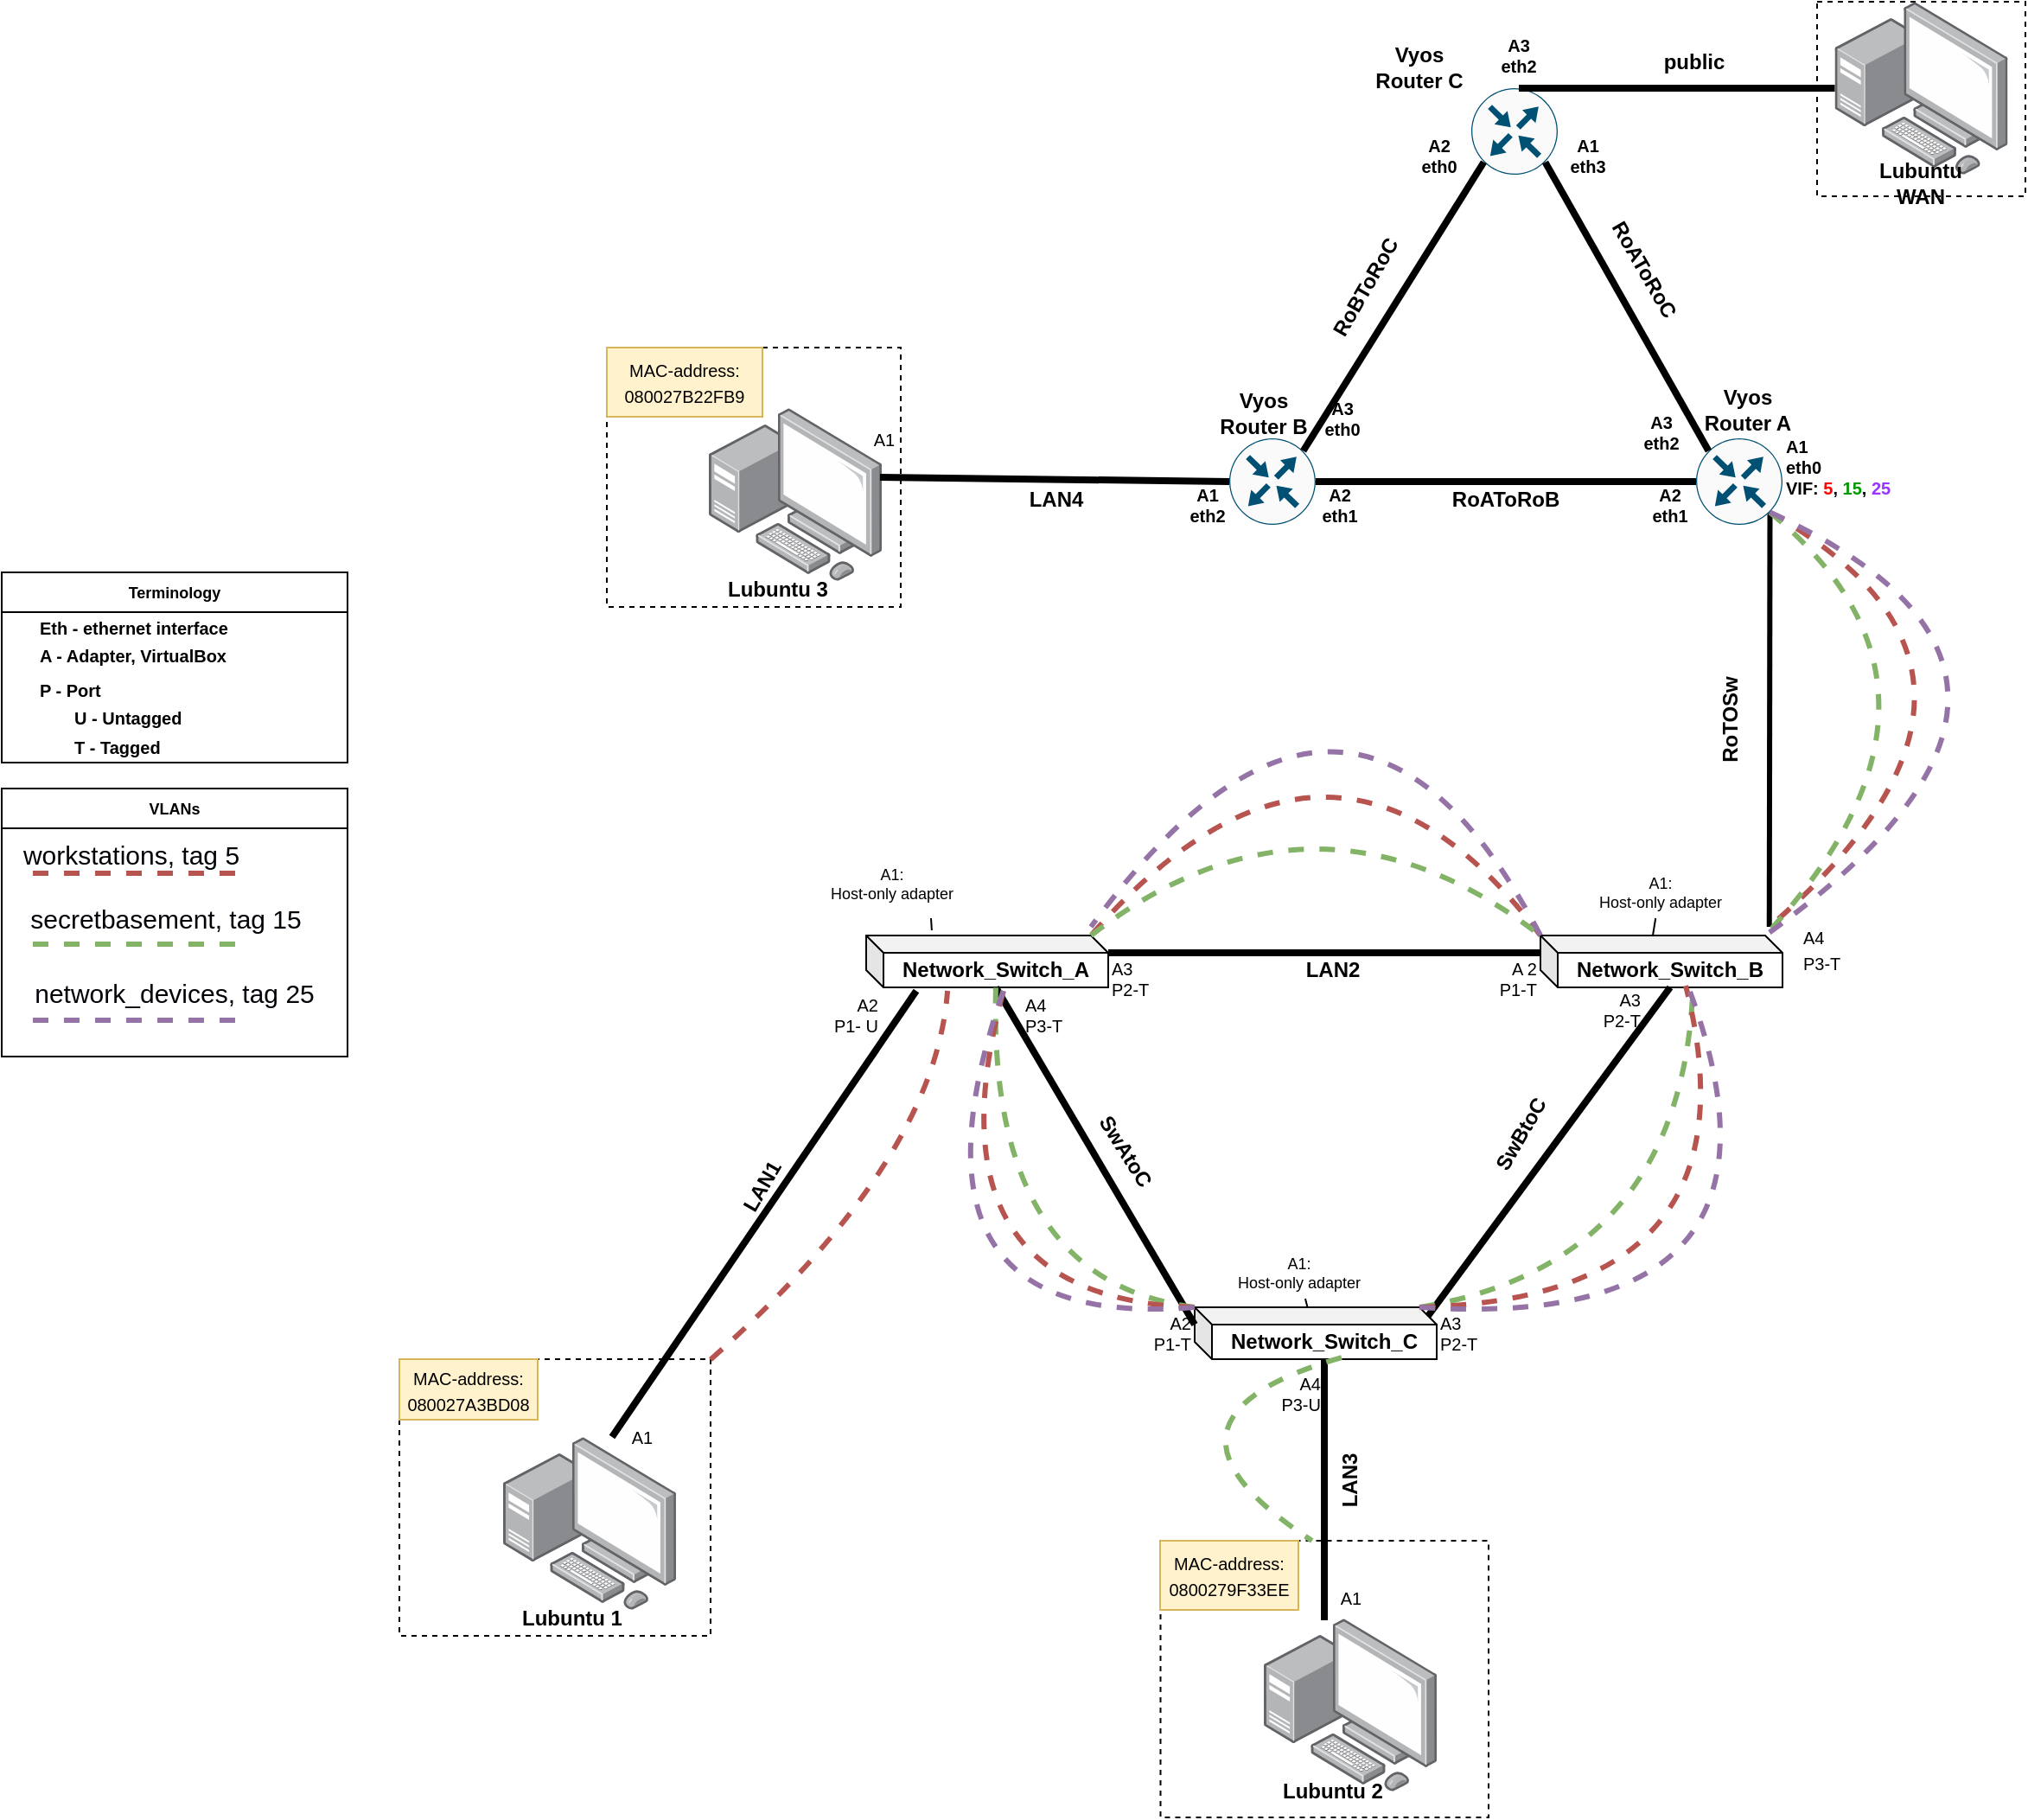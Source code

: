 <mxfile version="20.8.16" type="device" pages="4"><diagram id="CAPcUXX3ZQljsApzjOa5" name="Physical Topology"><mxGraphModel dx="2245" dy="1997" grid="1" gridSize="10" guides="1" tooltips="1" connect="1" arrows="1" fold="1" page="1" pageScale="1" pageWidth="827" pageHeight="1169" math="0" shadow="0"><root><mxCell id="0"/><mxCell id="1" parent="0"/><mxCell id="KFTJLfa4nv81pVBsVKey-24" value="" style="rounded=0;whiteSpace=wrap;html=1;textOpacity=0;fillColor=none;dashed=1;" parent="1" vertex="1"><mxGeometry x="310.25" y="680" width="189.75" height="160" as="geometry"/></mxCell><mxCell id="KFTJLfa4nv81pVBsVKey-25" value="" style="rounded=0;whiteSpace=wrap;html=1;textOpacity=0;fillColor=none;dashed=1;" parent="1" vertex="1"><mxGeometry x="-130" y="575" width="180" height="160" as="geometry"/></mxCell><mxCell id="KFTJLfa4nv81pVBsVKey-2" value="" style="points=[];aspect=fixed;html=1;align=center;shadow=0;dashed=0;image;image=img/lib/allied_telesis/computer_and_terminals/Personal_Computer_with_Server.svg;" parent="1" vertex="1"><mxGeometry x="-70" y="620" width="100" height="100" as="geometry"/></mxCell><mxCell id="KFTJLfa4nv81pVBsVKey-3" value="Lubuntu 1" style="text;strokeColor=none;align=center;fillColor=none;html=1;verticalAlign=middle;whiteSpace=wrap;rounded=0;fontStyle=1" parent="1" vertex="1"><mxGeometry x="-60" y="710" width="60" height="30" as="geometry"/></mxCell><mxCell id="KFTJLfa4nv81pVBsVKey-4" value="" style="points=[];aspect=fixed;html=1;align=center;shadow=0;dashed=0;image;image=img/lib/allied_telesis/computer_and_terminals/Personal_Computer_with_Server.svg;" parent="1" vertex="1"><mxGeometry x="370" y="725" width="100" height="100" as="geometry"/></mxCell><mxCell id="KFTJLfa4nv81pVBsVKey-5" value="Lubuntu 2" style="text;strokeColor=none;align=center;fillColor=none;html=1;verticalAlign=middle;whiteSpace=wrap;rounded=0;fontStyle=1" parent="1" vertex="1"><mxGeometry x="380" y="810" width="60" height="30" as="geometry"/></mxCell><mxCell id="KFTJLfa4nv81pVBsVKey-6" value="Network_Switch_A" style="shape=cube;whiteSpace=wrap;html=1;boundedLbl=1;backgroundOutline=1;darkOpacity=0.05;darkOpacity2=0.1;direction=east;size=10;fontStyle=1" parent="1" vertex="1"><mxGeometry x="140" y="330" width="140" height="30" as="geometry"/></mxCell><mxCell id="KFTJLfa4nv81pVBsVKey-8" value="Network_Switch_B" style="shape=cube;whiteSpace=wrap;html=1;boundedLbl=1;backgroundOutline=1;darkOpacity=0.05;darkOpacity2=0.1;direction=east;size=10;fontStyle=1" parent="1" vertex="1"><mxGeometry x="530" y="330" width="140" height="30" as="geometry"/></mxCell><mxCell id="KFTJLfa4nv81pVBsVKey-9" value="" style="endArrow=none;html=1;rounded=0;strokeWidth=4;entryX=0.207;entryY=1.067;entryDx=0;entryDy=0;entryPerimeter=0;exitX=0.63;exitY=0;exitDx=0;exitDy=0;exitPerimeter=0;" parent="1" source="KFTJLfa4nv81pVBsVKey-2" target="KFTJLfa4nv81pVBsVKey-6" edge="1"><mxGeometry x="-0.714" y="-66" width="50" height="50" relative="1" as="geometry"><mxPoint x="300" y="440" as="sourcePoint"/><mxPoint x="240" y="360" as="targetPoint"/><mxPoint as="offset"/></mxGeometry></mxCell><mxCell id="KFTJLfa4nv81pVBsVKey-10" value="" style="endArrow=none;html=1;rounded=0;strokeWidth=4;exitX=0;exitY=0;exitDx=135;exitDy=5;exitPerimeter=0;entryX=0;entryY=0;entryDx=75;entryDy=30;entryPerimeter=0;" parent="1" source="xcPH1NJutGe2GvbKnjZT-1" target="KFTJLfa4nv81pVBsVKey-8" edge="1"><mxGeometry width="50" height="50" relative="1" as="geometry"><mxPoint x="555.806" y="465" as="sourcePoint"/><mxPoint x="610" y="360" as="targetPoint"/></mxGeometry></mxCell><mxCell id="KFTJLfa4nv81pVBsVKey-12" value="&lt;font style=&quot;font-size: 10px;&quot;&gt;A2&lt;br&gt;P1- U&lt;br&gt;&lt;/font&gt;" style="text;strokeColor=none;align=right;fillColor=none;html=1;verticalAlign=middle;whiteSpace=wrap;rounded=0;rotation=0;fontStyle=0;fontSize=10;" parent="1" vertex="1"><mxGeometry x="99" y="360" width="50" height="32.5" as="geometry"/></mxCell><mxCell id="KFTJLfa4nv81pVBsVKey-17" value="A 2&lt;br&gt;P1-T" style="text;strokeColor=none;align=right;fillColor=none;html=1;verticalAlign=middle;whiteSpace=wrap;rounded=0;rotation=0;fontStyle=0;fontSize=10;" parent="1" vertex="1"><mxGeometry x="450" y="340" width="80" height="30" as="geometry"/></mxCell><mxCell id="KFTJLfa4nv81pVBsVKey-19" value="A1" style="text;strokeColor=none;align=center;fillColor=none;html=1;verticalAlign=middle;whiteSpace=wrap;rounded=0;rotation=0;fontStyle=0;fontSize=10;" parent="1" vertex="1"><mxGeometry y="615" width="21" height="10" as="geometry"/></mxCell><mxCell id="KFTJLfa4nv81pVBsVKey-20" value="&lt;span style=&quot;font-size: 10px;&quot;&gt;A1&lt;/span&gt;" style="text;strokeColor=none;align=center;fillColor=none;html=1;verticalAlign=middle;whiteSpace=wrap;rounded=0;rotation=0;fontStyle=0" parent="1" vertex="1"><mxGeometry x="407.5" y="705" width="25" height="15" as="geometry"/></mxCell><mxCell id="KFTJLfa4nv81pVBsVKey-26" value="" style="endArrow=none;html=1;rounded=0;entryX=0.271;entryY=-0.1;entryDx=0;entryDy=0;entryPerimeter=0;exitX=0.75;exitY=1;exitDx=0;exitDy=0;" parent="1" source="KFTJLfa4nv81pVBsVKey-27" target="KFTJLfa4nv81pVBsVKey-6" edge="1"><mxGeometry width="50" height="50" relative="1" as="geometry"><mxPoint x="130" y="290" as="sourcePoint"/><mxPoint x="170" y="340" as="targetPoint"/></mxGeometry></mxCell><mxCell id="KFTJLfa4nv81pVBsVKey-27" value="&lt;font style=&quot;font-size: 9px;&quot;&gt;A1:&lt;br style=&quot;&quot;&gt;Host-only adapter&lt;/font&gt;" style="text;strokeColor=none;align=center;fillColor=none;html=1;verticalAlign=middle;whiteSpace=wrap;rounded=0;dashed=1;fontStyle=0;fontSize=8;" parent="1" vertex="1"><mxGeometry x="110" y="280" width="90" height="40" as="geometry"/></mxCell><mxCell id="KFTJLfa4nv81pVBsVKey-16" value="A3&lt;br&gt;P2-T" style="text;strokeColor=none;align=left;fillColor=none;html=1;verticalAlign=middle;whiteSpace=wrap;rounded=0;rotation=0;fontStyle=0;fontSize=10;" parent="1" vertex="1"><mxGeometry x="280" y="340" width="80" height="30" as="geometry"/></mxCell><mxCell id="KFTJLfa4nv81pVBsVKey-40" value="&lt;b&gt;&lt;font style=&quot;font-size: 12px;&quot;&gt;LAN2&lt;/font&gt;&lt;/b&gt;" style="text;strokeColor=none;align=center;fillColor=none;html=1;verticalAlign=middle;whiteSpace=wrap;rounded=0;dashed=1;fontSize=10;" parent="1" vertex="1"><mxGeometry x="380" y="335" width="60" height="30" as="geometry"/></mxCell><mxCell id="KFTJLfa4nv81pVBsVKey-41" value="&lt;b&gt;&lt;font style=&quot;font-size: 12px;&quot;&gt;LAN1&lt;/font&gt;&lt;/b&gt;" style="text;strokeColor=none;align=center;fillColor=none;html=1;verticalAlign=middle;whiteSpace=wrap;rounded=0;dashed=1;fontSize=10;rotation=-60;" parent="1" vertex="1"><mxGeometry x="50" y="460" width="60" height="30" as="geometry"/></mxCell><mxCell id="KFTJLfa4nv81pVBsVKey-42" value="&lt;b&gt;&lt;font style=&quot;font-size: 12px;&quot;&gt;LAN3&lt;/font&gt;&lt;/b&gt;" style="text;strokeColor=none;align=center;fillColor=none;html=1;verticalAlign=middle;whiteSpace=wrap;rounded=0;dashed=1;fontSize=10;rotation=-90;" parent="1" vertex="1"><mxGeometry x="390" y="630" width="60" height="30" as="geometry"/></mxCell><mxCell id="KFTJLfa4nv81pVBsVKey-51" value="A3&lt;br&gt;P2-T" style="text;align=right;html=1;verticalAlign=middle;whiteSpace=wrap;rounded=0;dashed=1;fontSize=10;" parent="1" vertex="1"><mxGeometry x="540" y="352.5" width="50" height="40" as="geometry"/></mxCell><mxCell id="jPix8ELLLZrEXd2AXvwb-3" style="rounded=0;orthogonalLoop=1;jettySize=auto;html=1;exitX=0.855;exitY=0.856;exitDx=0;exitDy=0;exitPerimeter=0;entryX=0;entryY=1;entryDx=0;entryDy=0;endArrow=none;endFill=0;strokeWidth=3;" parent="1" source="9v_Xx9gA8RxqsUYT7sCj-2" edge="1"><mxGeometry relative="1" as="geometry"><mxPoint x="662.38" y="325" as="targetPoint"/></mxGeometry></mxCell><mxCell id="i0PBBU2zfy0VUtLU50Al-2" style="edgeStyle=none;orthogonalLoop=1;jettySize=auto;html=1;exitX=0.855;exitY=0.856;exitDx=0;exitDy=0;exitPerimeter=0;entryX=0;entryY=1;entryDx=0;entryDy=0;strokeColor=#b85450;strokeWidth=3;fontSize=15;fontColor=#020308;endArrow=none;endFill=0;fillColor=#f8cecc;dashed=1;curved=1;" parent="1" source="9v_Xx9gA8RxqsUYT7sCj-2" edge="1"><mxGeometry relative="1" as="geometry"><mxPoint x="662.38" y="325" as="targetPoint"/><Array as="points"><mxPoint x="830" y="180"/></Array></mxGeometry></mxCell><mxCell id="9v_Xx9gA8RxqsUYT7sCj-2" value="" style="sketch=0;points=[[0.5,0,0],[1,0.5,0],[0.5,1,0],[0,0.5,0],[0.145,0.145,0],[0.856,0.145,0],[0.855,0.856,0],[0.145,0.855,0]];verticalLabelPosition=bottom;html=1;verticalAlign=top;aspect=fixed;align=center;pointerEvents=1;shape=mxgraph.cisco19.rect;prIcon=router;fillColor=#FAFAFA;strokeColor=#005073;" parent="1" vertex="1"><mxGeometry x="620" y="42.5" width="50" height="50" as="geometry"/></mxCell><mxCell id="9v_Xx9gA8RxqsUYT7sCj-3" value="Vyos Router A" style="text;strokeColor=none;align=center;fillColor=none;html=1;verticalAlign=middle;whiteSpace=wrap;rounded=0;fontStyle=1" parent="1" vertex="1"><mxGeometry x="620" y="11.25" width="60" height="30" as="geometry"/></mxCell><mxCell id="9v_Xx9gA8RxqsUYT7sCj-7" value="&lt;b&gt;&lt;font style=&quot;font-size: 12px;&quot;&gt;RoTOSw&lt;/font&gt;&lt;/b&gt;" style="text;strokeColor=none;align=center;fillColor=none;html=1;verticalAlign=middle;whiteSpace=wrap;rounded=0;dashed=1;fontSize=10;rotation=-90;" parent="1" vertex="1"><mxGeometry x="610" y="190" width="60" height="30" as="geometry"/></mxCell><mxCell id="i0PBBU2zfy0VUtLU50Al-1" style="edgeStyle=none;orthogonalLoop=1;jettySize=auto;html=1;exitX=0.855;exitY=0.856;exitDx=0;exitDy=0;entryX=0;entryY=0;entryDx=130;entryDy=0;strokeColor=#82b366;strokeWidth=3;fontSize=15;fontColor=#020308;endArrow=none;endFill=0;fillColor=#d5e8d4;exitPerimeter=0;entryPerimeter=0;dashed=1;curved=1;" parent="1" source="9v_Xx9gA8RxqsUYT7sCj-2" target="KFTJLfa4nv81pVBsVKey-8" edge="1"><mxGeometry relative="1" as="geometry"><Array as="points"><mxPoint x="790" y="190"/></Array></mxGeometry></mxCell><mxCell id="9v_Xx9gA8RxqsUYT7sCj-8" value="A1&lt;br&gt;eth0&lt;br&gt;VIF: &lt;font color=&quot;#ff0000&quot;&gt;5&lt;/font&gt;&lt;font color=&quot;#020308&quot;&gt;, &lt;/font&gt;&lt;font color=&quot;#009900&quot;&gt;15&lt;/font&gt;&lt;font color=&quot;#020308&quot;&gt;, &lt;/font&gt;&lt;font color=&quot;#9933ff&quot;&gt;25&lt;/font&gt;" style="text;strokeColor=none;align=left;fillColor=none;html=1;verticalAlign=top;whiteSpace=wrap;rounded=0;rotation=0;fontStyle=1;fontSize=10;" parent="1" vertex="1"><mxGeometry x="670" y="35" width="70" height="52.5" as="geometry"/></mxCell><mxCell id="si4_xqmwmZ1nPxSKArIJ-2" value="&lt;font style=&quot;font-size: 10px;&quot;&gt;MAC-address:&lt;br&gt;080027A3BD08&lt;/font&gt;" style="text;strokeColor=#d6b656;align=center;fillColor=#fff2cc;html=1;verticalAlign=middle;rounded=0;whiteSpace=wrap;labelBorderColor=none;fillStyle=auto;" parent="1" vertex="1"><mxGeometry x="-130" y="575" width="80" height="35" as="geometry"/></mxCell><mxCell id="si4_xqmwmZ1nPxSKArIJ-3" value="&lt;font style=&quot;font-size: 10px;&quot;&gt;MAC-address:&lt;br&gt;0800279F33EE&lt;/font&gt;" style="text;strokeColor=#d6b656;align=center;fillColor=#fff2cc;html=1;verticalAlign=middle;rounded=0;whiteSpace=wrap;labelBorderColor=none;fillStyle=auto;" parent="1" vertex="1"><mxGeometry x="310" y="680" width="80" height="40" as="geometry"/></mxCell><mxCell id="uMudg7BQLxcV9BV-kZez-2" value="" style="endArrow=none;html=1;rounded=0;exitX=0;exitY=0;exitDx=65;exitDy=0;exitPerimeter=0;" parent="1" source="KFTJLfa4nv81pVBsVKey-8" target="KFTJLfa4nv81pVBsVKey-29" edge="1"><mxGeometry width="50" height="50" relative="1" as="geometry"><mxPoint x="540" y="330" as="sourcePoint"/><mxPoint x="540" y="290" as="targetPoint"/></mxGeometry></mxCell><mxCell id="KFTJLfa4nv81pVBsVKey-29" value="&lt;font style=&quot;font-size: 9px;&quot;&gt;A1:&lt;br style=&quot;&quot;&gt;Host-only adapter&lt;/font&gt;" style="text;strokeColor=none;align=center;fillColor=none;html=1;verticalAlign=middle;whiteSpace=wrap;rounded=0;dashed=1;fontSize=8;fontStyle=0" parent="1" vertex="1"><mxGeometry x="548.75" y="290" width="100.5" height="30" as="geometry"/></mxCell><mxCell id="E4wLqBSq0Hidv-x5DWPN-4" value="" style="endArrow=none;html=1;strokeWidth=3;fillColor=#f8cecc;strokeColor=#b85450;dashed=1;curved=1;entryX=0.336;entryY=1.067;entryDx=0;entryDy=0;entryPerimeter=0;" parent="1" source="KFTJLfa4nv81pVBsVKey-25" target="KFTJLfa4nv81pVBsVKey-6" edge="1"><mxGeometry x="-0.714" y="-66" width="50" height="50" relative="1" as="geometry"><mxPoint x="240" y="630" as="sourcePoint"/><mxPoint x="50" y="390" as="targetPoint"/><mxPoint as="offset"/><Array as="points"><mxPoint x="180" y="460"/></Array></mxGeometry></mxCell><mxCell id="E4wLqBSq0Hidv-x5DWPN-6" value="" style="endArrow=none;html=1;strokeWidth=3;fillColor=#f8cecc;strokeColor=#b85450;dashed=1;curved=1;" parent="1" edge="1"><mxGeometry x="-0.714" y="-66" width="50" height="50" relative="1" as="geometry"><mxPoint x="530" y="330" as="sourcePoint"/><mxPoint x="270" y="330" as="targetPoint"/><mxPoint as="offset"/><Array as="points"><mxPoint x="410" y="170"/></Array></mxGeometry></mxCell><mxCell id="E4wLqBSq0Hidv-x5DWPN-7" value="" style="endArrow=none;html=1;entryX=0;entryY=0;entryDx=0;entryDy=0;entryPerimeter=0;strokeWidth=3;fillColor=#d5e8d4;strokeColor=#82b366;dashed=1;exitX=0;exitY=0;exitDx=130;exitDy=0;exitPerimeter=0;curved=1;" parent="1" source="KFTJLfa4nv81pVBsVKey-6" target="KFTJLfa4nv81pVBsVKey-8" edge="1"><mxGeometry x="-0.714" y="-66" width="50" height="50" relative="1" as="geometry"><mxPoint x="430" y="290" as="sourcePoint"/><mxPoint x="430.36" y="150" as="targetPoint"/><mxPoint as="offset"/><Array as="points"><mxPoint x="400" y="230"/></Array></mxGeometry></mxCell><mxCell id="E4wLqBSq0Hidv-x5DWPN-8" value="" style="endArrow=none;html=1;rounded=0;strokeWidth=4;entryX=0;entryY=0;entryDx=140;entryDy=10;entryPerimeter=0;exitX=0;exitY=0;exitDx=0;exitDy=10;exitPerimeter=0;" parent="1" source="KFTJLfa4nv81pVBsVKey-8" target="KFTJLfa4nv81pVBsVKey-6" edge="1"><mxGeometry width="50" height="50" relative="1" as="geometry"><mxPoint x="419.997" y="585" as="sourcePoint"/><mxPoint x="420.78" y="405" as="targetPoint"/></mxGeometry></mxCell><mxCell id="NtA9RHQlfzSoZuL8TnUl-2" value="&lt;font style=&quot;font-size: 10px;&quot;&gt;A4&lt;br&gt;P3-T&lt;br&gt;&lt;/font&gt;" style="text;align=left;html=1;verticalAlign=middle;whiteSpace=wrap;rounded=0;rotation=0;fontStyle=0;" parent="1" vertex="1"><mxGeometry x="680" y="320" width="70" height="35" as="geometry"/></mxCell><mxCell id="bzMmKd5gcRpRerLOAkkM-1" value="" style="endArrow=none;html=1;strokeWidth=3;fillColor=#e1d5e7;strokeColor=#9673a6;dashed=1;curved=1;exitX=1;exitY=0.5;exitDx=0;exitDy=0;entryX=0;entryY=0.25;entryDx=0;entryDy=0;" parent="1" edge="1"><mxGeometry x="-0.714" y="-66" width="50" height="50" relative="1" as="geometry"><mxPoint x="530" y="330" as="sourcePoint"/><mxPoint x="270" y="325" as="targetPoint"/><mxPoint as="offset"/><Array as="points"><mxPoint x="420" y="120"/></Array></mxGeometry></mxCell><mxCell id="bzMmKd5gcRpRerLOAkkM-2" style="edgeStyle=none;orthogonalLoop=1;jettySize=auto;html=1;exitX=0.855;exitY=0.856;exitDx=0;exitDy=0;exitPerimeter=0;entryX=0;entryY=0;entryDx=130;entryDy=0;strokeColor=#9673a6;strokeWidth=3;fontSize=15;fontColor=#020308;endArrow=none;endFill=0;fillColor=#e1d5e7;dashed=1;curved=1;entryPerimeter=0;" parent="1" source="9v_Xx9gA8RxqsUYT7sCj-2" target="KFTJLfa4nv81pVBsVKey-8" edge="1"><mxGeometry relative="1" as="geometry"><mxPoint x="679.5" y="324.86" as="targetPoint"/><Array as="points"><mxPoint x="870" y="180"/></Array><mxPoint x="679.87" y="85.135" as="sourcePoint"/></mxGeometry></mxCell><mxCell id="52kfBFcSDeyBliiuzP9r-1" value="" style="rounded=0;whiteSpace=wrap;html=1;textOpacity=0;fillColor=none;dashed=1;" parent="1" vertex="1"><mxGeometry x="-10" y="-10" width="170" height="150" as="geometry"/></mxCell><mxCell id="52kfBFcSDeyBliiuzP9r-2" value="" style="points=[];aspect=fixed;html=1;align=center;shadow=0;dashed=0;image;image=img/lib/allied_telesis/computer_and_terminals/Personal_Computer_with_Server.svg;" parent="1" vertex="1"><mxGeometry x="49" y="25" width="100" height="100" as="geometry"/></mxCell><mxCell id="52kfBFcSDeyBliiuzP9r-3" value="Lubuntu 3" style="text;strokeColor=none;align=center;fillColor=none;html=1;verticalAlign=middle;whiteSpace=wrap;rounded=0;fontStyle=1" parent="1" vertex="1"><mxGeometry x="59" y="115" width="60" height="30" as="geometry"/></mxCell><mxCell id="52kfBFcSDeyBliiuzP9r-4" value="&lt;font style=&quot;font-size: 10px;&quot;&gt;A1&lt;/font&gt;" style="text;strokeColor=none;align=center;fillColor=none;html=1;verticalAlign=middle;whiteSpace=wrap;rounded=0;rotation=0;fontStyle=0" parent="1" vertex="1"><mxGeometry x="139.5" y="30" width="20.5" height="25" as="geometry"/></mxCell><mxCell id="52kfBFcSDeyBliiuzP9r-5" value="&lt;font style=&quot;font-size: 10px;&quot;&gt;MAC-address:&lt;br&gt;080027B22FB9&lt;/font&gt;" style="text;strokeColor=#d6b656;align=center;fillColor=#fff2cc;html=1;verticalAlign=middle;rounded=0;whiteSpace=wrap;labelBorderColor=none;fillStyle=auto;" parent="1" vertex="1"><mxGeometry x="-10" y="-10" width="90" height="40" as="geometry"/></mxCell><mxCell id="MrqoEERI0WugyUhb-dkY-1" value="" style="sketch=0;points=[[0.5,0,0],[1,0.5,0],[0.5,1,0],[0,0.5,0],[0.145,0.145,0],[0.856,0.145,0],[0.855,0.856,0],[0.145,0.855,0]];verticalLabelPosition=bottom;html=1;verticalAlign=top;aspect=fixed;align=center;pointerEvents=1;shape=mxgraph.cisco19.rect;prIcon=router;fillColor=#FAFAFA;strokeColor=#005073;" parent="1" vertex="1"><mxGeometry x="350" y="42.5" width="50" height="50" as="geometry"/></mxCell><mxCell id="MrqoEERI0WugyUhb-dkY-2" value="Vyos Router B" style="text;strokeColor=none;align=center;fillColor=none;html=1;verticalAlign=middle;whiteSpace=wrap;rounded=0;fontStyle=1" parent="1" vertex="1"><mxGeometry x="340" y="12.5" width="60" height="30" as="geometry"/></mxCell><mxCell id="MrqoEERI0WugyUhb-dkY-3" value="A1&lt;br&gt;eth2" style="text;strokeColor=none;align=center;fillColor=none;html=1;verticalAlign=middle;whiteSpace=wrap;rounded=0;rotation=0;fontStyle=1;fontSize=10;" parent="1" vertex="1"><mxGeometry x="320" y="62.5" width="35" height="37.5" as="geometry"/></mxCell><mxCell id="MrqoEERI0WugyUhb-dkY-5" value="" style="endArrow=none;html=1;rounded=0;strokeWidth=4;entryX=0.99;entryY=0.4;entryDx=0;entryDy=0;entryPerimeter=0;exitX=0;exitY=0.5;exitDx=0;exitDy=0;exitPerimeter=0;" parent="1" source="MrqoEERI0WugyUhb-dkY-1" target="52kfBFcSDeyBliiuzP9r-2" edge="1"><mxGeometry width="50" height="50" relative="1" as="geometry"><mxPoint x="350" y="70" as="sourcePoint"/><mxPoint x="280" y="129.5" as="targetPoint"/></mxGeometry></mxCell><mxCell id="MrqoEERI0WugyUhb-dkY-7" value="&lt;b&gt;&lt;font style=&quot;font-size: 12px;&quot;&gt;LAN4&lt;/font&gt;&lt;/b&gt;" style="text;strokeColor=none;align=center;fillColor=none;html=1;verticalAlign=middle;whiteSpace=wrap;rounded=0;dashed=1;fontSize=10;" parent="1" vertex="1"><mxGeometry x="220" y="62.5" width="60" height="30" as="geometry"/></mxCell><mxCell id="MrqoEERI0WugyUhb-dkY-10" value="" style="endArrow=none;html=1;rounded=0;strokeWidth=4;exitX=0;exitY=0.5;exitDx=0;exitDy=0;exitPerimeter=0;" parent="1" source="9v_Xx9gA8RxqsUYT7sCj-2" target="MrqoEERI0WugyUhb-dkY-1" edge="1"><mxGeometry width="50" height="50" relative="1" as="geometry"><mxPoint x="540" y="20" as="sourcePoint"/><mxPoint x="438" y="66.25" as="targetPoint"/></mxGeometry></mxCell><mxCell id="MrqoEERI0WugyUhb-dkY-11" value="&lt;b&gt;&lt;font style=&quot;font-size: 12px;&quot;&gt;RoAToRoB&lt;/font&gt;&lt;/b&gt;" style="text;strokeColor=none;align=center;fillColor=none;html=1;verticalAlign=middle;whiteSpace=wrap;rounded=0;dashed=1;fontSize=10;" parent="1" vertex="1"><mxGeometry x="480" y="62.5" width="60" height="30" as="geometry"/></mxCell><mxCell id="Tp-1VhsbwKHfmqAFFVPW-2" value="A2&lt;br&gt;eth1" style="text;strokeColor=none;align=center;fillColor=none;html=1;verticalAlign=middle;whiteSpace=wrap;rounded=0;rotation=0;fontStyle=1;fontSize=10;" parent="1" vertex="1"><mxGeometry x="399" y="67.5" width="30" height="27.5" as="geometry"/></mxCell><mxCell id="Q1bMd-IHoVuCqNwdEzgZ-1" value="A2&lt;br&gt;eth1" style="text;strokeColor=none;align=center;fillColor=none;html=1;verticalAlign=middle;whiteSpace=wrap;rounded=0;rotation=0;fontStyle=1;fontSize=10;" parent="1" vertex="1"><mxGeometry x="590" y="67.5" width="30" height="27.5" as="geometry"/></mxCell><mxCell id="xcPH1NJutGe2GvbKnjZT-1" value="Network_Switch_C" style="shape=cube;whiteSpace=wrap;html=1;boundedLbl=1;backgroundOutline=1;darkOpacity=0.05;darkOpacity2=0.1;direction=east;size=10;fontStyle=1" parent="1" vertex="1"><mxGeometry x="330" y="545" width="140" height="30" as="geometry"/></mxCell><mxCell id="xcPH1NJutGe2GvbKnjZT-2" value="" style="endArrow=none;html=1;rounded=0;strokeWidth=4;exitX=0;exitY=0;exitDx=0;exitDy=10;exitPerimeter=0;entryX=0;entryY=0;entryDx=75;entryDy=30;entryPerimeter=0;" parent="1" source="xcPH1NJutGe2GvbKnjZT-1" target="KFTJLfa4nv81pVBsVKey-6" edge="1"><mxGeometry width="50" height="50" relative="1" as="geometry"><mxPoint x="310" y="595" as="sourcePoint"/><mxPoint x="185" y="490" as="targetPoint"/></mxGeometry></mxCell><mxCell id="xcPH1NJutGe2GvbKnjZT-5" value="" style="endArrow=none;html=1;rounded=0;strokeWidth=4;entryX=0;entryY=0;entryDx=75;entryDy=30;entryPerimeter=0;exitX=0.35;exitY=0.01;exitDx=0;exitDy=0;exitPerimeter=0;" parent="1" source="KFTJLfa4nv81pVBsVKey-4" target="xcPH1NJutGe2GvbKnjZT-1" edge="1"><mxGeometry width="50" height="50" relative="1" as="geometry"><mxPoint x="730" y="570" as="sourcePoint"/><mxPoint x="730" y="440" as="targetPoint"/></mxGeometry></mxCell><mxCell id="xcPH1NJutGe2GvbKnjZT-10" value="&lt;b&gt;&lt;font style=&quot;font-size: 12px;&quot;&gt;SwBtoC&lt;/font&gt;&lt;/b&gt;" style="text;strokeColor=none;align=center;fillColor=none;html=1;verticalAlign=middle;whiteSpace=wrap;rounded=0;dashed=1;fontSize=10;rotation=-60;" parent="1" vertex="1"><mxGeometry x="488.75" y="430" width="60" height="30" as="geometry"/></mxCell><mxCell id="xcPH1NJutGe2GvbKnjZT-11" value="&lt;b style=&quot;border-color: var(--border-color);&quot;&gt;&lt;font style=&quot;border-color: var(--border-color); font-size: 12px;&quot;&gt;SwAtoC&lt;/font&gt;&lt;/b&gt;" style="text;strokeColor=none;align=center;fillColor=none;html=1;verticalAlign=middle;whiteSpace=wrap;rounded=0;dashed=1;fontSize=10;rotation=58;" parent="1" vertex="1"><mxGeometry x="260" y="440" width="60" height="30" as="geometry"/></mxCell><mxCell id="xcPH1NJutGe2GvbKnjZT-12" value="A2&lt;br&gt;P1-T" style="text;strokeColor=none;align=right;fillColor=none;html=1;verticalAlign=middle;whiteSpace=wrap;rounded=0;rotation=0;fontStyle=0;fontSize=10;" parent="1" vertex="1"><mxGeometry x="300" y="545" width="30" height="30" as="geometry"/></mxCell><mxCell id="xcPH1NJutGe2GvbKnjZT-13" value="A3&lt;br&gt;P2-T" style="text;strokeColor=none;align=left;fillColor=none;html=1;verticalAlign=middle;whiteSpace=wrap;rounded=0;rotation=0;fontStyle=0;fontSize=10;" parent="1" vertex="1"><mxGeometry x="470" y="545" width="80" height="30" as="geometry"/></mxCell><mxCell id="xcPH1NJutGe2GvbKnjZT-14" value="A4&lt;br&gt;P3-U" style="text;strokeColor=none;align=right;fillColor=none;html=1;verticalAlign=middle;whiteSpace=wrap;rounded=0;rotation=0;fontStyle=0;fontSize=10;" parent="1" vertex="1"><mxGeometry x="375.75" y="580" width="29" height="30" as="geometry"/></mxCell><mxCell id="xcPH1NJutGe2GvbKnjZT-15" value="A4&lt;br&gt;P3-T" style="text;align=left;html=1;verticalAlign=middle;whiteSpace=wrap;rounded=0;dashed=1;fontSize=10;rotation=0;" parent="1" vertex="1"><mxGeometry x="230" y="356.25" width="50" height="40" as="geometry"/></mxCell><mxCell id="xcPH1NJutGe2GvbKnjZT-19" value="" style="endArrow=none;html=1;rounded=0;exitX=0;exitY=0;exitDx=65;exitDy=0;exitPerimeter=0;" parent="1" target="xcPH1NJutGe2GvbKnjZT-20" edge="1"><mxGeometry width="50" height="50" relative="1" as="geometry"><mxPoint x="395.25" y="545" as="sourcePoint"/><mxPoint x="340.25" y="505" as="targetPoint"/></mxGeometry></mxCell><mxCell id="xcPH1NJutGe2GvbKnjZT-20" value="&lt;font style=&quot;font-size: 9px;&quot;&gt;A1:&lt;br style=&quot;&quot;&gt;Host-only adapter&lt;/font&gt;" style="text;strokeColor=none;align=center;fillColor=none;html=1;verticalAlign=middle;whiteSpace=wrap;rounded=0;dashed=1;fontSize=8;fontStyle=0" parent="1" vertex="1"><mxGeometry x="340" y="510" width="100.5" height="30" as="geometry"/></mxCell><mxCell id="xcPH1NJutGe2GvbKnjZT-21" value="" style="endArrow=none;html=1;strokeWidth=3;fillColor=#d5e8d4;strokeColor=#82b366;dashed=1;curved=1;exitX=0.607;exitY=0.967;exitDx=0;exitDy=0;exitPerimeter=0;entryX=0.462;entryY=0;entryDx=0;entryDy=0;entryPerimeter=0;" parent="1" source="xcPH1NJutGe2GvbKnjZT-1" target="KFTJLfa4nv81pVBsVKey-24" edge="1"><mxGeometry x="-0.714" y="-66" width="50" height="50" relative="1" as="geometry"><mxPoint x="785.68" y="498.4" as="sourcePoint"/><mxPoint x="599.248" y="680.003" as="targetPoint"/><mxPoint as="offset"/><Array as="points"><mxPoint x="290" y="610"/></Array></mxGeometry></mxCell><mxCell id="xcPH1NJutGe2GvbKnjZT-22" value="VLANs" style="swimlane;whiteSpace=wrap;html=1;fontSize=9;" parent="1" vertex="1"><mxGeometry x="-360" y="245" width="200" height="155" as="geometry"/></mxCell><mxCell id="XGvj5NbQlRAH-tCPL38N-1" style="edgeStyle=none;rounded=0;orthogonalLoop=1;jettySize=auto;html=1;endArrow=none;endFill=0;strokeWidth=3;strokeColor=#82b366;fillColor=#d5e8d4;dashed=1;" parent="xcPH1NJutGe2GvbKnjZT-22" edge="1"><mxGeometry relative="1" as="geometry"><mxPoint x="135" y="90.0" as="sourcePoint"/><mxPoint x="15.003" y="90.0" as="targetPoint"/></mxGeometry></mxCell><mxCell id="XGvj5NbQlRAH-tCPL38N-3" value="workstations, tag 5" style="text;strokeColor=none;align=center;fillColor=none;html=1;verticalAlign=middle;whiteSpace=wrap;rounded=0;fontSize=15;fontColor=#020308;" parent="xcPH1NJutGe2GvbKnjZT-22" vertex="1"><mxGeometry x="10" y="30" width="130" height="15" as="geometry"/></mxCell><mxCell id="XGvj5NbQlRAH-tCPL38N-4" style="edgeStyle=none;rounded=0;orthogonalLoop=1;jettySize=auto;html=1;endArrow=none;endFill=0;strokeWidth=3;strokeColor=#b85450;fillColor=#f8cecc;dashed=1;" parent="xcPH1NJutGe2GvbKnjZT-22" edge="1"><mxGeometry relative="1" as="geometry"><mxPoint x="135" y="48.95" as="sourcePoint"/><mxPoint x="15.003" y="48.95" as="targetPoint"/></mxGeometry></mxCell><mxCell id="XGvj5NbQlRAH-tCPL38N-5" value="secretbasement, tag 15" style="text;strokeColor=none;align=center;fillColor=none;html=1;verticalAlign=middle;whiteSpace=wrap;rounded=0;fontSize=15;fontColor=#020308;strokeWidth=3;" parent="xcPH1NJutGe2GvbKnjZT-22" vertex="1"><mxGeometry x="10" y="67.5" width="170" height="15" as="geometry"/></mxCell><mxCell id="XGvj5NbQlRAH-tCPL38N-6" style="edgeStyle=none;rounded=0;orthogonalLoop=1;jettySize=auto;html=1;endArrow=none;endFill=0;strokeWidth=3;strokeColor=#9673a6;fillColor=#e1d5e7;dashed=1;" parent="xcPH1NJutGe2GvbKnjZT-22" edge="1"><mxGeometry relative="1" as="geometry"><mxPoint x="135" y="133.95" as="sourcePoint"/><mxPoint x="15.003" y="133.95" as="targetPoint"/></mxGeometry></mxCell><mxCell id="XGvj5NbQlRAH-tCPL38N-7" value="network_devices, tag 25" style="text;strokeColor=none;align=center;fillColor=none;html=1;verticalAlign=middle;whiteSpace=wrap;rounded=0;fontSize=15;fontColor=#020308;" parent="xcPH1NJutGe2GvbKnjZT-22" vertex="1"><mxGeometry x="10" y="110" width="180" height="15" as="geometry"/></mxCell><mxCell id="Srl6y-yyjktaXxOkSsBQ-2" style="edgeStyle=none;rounded=0;orthogonalLoop=1;jettySize=auto;html=1;exitX=0.5;exitY=1;exitDx=0;exitDy=0;strokeColor=#99FF99;strokeWidth=4;fontSize=15;fontColor=#020308;endArrow=none;endFill=0;" parent="xcPH1NJutGe2GvbKnjZT-22" source="XGvj5NbQlRAH-tCPL38N-5" target="XGvj5NbQlRAH-tCPL38N-5" edge="1"><mxGeometry relative="1" as="geometry"/></mxCell><mxCell id="xcPH1NJutGe2GvbKnjZT-23" value="Terminology" style="swimlane;whiteSpace=wrap;html=1;fontSize=9;" parent="1" vertex="1"><mxGeometry x="-360" y="120" width="200" height="110" as="geometry"/></mxCell><mxCell id="xcPH1NJutGe2GvbKnjZT-24" value="Eth - ethernet interface" style="text;strokeColor=none;align=left;fillColor=none;html=1;verticalAlign=middle;whiteSpace=wrap;rounded=0;rotation=0;fontStyle=1;fontSize=10;" parent="xcPH1NJutGe2GvbKnjZT-23" vertex="1"><mxGeometry x="20" y="23.75" width="150" height="16.25" as="geometry"/></mxCell><mxCell id="xcPH1NJutGe2GvbKnjZT-25" value="A - Adapter, VirtualBox" style="text;strokeColor=none;align=left;fillColor=none;html=1;verticalAlign=middle;whiteSpace=wrap;rounded=0;rotation=0;fontStyle=1;fontSize=10;" parent="xcPH1NJutGe2GvbKnjZT-23" vertex="1"><mxGeometry x="20" y="40" width="150" height="16.25" as="geometry"/></mxCell><mxCell id="xcPH1NJutGe2GvbKnjZT-26" value="P - Port" style="text;strokeColor=none;align=left;fillColor=none;html=1;verticalAlign=middle;whiteSpace=wrap;rounded=0;rotation=0;fontStyle=1;fontSize=10;" parent="xcPH1NJutGe2GvbKnjZT-23" vertex="1"><mxGeometry x="20" y="60" width="150" height="16.25" as="geometry"/></mxCell><mxCell id="xcPH1NJutGe2GvbKnjZT-27" value="U - Untagged" style="text;strokeColor=none;align=left;fillColor=none;html=1;verticalAlign=middle;whiteSpace=wrap;rounded=0;rotation=0;fontStyle=1;fontSize=10;" parent="xcPH1NJutGe2GvbKnjZT-23" vertex="1"><mxGeometry x="40" y="76.25" width="70" height="16.25" as="geometry"/></mxCell><mxCell id="xcPH1NJutGe2GvbKnjZT-28" value="T - Tagged" style="text;strokeColor=none;align=left;fillColor=none;html=1;verticalAlign=middle;whiteSpace=wrap;rounded=0;rotation=0;fontStyle=1;fontSize=10;" parent="xcPH1NJutGe2GvbKnjZT-23" vertex="1"><mxGeometry x="40" y="92.5" width="91" height="16.25" as="geometry"/></mxCell><mxCell id="xcPH1NJutGe2GvbKnjZT-30" value="" style="endArrow=none;html=1;entryX=0;entryY=0;entryDx=75;entryDy=30;entryPerimeter=0;strokeWidth=3;fillColor=#d5e8d4;strokeColor=#82b366;dashed=1;curved=1;exitX=1;exitY=0;exitDx=0;exitDy=0;" parent="1" source="xcPH1NJutGe2GvbKnjZT-12" target="KFTJLfa4nv81pVBsVKey-6" edge="1"><mxGeometry x="-0.714" y="-66" width="50" height="50" relative="1" as="geometry"><mxPoint x="330" y="540" as="sourcePoint"/><mxPoint x="340" y="640" as="targetPoint"/><mxPoint as="offset"/><Array as="points"><mxPoint x="210" y="530"/></Array></mxGeometry></mxCell><mxCell id="xcPH1NJutGe2GvbKnjZT-31" value="" style="endArrow=none;html=1;strokeWidth=3;fillColor=#f8cecc;strokeColor=#b85450;dashed=1;exitX=0;exitY=0;exitDx=0;exitDy=0;curved=1;exitPerimeter=0;" parent="1" source="xcPH1NJutGe2GvbKnjZT-1" edge="1"><mxGeometry x="-0.714" y="-66" width="50" height="50" relative="1" as="geometry"><mxPoint x="340" y="555" as="sourcePoint"/><mxPoint x="220" y="360" as="targetPoint"/><mxPoint as="offset"/><Array as="points"><mxPoint x="170" y="540"/></Array></mxGeometry></mxCell><mxCell id="xcPH1NJutGe2GvbKnjZT-32" value="" style="endArrow=none;html=1;strokeWidth=3;fillColor=#e1d5e7;strokeColor=#9673a6;dashed=1;exitX=0;exitY=0;exitDx=0;exitDy=0;curved=1;exitPerimeter=0;" parent="1" source="xcPH1NJutGe2GvbKnjZT-1" edge="1"><mxGeometry x="-0.714" y="-66" width="50" height="50" relative="1" as="geometry"><mxPoint x="350" y="565" as="sourcePoint"/><mxPoint x="220" y="360" as="targetPoint"/><mxPoint as="offset"/><Array as="points"><mxPoint x="150" y="560"/></Array></mxGeometry></mxCell><mxCell id="xcPH1NJutGe2GvbKnjZT-33" value="" style="endArrow=none;html=1;entryX=0.629;entryY=1.133;entryDx=0;entryDy=0;entryPerimeter=0;strokeWidth=3;fillColor=#d5e8d4;strokeColor=#82b366;dashed=1;exitX=0;exitY=0;exitDx=130;exitDy=0;curved=1;exitPerimeter=0;" parent="1" source="xcPH1NJutGe2GvbKnjZT-1" target="KFTJLfa4nv81pVBsVKey-8" edge="1"><mxGeometry x="-0.714" y="-66" width="50" height="50" relative="1" as="geometry"><mxPoint x="790" y="615" as="sourcePoint"/><mxPoint x="675" y="430" as="targetPoint"/><mxPoint as="offset"/><Array as="points"><mxPoint x="610" y="520"/></Array></mxGeometry></mxCell><mxCell id="xcPH1NJutGe2GvbKnjZT-34" value="" style="endArrow=none;html=1;strokeWidth=3;fillColor=#f8cecc;strokeColor=#b85450;dashed=1;exitX=0;exitY=0;exitDx=130;exitDy=0;curved=1;exitPerimeter=0;entryX=0.6;entryY=0.967;entryDx=0;entryDy=0;entryPerimeter=0;" parent="1" source="xcPH1NJutGe2GvbKnjZT-1" target="KFTJLfa4nv81pVBsVKey-8" edge="1"><mxGeometry x="-0.714" y="-66" width="50" height="50" relative="1" as="geometry"><mxPoint x="720" y="762.5" as="sourcePoint"/><mxPoint x="610" y="577.5" as="targetPoint"/><mxPoint as="offset"/><Array as="points"><mxPoint x="660" y="540"/></Array></mxGeometry></mxCell><mxCell id="xcPH1NJutGe2GvbKnjZT-35" value="" style="endArrow=none;html=1;strokeWidth=3;fillColor=#e1d5e7;strokeColor=#9673a6;dashed=1;curved=1;entryX=0.614;entryY=1.033;entryDx=0;entryDy=0;entryPerimeter=0;exitX=0;exitY=0;exitDx=130;exitDy=0;exitPerimeter=0;" parent="1" source="xcPH1NJutGe2GvbKnjZT-1" target="KFTJLfa4nv81pVBsVKey-8" edge="1"><mxGeometry x="-0.714" y="-66" width="50" height="50" relative="1" as="geometry"><mxPoint x="580" y="590" as="sourcePoint"/><mxPoint x="680" y="430" as="targetPoint"/><mxPoint as="offset"/><Array as="points"><mxPoint x="690" y="560"/></Array></mxGeometry></mxCell><mxCell id="zk61JUWF9PQ8RhGWN7Z8-1" value="" style="sketch=0;points=[[0.5,0,0],[1,0.5,0],[0.5,1,0],[0,0.5,0],[0.145,0.145,0],[0.856,0.145,0],[0.855,0.856,0],[0.145,0.855,0]];verticalLabelPosition=bottom;html=1;verticalAlign=top;aspect=fixed;align=center;pointerEvents=1;shape=mxgraph.cisco19.rect;prIcon=router;fillColor=#FAFAFA;strokeColor=#005073;" parent="1" vertex="1"><mxGeometry x="490" y="-160" width="50" height="50" as="geometry"/></mxCell><mxCell id="zk61JUWF9PQ8RhGWN7Z8-2" value="Vyos Router C" style="text;strokeColor=none;align=center;fillColor=none;html=1;verticalAlign=middle;whiteSpace=wrap;rounded=0;fontStyle=1" parent="1" vertex="1"><mxGeometry x="430" y="-187.5" width="60" height="30" as="geometry"/></mxCell><mxCell id="zk61JUWF9PQ8RhGWN7Z8-3" value="" style="endArrow=none;html=1;rounded=0;strokeWidth=4;exitX=0.145;exitY=0.855;exitDx=0;exitDy=0;exitPerimeter=0;entryX=0.856;entryY=0.145;entryDx=0;entryDy=0;entryPerimeter=0;" parent="1" source="zk61JUWF9PQ8RhGWN7Z8-1" target="MrqoEERI0WugyUhb-dkY-1" edge="1"><mxGeometry width="50" height="50" relative="1" as="geometry"><mxPoint x="600" y="-60" as="sourcePoint"/><mxPoint x="380" y="-60" as="targetPoint"/></mxGeometry></mxCell><mxCell id="zk61JUWF9PQ8RhGWN7Z8-4" value="" style="endArrow=none;html=1;rounded=0;strokeWidth=4;exitX=0.855;exitY=0.856;exitDx=0;exitDy=0;exitPerimeter=0;entryX=0.145;entryY=0.145;entryDx=0;entryDy=0;entryPerimeter=0;" parent="1" source="zk61JUWF9PQ8RhGWN7Z8-1" target="9v_Xx9gA8RxqsUYT7sCj-2" edge="1"><mxGeometry width="50" height="50" relative="1" as="geometry"><mxPoint x="516" y="-107.25" as="sourcePoint"/><mxPoint x="402.775" y="59.75" as="targetPoint"/></mxGeometry></mxCell><mxCell id="zk61JUWF9PQ8RhGWN7Z8-5" value="&lt;b&gt;&lt;font style=&quot;font-size: 12px;&quot;&gt;RoAToRoC&lt;/font&gt;&lt;/b&gt;" style="text;strokeColor=none;align=center;fillColor=none;html=1;verticalAlign=middle;whiteSpace=wrap;rounded=0;dashed=1;fontSize=10;rotation=60;" parent="1" vertex="1"><mxGeometry x="560" y="-70" width="60" height="30" as="geometry"/></mxCell><mxCell id="zk61JUWF9PQ8RhGWN7Z8-6" value="&lt;b&gt;&lt;font style=&quot;font-size: 12px;&quot;&gt;RoBToRoC&lt;/font&gt;&lt;/b&gt;" style="text;strokeColor=none;align=center;fillColor=none;html=1;verticalAlign=middle;whiteSpace=wrap;rounded=0;dashed=1;fontSize=10;rotation=-60;" parent="1" vertex="1"><mxGeometry x="399" y="-60" width="60" height="30" as="geometry"/></mxCell><mxCell id="zk61JUWF9PQ8RhGWN7Z8-7" value="A3&lt;br&gt;eth2" style="text;strokeColor=none;align=center;fillColor=none;html=1;verticalAlign=middle;whiteSpace=wrap;rounded=0;rotation=0;fontStyle=1;fontSize=10;" parent="1" vertex="1"><mxGeometry x="585" y="25" width="30" height="27.5" as="geometry"/></mxCell><mxCell id="zk61JUWF9PQ8RhGWN7Z8-8" value="A3&lt;br&gt;eth0" style="text;strokeColor=none;align=center;fillColor=none;html=1;verticalAlign=middle;whiteSpace=wrap;rounded=0;rotation=0;fontStyle=1;fontSize=10;" parent="1" vertex="1"><mxGeometry x="397.5" y="12.5" width="35" height="37.5" as="geometry"/></mxCell><mxCell id="HfuReAxRBxyyOD0CisMZ-1" value="A2&lt;br&gt;eth0" style="text;strokeColor=none;align=center;fillColor=none;html=1;verticalAlign=middle;whiteSpace=wrap;rounded=0;rotation=0;fontStyle=1;fontSize=10;" parent="1" vertex="1"><mxGeometry x="454" y="-140" width="35" height="37.5" as="geometry"/></mxCell><mxCell id="HfuReAxRBxyyOD0CisMZ-2" value="A1&lt;br&gt;eth3" style="text;strokeColor=none;align=center;fillColor=none;html=1;verticalAlign=middle;whiteSpace=wrap;rounded=0;rotation=0;fontStyle=1;fontSize=10;" parent="1" vertex="1"><mxGeometry x="540" y="-140" width="35" height="37.5" as="geometry"/></mxCell><mxCell id="6h87xSLsLKMKkdmaa7hh-1" value="A3&lt;br&gt;eth2" style="text;strokeColor=none;align=center;fillColor=none;html=1;verticalAlign=middle;whiteSpace=wrap;rounded=0;rotation=0;fontStyle=1;fontSize=10;" vertex="1" parent="1"><mxGeometry x="500" y="-197.5" width="35" height="37.5" as="geometry"/></mxCell><mxCell id="jZzNM_8ME9WU0-1-6V1l-1" value="" style="rounded=0;whiteSpace=wrap;html=1;textOpacity=0;fillColor=none;dashed=1;" vertex="1" parent="1"><mxGeometry x="690" y="-210" width="120.5" height="112.5" as="geometry"/></mxCell><mxCell id="jZzNM_8ME9WU0-1-6V1l-2" value="" style="points=[];aspect=fixed;html=1;align=center;shadow=0;dashed=0;image;image=img/lib/allied_telesis/computer_and_terminals/Personal_Computer_with_Server.svg;" vertex="1" parent="1"><mxGeometry x="700.25" y="-210" width="100" height="100" as="geometry"/></mxCell><mxCell id="jZzNM_8ME9WU0-1-6V1l-3" value="Lubuntu WAN" style="text;strokeColor=none;align=center;fillColor=none;html=1;verticalAlign=middle;whiteSpace=wrap;rounded=0;fontStyle=1" vertex="1" parent="1"><mxGeometry x="711.25" y="-120" width="78" height="30" as="geometry"/></mxCell><mxCell id="Tx5ytK7QJNkVoFbOidBE-1" value="" style="endArrow=none;html=1;rounded=0;strokeWidth=4;entryX=0.5;entryY=1;entryDx=0;entryDy=0;" edge="1" parent="1" source="jZzNM_8ME9WU0-1-6V1l-2" target="6h87xSLsLKMKkdmaa7hh-1"><mxGeometry width="50" height="50" relative="1" as="geometry"><mxPoint x="900" y="18.5" as="sourcePoint"/><mxPoint x="900" y="-132.5" as="targetPoint"/></mxGeometry></mxCell><mxCell id="Tx5ytK7QJNkVoFbOidBE-2" value="&lt;b&gt;&lt;font style=&quot;font-size: 12px;&quot;&gt;public&lt;/font&gt;&lt;/b&gt;" style="text;strokeColor=none;align=center;fillColor=none;html=1;verticalAlign=middle;whiteSpace=wrap;rounded=0;dashed=1;fontSize=10;rotation=0;" vertex="1" parent="1"><mxGeometry x="589.25" y="-190" width="60" height="30" as="geometry"/></mxCell></root></mxGraphModel></diagram><diagram name="Backup of Physical Topology 21.02" id="7hrGvkKKpiXm3m5Yaz9i"><mxGraphModel dx="2261" dy="2013" grid="1" gridSize="10" guides="1" tooltips="1" connect="1" arrows="1" fold="1" page="1" pageScale="1" pageWidth="827" pageHeight="1169" math="0" shadow="0"><root><mxCell id="RJGDyOWh9lXvc0MV5DZn-0"/><mxCell id="RJGDyOWh9lXvc0MV5DZn-1" parent="RJGDyOWh9lXvc0MV5DZn-0"/><mxCell id="RJGDyOWh9lXvc0MV5DZn-2" value="" style="rounded=0;whiteSpace=wrap;html=1;textOpacity=0;fillColor=none;dashed=1;" parent="RJGDyOWh9lXvc0MV5DZn-1" vertex="1"><mxGeometry x="310.25" y="680" width="189.75" height="160" as="geometry"/></mxCell><mxCell id="RJGDyOWh9lXvc0MV5DZn-3" value="" style="rounded=0;whiteSpace=wrap;html=1;textOpacity=0;fillColor=none;dashed=1;" parent="RJGDyOWh9lXvc0MV5DZn-1" vertex="1"><mxGeometry x="-130" y="575" width="180" height="160" as="geometry"/></mxCell><mxCell id="RJGDyOWh9lXvc0MV5DZn-4" value="" style="points=[];aspect=fixed;html=1;align=center;shadow=0;dashed=0;image;image=img/lib/allied_telesis/computer_and_terminals/Personal_Computer_with_Server.svg;" parent="RJGDyOWh9lXvc0MV5DZn-1" vertex="1"><mxGeometry x="-70" y="620" width="100" height="100" as="geometry"/></mxCell><mxCell id="RJGDyOWh9lXvc0MV5DZn-5" value="Lubuntu 1" style="text;strokeColor=none;align=center;fillColor=none;html=1;verticalAlign=middle;whiteSpace=wrap;rounded=0;fontStyle=1" parent="RJGDyOWh9lXvc0MV5DZn-1" vertex="1"><mxGeometry x="-60" y="710" width="60" height="30" as="geometry"/></mxCell><mxCell id="RJGDyOWh9lXvc0MV5DZn-6" value="" style="points=[];aspect=fixed;html=1;align=center;shadow=0;dashed=0;image;image=img/lib/allied_telesis/computer_and_terminals/Personal_Computer_with_Server.svg;" parent="RJGDyOWh9lXvc0MV5DZn-1" vertex="1"><mxGeometry x="370" y="725" width="100" height="100" as="geometry"/></mxCell><mxCell id="RJGDyOWh9lXvc0MV5DZn-7" value="Lubuntu 2" style="text;strokeColor=none;align=center;fillColor=none;html=1;verticalAlign=middle;whiteSpace=wrap;rounded=0;fontStyle=1" parent="RJGDyOWh9lXvc0MV5DZn-1" vertex="1"><mxGeometry x="380" y="810" width="60" height="30" as="geometry"/></mxCell><mxCell id="RJGDyOWh9lXvc0MV5DZn-8" value="Network_Switch_A" style="shape=cube;whiteSpace=wrap;html=1;boundedLbl=1;backgroundOutline=1;darkOpacity=0.05;darkOpacity2=0.1;direction=east;size=10;fontStyle=1" parent="RJGDyOWh9lXvc0MV5DZn-1" vertex="1"><mxGeometry x="140" y="330" width="140" height="30" as="geometry"/></mxCell><mxCell id="RJGDyOWh9lXvc0MV5DZn-9" value="Network_Switch_B" style="shape=cube;whiteSpace=wrap;html=1;boundedLbl=1;backgroundOutline=1;darkOpacity=0.05;darkOpacity2=0.1;direction=east;size=10;fontStyle=1" parent="RJGDyOWh9lXvc0MV5DZn-1" vertex="1"><mxGeometry x="530" y="330" width="140" height="30" as="geometry"/></mxCell><mxCell id="RJGDyOWh9lXvc0MV5DZn-10" value="" style="endArrow=none;html=1;rounded=0;strokeWidth=4;entryX=0.207;entryY=1.067;entryDx=0;entryDy=0;entryPerimeter=0;exitX=0.63;exitY=0;exitDx=0;exitDy=0;exitPerimeter=0;" parent="RJGDyOWh9lXvc0MV5DZn-1" source="RJGDyOWh9lXvc0MV5DZn-4" target="RJGDyOWh9lXvc0MV5DZn-8" edge="1"><mxGeometry x="-0.714" y="-66" width="50" height="50" relative="1" as="geometry"><mxPoint x="300" y="440" as="sourcePoint"/><mxPoint x="240" y="360" as="targetPoint"/><mxPoint as="offset"/></mxGeometry></mxCell><mxCell id="RJGDyOWh9lXvc0MV5DZn-11" value="" style="endArrow=none;html=1;rounded=0;strokeWidth=4;exitX=0;exitY=0;exitDx=135;exitDy=5;exitPerimeter=0;entryX=0;entryY=0;entryDx=75;entryDy=30;entryPerimeter=0;" parent="RJGDyOWh9lXvc0MV5DZn-1" source="RJGDyOWh9lXvc0MV5DZn-58" target="RJGDyOWh9lXvc0MV5DZn-9" edge="1"><mxGeometry width="50" height="50" relative="1" as="geometry"><mxPoint x="555.806" y="465" as="sourcePoint"/><mxPoint x="610" y="360" as="targetPoint"/></mxGeometry></mxCell><mxCell id="RJGDyOWh9lXvc0MV5DZn-12" value="&lt;font style=&quot;font-size: 10px;&quot;&gt;A2&lt;br&gt;P1- U&lt;br&gt;&lt;/font&gt;" style="text;strokeColor=none;align=right;fillColor=none;html=1;verticalAlign=middle;whiteSpace=wrap;rounded=0;rotation=0;fontStyle=0;fontSize=10;" parent="RJGDyOWh9lXvc0MV5DZn-1" vertex="1"><mxGeometry x="99" y="360" width="50" height="32.5" as="geometry"/></mxCell><mxCell id="RJGDyOWh9lXvc0MV5DZn-13" value="A 2&lt;br&gt;P1-T" style="text;strokeColor=none;align=right;fillColor=none;html=1;verticalAlign=middle;whiteSpace=wrap;rounded=0;rotation=0;fontStyle=0;fontSize=10;" parent="RJGDyOWh9lXvc0MV5DZn-1" vertex="1"><mxGeometry x="450" y="340" width="80" height="30" as="geometry"/></mxCell><mxCell id="RJGDyOWh9lXvc0MV5DZn-14" value="A1" style="text;strokeColor=none;align=center;fillColor=none;html=1;verticalAlign=middle;whiteSpace=wrap;rounded=0;rotation=0;fontStyle=0;fontSize=10;" parent="RJGDyOWh9lXvc0MV5DZn-1" vertex="1"><mxGeometry y="615" width="21" height="10" as="geometry"/></mxCell><mxCell id="RJGDyOWh9lXvc0MV5DZn-15" value="&lt;span style=&quot;font-size: 10px;&quot;&gt;A1&lt;/span&gt;" style="text;strokeColor=none;align=center;fillColor=none;html=1;verticalAlign=middle;whiteSpace=wrap;rounded=0;rotation=0;fontStyle=0" parent="RJGDyOWh9lXvc0MV5DZn-1" vertex="1"><mxGeometry x="407.5" y="705" width="25" height="15" as="geometry"/></mxCell><mxCell id="RJGDyOWh9lXvc0MV5DZn-16" value="" style="endArrow=none;html=1;rounded=0;entryX=0.271;entryY=-0.1;entryDx=0;entryDy=0;entryPerimeter=0;exitX=0.75;exitY=1;exitDx=0;exitDy=0;" parent="RJGDyOWh9lXvc0MV5DZn-1" source="RJGDyOWh9lXvc0MV5DZn-17" target="RJGDyOWh9lXvc0MV5DZn-8" edge="1"><mxGeometry width="50" height="50" relative="1" as="geometry"><mxPoint x="130" y="290" as="sourcePoint"/><mxPoint x="170" y="340" as="targetPoint"/></mxGeometry></mxCell><mxCell id="RJGDyOWh9lXvc0MV5DZn-17" value="&lt;font style=&quot;font-size: 9px;&quot;&gt;A1:&lt;br style=&quot;&quot;&gt;Host-only adapter&lt;/font&gt;" style="text;strokeColor=none;align=center;fillColor=none;html=1;verticalAlign=middle;whiteSpace=wrap;rounded=0;dashed=1;fontStyle=0;fontSize=8;" parent="RJGDyOWh9lXvc0MV5DZn-1" vertex="1"><mxGeometry x="110" y="280" width="90" height="40" as="geometry"/></mxCell><mxCell id="RJGDyOWh9lXvc0MV5DZn-18" value="A3&lt;br&gt;P2-T" style="text;strokeColor=none;align=left;fillColor=none;html=1;verticalAlign=middle;whiteSpace=wrap;rounded=0;rotation=0;fontStyle=0;fontSize=10;" parent="RJGDyOWh9lXvc0MV5DZn-1" vertex="1"><mxGeometry x="280" y="340" width="80" height="30" as="geometry"/></mxCell><mxCell id="RJGDyOWh9lXvc0MV5DZn-19" value="&lt;b&gt;&lt;font style=&quot;font-size: 12px;&quot;&gt;LAN2&lt;/font&gt;&lt;/b&gt;" style="text;strokeColor=none;align=center;fillColor=none;html=1;verticalAlign=middle;whiteSpace=wrap;rounded=0;dashed=1;fontSize=10;" parent="RJGDyOWh9lXvc0MV5DZn-1" vertex="1"><mxGeometry x="380" y="335" width="60" height="30" as="geometry"/></mxCell><mxCell id="RJGDyOWh9lXvc0MV5DZn-20" value="&lt;b&gt;&lt;font style=&quot;font-size: 12px;&quot;&gt;LAN1&lt;/font&gt;&lt;/b&gt;" style="text;strokeColor=none;align=center;fillColor=none;html=1;verticalAlign=middle;whiteSpace=wrap;rounded=0;dashed=1;fontSize=10;rotation=-60;" parent="RJGDyOWh9lXvc0MV5DZn-1" vertex="1"><mxGeometry x="50" y="460" width="60" height="30" as="geometry"/></mxCell><mxCell id="RJGDyOWh9lXvc0MV5DZn-21" value="&lt;b&gt;&lt;font style=&quot;font-size: 12px;&quot;&gt;LAN3&lt;/font&gt;&lt;/b&gt;" style="text;strokeColor=none;align=center;fillColor=none;html=1;verticalAlign=middle;whiteSpace=wrap;rounded=0;dashed=1;fontSize=10;rotation=-90;" parent="RJGDyOWh9lXvc0MV5DZn-1" vertex="1"><mxGeometry x="390" y="630" width="60" height="30" as="geometry"/></mxCell><mxCell id="RJGDyOWh9lXvc0MV5DZn-22" value="A3&lt;br&gt;P2-T" style="text;align=right;html=1;verticalAlign=middle;whiteSpace=wrap;rounded=0;dashed=1;fontSize=10;" parent="RJGDyOWh9lXvc0MV5DZn-1" vertex="1"><mxGeometry x="540" y="352.5" width="50" height="40" as="geometry"/></mxCell><mxCell id="RJGDyOWh9lXvc0MV5DZn-23" style="rounded=0;orthogonalLoop=1;jettySize=auto;html=1;exitX=0.855;exitY=0.856;exitDx=0;exitDy=0;exitPerimeter=0;entryX=0;entryY=1;entryDx=0;entryDy=0;endArrow=none;endFill=0;strokeWidth=3;" parent="RJGDyOWh9lXvc0MV5DZn-1" source="RJGDyOWh9lXvc0MV5DZn-25" edge="1"><mxGeometry relative="1" as="geometry"><mxPoint x="662.38" y="325" as="targetPoint"/></mxGeometry></mxCell><mxCell id="RJGDyOWh9lXvc0MV5DZn-24" style="edgeStyle=none;orthogonalLoop=1;jettySize=auto;html=1;exitX=0.855;exitY=0.856;exitDx=0;exitDy=0;exitPerimeter=0;entryX=0;entryY=1;entryDx=0;entryDy=0;strokeColor=#b85450;strokeWidth=3;fontSize=15;fontColor=#020308;endArrow=none;endFill=0;fillColor=#f8cecc;dashed=1;curved=1;" parent="RJGDyOWh9lXvc0MV5DZn-1" source="RJGDyOWh9lXvc0MV5DZn-25" edge="1"><mxGeometry relative="1" as="geometry"><mxPoint x="662.38" y="325" as="targetPoint"/><Array as="points"><mxPoint x="830" y="180"/></Array></mxGeometry></mxCell><mxCell id="RJGDyOWh9lXvc0MV5DZn-25" value="" style="sketch=0;points=[[0.5,0,0],[1,0.5,0],[0.5,1,0],[0,0.5,0],[0.145,0.145,0],[0.856,0.145,0],[0.855,0.856,0],[0.145,0.855,0]];verticalLabelPosition=bottom;html=1;verticalAlign=top;aspect=fixed;align=center;pointerEvents=1;shape=mxgraph.cisco19.rect;prIcon=router;fillColor=#FAFAFA;strokeColor=#005073;" parent="RJGDyOWh9lXvc0MV5DZn-1" vertex="1"><mxGeometry x="620" y="42.5" width="50" height="50" as="geometry"/></mxCell><mxCell id="RJGDyOWh9lXvc0MV5DZn-26" value="Vyos Router A" style="text;strokeColor=none;align=center;fillColor=none;html=1;verticalAlign=middle;whiteSpace=wrap;rounded=0;fontStyle=1" parent="RJGDyOWh9lXvc0MV5DZn-1" vertex="1"><mxGeometry x="620" y="11.25" width="60" height="30" as="geometry"/></mxCell><mxCell id="RJGDyOWh9lXvc0MV5DZn-27" value="&lt;b&gt;&lt;font style=&quot;font-size: 12px;&quot;&gt;RoTOSw&lt;/font&gt;&lt;/b&gt;" style="text;strokeColor=none;align=center;fillColor=none;html=1;verticalAlign=middle;whiteSpace=wrap;rounded=0;dashed=1;fontSize=10;rotation=-90;" parent="RJGDyOWh9lXvc0MV5DZn-1" vertex="1"><mxGeometry x="610" y="190" width="60" height="30" as="geometry"/></mxCell><mxCell id="RJGDyOWh9lXvc0MV5DZn-28" style="edgeStyle=none;orthogonalLoop=1;jettySize=auto;html=1;exitX=0.855;exitY=0.856;exitDx=0;exitDy=0;entryX=0;entryY=0;entryDx=130;entryDy=0;strokeColor=#82b366;strokeWidth=3;fontSize=15;fontColor=#020308;endArrow=none;endFill=0;fillColor=#d5e8d4;exitPerimeter=0;entryPerimeter=0;dashed=1;curved=1;" parent="RJGDyOWh9lXvc0MV5DZn-1" source="RJGDyOWh9lXvc0MV5DZn-25" target="RJGDyOWh9lXvc0MV5DZn-9" edge="1"><mxGeometry relative="1" as="geometry"><Array as="points"><mxPoint x="790" y="190"/></Array></mxGeometry></mxCell><mxCell id="RJGDyOWh9lXvc0MV5DZn-29" value="A1&lt;br&gt;eth0&lt;br&gt;VIF: &lt;font color=&quot;#ff0000&quot;&gt;5&lt;/font&gt;&lt;font color=&quot;#020308&quot;&gt;, &lt;/font&gt;&lt;font color=&quot;#009900&quot;&gt;15&lt;/font&gt;&lt;font color=&quot;#020308&quot;&gt;, &lt;/font&gt;&lt;font color=&quot;#9933ff&quot;&gt;25&lt;/font&gt;" style="text;strokeColor=none;align=left;fillColor=none;html=1;verticalAlign=top;whiteSpace=wrap;rounded=0;rotation=0;fontStyle=1;fontSize=10;" parent="RJGDyOWh9lXvc0MV5DZn-1" vertex="1"><mxGeometry x="670" y="35" width="70" height="52.5" as="geometry"/></mxCell><mxCell id="RJGDyOWh9lXvc0MV5DZn-30" value="&lt;font style=&quot;font-size: 10px;&quot;&gt;MAC-address:&lt;br&gt;080027A3BD08&lt;/font&gt;" style="text;strokeColor=#d6b656;align=center;fillColor=#fff2cc;html=1;verticalAlign=middle;rounded=0;whiteSpace=wrap;labelBorderColor=none;fillStyle=auto;" parent="RJGDyOWh9lXvc0MV5DZn-1" vertex="1"><mxGeometry x="-130" y="575" width="80" height="35" as="geometry"/></mxCell><mxCell id="RJGDyOWh9lXvc0MV5DZn-31" value="&lt;font style=&quot;font-size: 10px;&quot;&gt;MAC-address:&lt;br&gt;0800279F33EE&lt;/font&gt;" style="text;strokeColor=#d6b656;align=center;fillColor=#fff2cc;html=1;verticalAlign=middle;rounded=0;whiteSpace=wrap;labelBorderColor=none;fillStyle=auto;" parent="RJGDyOWh9lXvc0MV5DZn-1" vertex="1"><mxGeometry x="310" y="680" width="80" height="40" as="geometry"/></mxCell><mxCell id="RJGDyOWh9lXvc0MV5DZn-32" value="" style="endArrow=none;html=1;rounded=0;exitX=0;exitY=0;exitDx=65;exitDy=0;exitPerimeter=0;" parent="RJGDyOWh9lXvc0MV5DZn-1" source="RJGDyOWh9lXvc0MV5DZn-9" target="RJGDyOWh9lXvc0MV5DZn-33" edge="1"><mxGeometry width="50" height="50" relative="1" as="geometry"><mxPoint x="540" y="330" as="sourcePoint"/><mxPoint x="540" y="290" as="targetPoint"/></mxGeometry></mxCell><mxCell id="RJGDyOWh9lXvc0MV5DZn-33" value="&lt;font style=&quot;font-size: 9px;&quot;&gt;A1:&lt;br style=&quot;&quot;&gt;Host-only adapter&lt;/font&gt;" style="text;strokeColor=none;align=center;fillColor=none;html=1;verticalAlign=middle;whiteSpace=wrap;rounded=0;dashed=1;fontSize=8;fontStyle=0" parent="RJGDyOWh9lXvc0MV5DZn-1" vertex="1"><mxGeometry x="548.75" y="290" width="100.5" height="30" as="geometry"/></mxCell><mxCell id="RJGDyOWh9lXvc0MV5DZn-34" value="" style="endArrow=none;html=1;strokeWidth=3;fillColor=#f8cecc;strokeColor=#b85450;dashed=1;curved=1;entryX=0.336;entryY=1.067;entryDx=0;entryDy=0;entryPerimeter=0;" parent="RJGDyOWh9lXvc0MV5DZn-1" source="RJGDyOWh9lXvc0MV5DZn-3" target="RJGDyOWh9lXvc0MV5DZn-8" edge="1"><mxGeometry x="-0.714" y="-66" width="50" height="50" relative="1" as="geometry"><mxPoint x="240" y="630" as="sourcePoint"/><mxPoint x="50" y="390" as="targetPoint"/><mxPoint as="offset"/><Array as="points"><mxPoint x="180" y="460"/></Array></mxGeometry></mxCell><mxCell id="RJGDyOWh9lXvc0MV5DZn-35" value="" style="endArrow=none;html=1;strokeWidth=3;fillColor=#f8cecc;strokeColor=#b85450;dashed=1;curved=1;" parent="RJGDyOWh9lXvc0MV5DZn-1" edge="1"><mxGeometry x="-0.714" y="-66" width="50" height="50" relative="1" as="geometry"><mxPoint x="530" y="330" as="sourcePoint"/><mxPoint x="270" y="330" as="targetPoint"/><mxPoint as="offset"/><Array as="points"><mxPoint x="410" y="170"/></Array></mxGeometry></mxCell><mxCell id="RJGDyOWh9lXvc0MV5DZn-36" value="" style="endArrow=none;html=1;entryX=0;entryY=0;entryDx=0;entryDy=0;entryPerimeter=0;strokeWidth=3;fillColor=#d5e8d4;strokeColor=#82b366;dashed=1;exitX=0;exitY=0;exitDx=130;exitDy=0;exitPerimeter=0;curved=1;" parent="RJGDyOWh9lXvc0MV5DZn-1" source="RJGDyOWh9lXvc0MV5DZn-8" target="RJGDyOWh9lXvc0MV5DZn-9" edge="1"><mxGeometry x="-0.714" y="-66" width="50" height="50" relative="1" as="geometry"><mxPoint x="430" y="290" as="sourcePoint"/><mxPoint x="430.36" y="150" as="targetPoint"/><mxPoint as="offset"/><Array as="points"><mxPoint x="400" y="230"/></Array></mxGeometry></mxCell><mxCell id="RJGDyOWh9lXvc0MV5DZn-37" value="" style="endArrow=none;html=1;rounded=0;strokeWidth=4;entryX=0;entryY=0;entryDx=140;entryDy=10;entryPerimeter=0;exitX=0;exitY=0;exitDx=0;exitDy=10;exitPerimeter=0;" parent="RJGDyOWh9lXvc0MV5DZn-1" source="RJGDyOWh9lXvc0MV5DZn-9" target="RJGDyOWh9lXvc0MV5DZn-8" edge="1"><mxGeometry width="50" height="50" relative="1" as="geometry"><mxPoint x="419.997" y="585" as="sourcePoint"/><mxPoint x="420.78" y="405" as="targetPoint"/></mxGeometry></mxCell><mxCell id="RJGDyOWh9lXvc0MV5DZn-38" value="&lt;font style=&quot;font-size: 10px;&quot;&gt;A4&lt;br&gt;P3-T&lt;br&gt;&lt;/font&gt;" style="text;align=left;html=1;verticalAlign=middle;whiteSpace=wrap;rounded=0;rotation=0;fontStyle=0;" parent="RJGDyOWh9lXvc0MV5DZn-1" vertex="1"><mxGeometry x="680" y="320" width="70" height="35" as="geometry"/></mxCell><mxCell id="RJGDyOWh9lXvc0MV5DZn-39" value="&lt;font style=&quot;font-size: 10px;&quot;&gt;MAC-address:&lt;br&gt;08002793E377&lt;/font&gt;" style="text;strokeColor=#d6b656;align=center;fillColor=#fff2cc;html=1;verticalAlign=middle;rounded=0;whiteSpace=wrap;labelBorderColor=none;fillStyle=auto;" parent="RJGDyOWh9lXvc0MV5DZn-1" vertex="1"><mxGeometry x="737" y="41.25" width="73" height="38.75" as="geometry"/></mxCell><mxCell id="RJGDyOWh9lXvc0MV5DZn-40" value="" style="endArrow=none;html=1;strokeWidth=3;fillColor=#e1d5e7;strokeColor=#9673a6;dashed=1;curved=1;exitX=1;exitY=0.5;exitDx=0;exitDy=0;entryX=0;entryY=0.25;entryDx=0;entryDy=0;" parent="RJGDyOWh9lXvc0MV5DZn-1" edge="1"><mxGeometry x="-0.714" y="-66" width="50" height="50" relative="1" as="geometry"><mxPoint x="530" y="330" as="sourcePoint"/><mxPoint x="270" y="325" as="targetPoint"/><mxPoint as="offset"/><Array as="points"><mxPoint x="420" y="120"/></Array></mxGeometry></mxCell><mxCell id="RJGDyOWh9lXvc0MV5DZn-41" style="edgeStyle=none;orthogonalLoop=1;jettySize=auto;html=1;exitX=0.855;exitY=0.856;exitDx=0;exitDy=0;exitPerimeter=0;entryX=0;entryY=0;entryDx=130;entryDy=0;strokeColor=#9673a6;strokeWidth=3;fontSize=15;fontColor=#020308;endArrow=none;endFill=0;fillColor=#e1d5e7;dashed=1;curved=1;entryPerimeter=0;" parent="RJGDyOWh9lXvc0MV5DZn-1" source="RJGDyOWh9lXvc0MV5DZn-25" target="RJGDyOWh9lXvc0MV5DZn-9" edge="1"><mxGeometry relative="1" as="geometry"><mxPoint x="679.5" y="324.86" as="targetPoint"/><Array as="points"><mxPoint x="870" y="180"/></Array><mxPoint x="679.87" y="85.135" as="sourcePoint"/></mxGeometry></mxCell><mxCell id="RJGDyOWh9lXvc0MV5DZn-42" value="" style="rounded=0;whiteSpace=wrap;html=1;textOpacity=0;fillColor=none;dashed=1;" parent="RJGDyOWh9lXvc0MV5DZn-1" vertex="1"><mxGeometry x="-10" y="-10" width="170" height="150" as="geometry"/></mxCell><mxCell id="RJGDyOWh9lXvc0MV5DZn-43" value="" style="points=[];aspect=fixed;html=1;align=center;shadow=0;dashed=0;image;image=img/lib/allied_telesis/computer_and_terminals/Personal_Computer_with_Server.svg;" parent="RJGDyOWh9lXvc0MV5DZn-1" vertex="1"><mxGeometry x="49" y="25" width="100" height="100" as="geometry"/></mxCell><mxCell id="RJGDyOWh9lXvc0MV5DZn-44" value="Lubuntu 3" style="text;strokeColor=none;align=center;fillColor=none;html=1;verticalAlign=middle;whiteSpace=wrap;rounded=0;fontStyle=1" parent="RJGDyOWh9lXvc0MV5DZn-1" vertex="1"><mxGeometry x="59" y="115" width="60" height="30" as="geometry"/></mxCell><mxCell id="RJGDyOWh9lXvc0MV5DZn-45" value="&lt;font style=&quot;font-size: 10px;&quot;&gt;A1&lt;/font&gt;" style="text;strokeColor=none;align=center;fillColor=none;html=1;verticalAlign=middle;whiteSpace=wrap;rounded=0;rotation=0;fontStyle=0" parent="RJGDyOWh9lXvc0MV5DZn-1" vertex="1"><mxGeometry x="139.5" y="30" width="20.5" height="25" as="geometry"/></mxCell><mxCell id="RJGDyOWh9lXvc0MV5DZn-46" value="&lt;font style=&quot;font-size: 10px;&quot;&gt;MAC-address:&lt;br&gt;080027B22FB9&lt;/font&gt;" style="text;strokeColor=#d6b656;align=center;fillColor=#fff2cc;html=1;verticalAlign=middle;rounded=0;whiteSpace=wrap;labelBorderColor=none;fillStyle=auto;" parent="RJGDyOWh9lXvc0MV5DZn-1" vertex="1"><mxGeometry x="-10" y="-10" width="90" height="40" as="geometry"/></mxCell><mxCell id="RJGDyOWh9lXvc0MV5DZn-47" value="" style="sketch=0;points=[[0.5,0,0],[1,0.5,0],[0.5,1,0],[0,0.5,0],[0.145,0.145,0],[0.856,0.145,0],[0.855,0.856,0],[0.145,0.855,0]];verticalLabelPosition=bottom;html=1;verticalAlign=top;aspect=fixed;align=center;pointerEvents=1;shape=mxgraph.cisco19.rect;prIcon=router;fillColor=#FAFAFA;strokeColor=#005073;" parent="RJGDyOWh9lXvc0MV5DZn-1" vertex="1"><mxGeometry x="350" y="42.5" width="50" height="50" as="geometry"/></mxCell><mxCell id="RJGDyOWh9lXvc0MV5DZn-48" value="Vyos Router B" style="text;strokeColor=none;align=center;fillColor=none;html=1;verticalAlign=middle;whiteSpace=wrap;rounded=0;fontStyle=1" parent="RJGDyOWh9lXvc0MV5DZn-1" vertex="1"><mxGeometry x="340" y="12.5" width="60" height="30" as="geometry"/></mxCell><mxCell id="RJGDyOWh9lXvc0MV5DZn-49" value="A1&lt;br&gt;eth2" style="text;strokeColor=none;align=center;fillColor=none;html=1;verticalAlign=middle;whiteSpace=wrap;rounded=0;rotation=0;fontStyle=1;fontSize=10;" parent="RJGDyOWh9lXvc0MV5DZn-1" vertex="1"><mxGeometry x="320" y="62.5" width="35" height="37.5" as="geometry"/></mxCell><mxCell id="RJGDyOWh9lXvc0MV5DZn-50" value="&lt;font style=&quot;font-size: 10px;&quot;&gt;MAC-address:&lt;br&gt;080027C3D89C&lt;br&gt;&lt;/font&gt;" style="text;strokeColor=#d6b656;align=center;fillColor=#fff2cc;html=1;verticalAlign=middle;rounded=0;whiteSpace=wrap;labelBorderColor=none;fillStyle=auto;" parent="RJGDyOWh9lXvc0MV5DZn-1" vertex="1"><mxGeometry x="270" y="100" width="90" height="40" as="geometry"/></mxCell><mxCell id="RJGDyOWh9lXvc0MV5DZn-51" value="" style="endArrow=none;html=1;rounded=0;strokeWidth=4;entryX=0.99;entryY=0.4;entryDx=0;entryDy=0;entryPerimeter=0;exitX=0;exitY=0.5;exitDx=0;exitDy=0;exitPerimeter=0;" parent="RJGDyOWh9lXvc0MV5DZn-1" source="RJGDyOWh9lXvc0MV5DZn-47" target="RJGDyOWh9lXvc0MV5DZn-43" edge="1"><mxGeometry width="50" height="50" relative="1" as="geometry"><mxPoint x="350" y="70" as="sourcePoint"/><mxPoint x="280" y="129.5" as="targetPoint"/></mxGeometry></mxCell><mxCell id="RJGDyOWh9lXvc0MV5DZn-52" value="&lt;b&gt;&lt;font style=&quot;font-size: 12px;&quot;&gt;LAN4&lt;/font&gt;&lt;/b&gt;" style="text;strokeColor=none;align=center;fillColor=none;html=1;verticalAlign=middle;whiteSpace=wrap;rounded=0;dashed=1;fontSize=10;" parent="RJGDyOWh9lXvc0MV5DZn-1" vertex="1"><mxGeometry x="220" y="62.5" width="60" height="30" as="geometry"/></mxCell><mxCell id="RJGDyOWh9lXvc0MV5DZn-53" value="" style="endArrow=none;html=1;rounded=0;strokeWidth=4;exitX=0;exitY=0.5;exitDx=0;exitDy=0;exitPerimeter=0;" parent="RJGDyOWh9lXvc0MV5DZn-1" source="RJGDyOWh9lXvc0MV5DZn-25" target="RJGDyOWh9lXvc0MV5DZn-47" edge="1"><mxGeometry width="50" height="50" relative="1" as="geometry"><mxPoint x="540" y="20" as="sourcePoint"/><mxPoint x="438" y="66.25" as="targetPoint"/></mxGeometry></mxCell><mxCell id="RJGDyOWh9lXvc0MV5DZn-54" value="&lt;b&gt;&lt;font style=&quot;font-size: 12px;&quot;&gt;RoAToRoB&lt;/font&gt;&lt;/b&gt;" style="text;strokeColor=none;align=center;fillColor=none;html=1;verticalAlign=middle;whiteSpace=wrap;rounded=0;dashed=1;fontSize=10;" parent="RJGDyOWh9lXvc0MV5DZn-1" vertex="1"><mxGeometry x="480" y="62.5" width="60" height="30" as="geometry"/></mxCell><mxCell id="RJGDyOWh9lXvc0MV5DZn-55" value="A2&lt;br&gt;eth1" style="text;strokeColor=none;align=center;fillColor=none;html=1;verticalAlign=middle;whiteSpace=wrap;rounded=0;rotation=0;fontStyle=1;fontSize=10;" parent="RJGDyOWh9lXvc0MV5DZn-1" vertex="1"><mxGeometry x="399" y="67.5" width="30" height="27.5" as="geometry"/></mxCell><mxCell id="RJGDyOWh9lXvc0MV5DZn-56" value="&lt;font style=&quot;font-size: 10px;&quot;&gt;MAC-address:&lt;br&gt;08002750A7D3&lt;br&gt;&lt;/font&gt;" style="text;strokeColor=#d6b656;align=center;fillColor=#fff2cc;html=1;verticalAlign=middle;rounded=0;whiteSpace=wrap;labelBorderColor=none;fillStyle=auto;" parent="RJGDyOWh9lXvc0MV5DZn-1" vertex="1"><mxGeometry x="399" y="100" width="90" height="40" as="geometry"/></mxCell><mxCell id="RJGDyOWh9lXvc0MV5DZn-57" value="A2&lt;br&gt;eth1" style="text;strokeColor=none;align=center;fillColor=none;html=1;verticalAlign=middle;whiteSpace=wrap;rounded=0;rotation=0;fontStyle=1;fontSize=10;" parent="RJGDyOWh9lXvc0MV5DZn-1" vertex="1"><mxGeometry x="590" y="67.5" width="30" height="27.5" as="geometry"/></mxCell><mxCell id="RJGDyOWh9lXvc0MV5DZn-58" value="Network_Switch_C" style="shape=cube;whiteSpace=wrap;html=1;boundedLbl=1;backgroundOutline=1;darkOpacity=0.05;darkOpacity2=0.1;direction=east;size=10;fontStyle=1" parent="RJGDyOWh9lXvc0MV5DZn-1" vertex="1"><mxGeometry x="330" y="545" width="140" height="30" as="geometry"/></mxCell><mxCell id="RJGDyOWh9lXvc0MV5DZn-59" value="" style="endArrow=none;html=1;rounded=0;strokeWidth=4;exitX=0;exitY=0;exitDx=0;exitDy=10;exitPerimeter=0;entryX=0;entryY=0;entryDx=75;entryDy=30;entryPerimeter=0;" parent="RJGDyOWh9lXvc0MV5DZn-1" source="RJGDyOWh9lXvc0MV5DZn-58" target="RJGDyOWh9lXvc0MV5DZn-8" edge="1"><mxGeometry width="50" height="50" relative="1" as="geometry"><mxPoint x="310" y="595" as="sourcePoint"/><mxPoint x="185" y="490" as="targetPoint"/></mxGeometry></mxCell><mxCell id="RJGDyOWh9lXvc0MV5DZn-60" value="" style="endArrow=none;html=1;rounded=0;strokeWidth=4;entryX=0;entryY=0;entryDx=75;entryDy=30;entryPerimeter=0;exitX=0.35;exitY=0.01;exitDx=0;exitDy=0;exitPerimeter=0;" parent="RJGDyOWh9lXvc0MV5DZn-1" source="RJGDyOWh9lXvc0MV5DZn-6" target="RJGDyOWh9lXvc0MV5DZn-58" edge="1"><mxGeometry width="50" height="50" relative="1" as="geometry"><mxPoint x="730" y="570" as="sourcePoint"/><mxPoint x="730" y="440" as="targetPoint"/></mxGeometry></mxCell><mxCell id="RJGDyOWh9lXvc0MV5DZn-61" value="&lt;font style=&quot;font-size: 10px;&quot;&gt;MAC-address:&lt;br style=&quot;border-color: var(--border-color);&quot;&gt;080027A2D736&lt;br&gt;&lt;/font&gt;" style="text;strokeColor=#d6b656;align=center;fillColor=#fff2cc;html=1;verticalAlign=middle;rounded=0;whiteSpace=wrap;labelBorderColor=none;fillStyle=auto;" parent="RJGDyOWh9lXvc0MV5DZn-1" vertex="1"><mxGeometry x="530" y="100" width="90" height="40" as="geometry"/></mxCell><mxCell id="RJGDyOWh9lXvc0MV5DZn-62" value="&lt;b&gt;&lt;font style=&quot;font-size: 12px;&quot;&gt;SwBtoC&lt;/font&gt;&lt;/b&gt;" style="text;strokeColor=none;align=center;fillColor=none;html=1;verticalAlign=middle;whiteSpace=wrap;rounded=0;dashed=1;fontSize=10;rotation=-60;" parent="RJGDyOWh9lXvc0MV5DZn-1" vertex="1"><mxGeometry x="488.75" y="430" width="60" height="30" as="geometry"/></mxCell><mxCell id="RJGDyOWh9lXvc0MV5DZn-63" value="&lt;b style=&quot;border-color: var(--border-color);&quot;&gt;&lt;font style=&quot;border-color: var(--border-color); font-size: 12px;&quot;&gt;SwAtoC&lt;/font&gt;&lt;/b&gt;" style="text;strokeColor=none;align=center;fillColor=none;html=1;verticalAlign=middle;whiteSpace=wrap;rounded=0;dashed=1;fontSize=10;rotation=58;" parent="RJGDyOWh9lXvc0MV5DZn-1" vertex="1"><mxGeometry x="260" y="440" width="60" height="30" as="geometry"/></mxCell><mxCell id="RJGDyOWh9lXvc0MV5DZn-64" value="A2&lt;br&gt;P1-T" style="text;strokeColor=none;align=right;fillColor=none;html=1;verticalAlign=middle;whiteSpace=wrap;rounded=0;rotation=0;fontStyle=0;fontSize=10;" parent="RJGDyOWh9lXvc0MV5DZn-1" vertex="1"><mxGeometry x="300" y="545" width="30" height="30" as="geometry"/></mxCell><mxCell id="RJGDyOWh9lXvc0MV5DZn-65" value="A3&lt;br&gt;P2-T" style="text;strokeColor=none;align=left;fillColor=none;html=1;verticalAlign=middle;whiteSpace=wrap;rounded=0;rotation=0;fontStyle=0;fontSize=10;" parent="RJGDyOWh9lXvc0MV5DZn-1" vertex="1"><mxGeometry x="470" y="545" width="80" height="30" as="geometry"/></mxCell><mxCell id="RJGDyOWh9lXvc0MV5DZn-66" value="A4&lt;br&gt;P3-U" style="text;strokeColor=none;align=right;fillColor=none;html=1;verticalAlign=middle;whiteSpace=wrap;rounded=0;rotation=0;fontStyle=0;fontSize=10;" parent="RJGDyOWh9lXvc0MV5DZn-1" vertex="1"><mxGeometry x="375.75" y="580" width="29" height="30" as="geometry"/></mxCell><mxCell id="RJGDyOWh9lXvc0MV5DZn-67" value="A4&lt;br&gt;P3-T" style="text;align=left;html=1;verticalAlign=middle;whiteSpace=wrap;rounded=0;dashed=1;fontSize=10;rotation=0;" parent="RJGDyOWh9lXvc0MV5DZn-1" vertex="1"><mxGeometry x="230" y="356.25" width="50" height="40" as="geometry"/></mxCell><mxCell id="RJGDyOWh9lXvc0MV5DZn-68" value="" style="endArrow=none;html=1;rounded=0;exitX=0;exitY=0;exitDx=65;exitDy=0;exitPerimeter=0;" parent="RJGDyOWh9lXvc0MV5DZn-1" target="RJGDyOWh9lXvc0MV5DZn-69" edge="1"><mxGeometry width="50" height="50" relative="1" as="geometry"><mxPoint x="395.25" y="545" as="sourcePoint"/><mxPoint x="340.25" y="505" as="targetPoint"/></mxGeometry></mxCell><mxCell id="RJGDyOWh9lXvc0MV5DZn-69" value="&lt;font style=&quot;font-size: 9px;&quot;&gt;A1:&lt;br style=&quot;&quot;&gt;Host-only adapter&lt;/font&gt;" style="text;strokeColor=none;align=center;fillColor=none;html=1;verticalAlign=middle;whiteSpace=wrap;rounded=0;dashed=1;fontSize=8;fontStyle=0" parent="RJGDyOWh9lXvc0MV5DZn-1" vertex="1"><mxGeometry x="340" y="510" width="100.5" height="30" as="geometry"/></mxCell><mxCell id="RJGDyOWh9lXvc0MV5DZn-70" value="" style="endArrow=none;html=1;strokeWidth=3;fillColor=#d5e8d4;strokeColor=#82b366;dashed=1;curved=1;exitX=0.607;exitY=0.967;exitDx=0;exitDy=0;exitPerimeter=0;entryX=0.462;entryY=0;entryDx=0;entryDy=0;entryPerimeter=0;" parent="RJGDyOWh9lXvc0MV5DZn-1" source="RJGDyOWh9lXvc0MV5DZn-58" target="RJGDyOWh9lXvc0MV5DZn-2" edge="1"><mxGeometry x="-0.714" y="-66" width="50" height="50" relative="1" as="geometry"><mxPoint x="785.68" y="498.4" as="sourcePoint"/><mxPoint x="599.248" y="680.003" as="targetPoint"/><mxPoint as="offset"/><Array as="points"><mxPoint x="290" y="610"/></Array></mxGeometry></mxCell><mxCell id="RJGDyOWh9lXvc0MV5DZn-71" value="VLANs" style="swimlane;whiteSpace=wrap;html=1;fontSize=9;" parent="RJGDyOWh9lXvc0MV5DZn-1" vertex="1"><mxGeometry x="-360" y="245" width="200" height="155" as="geometry"/></mxCell><mxCell id="RJGDyOWh9lXvc0MV5DZn-72" style="edgeStyle=none;rounded=0;orthogonalLoop=1;jettySize=auto;html=1;endArrow=none;endFill=0;strokeWidth=3;strokeColor=#82b366;fillColor=#d5e8d4;dashed=1;" parent="RJGDyOWh9lXvc0MV5DZn-71" edge="1"><mxGeometry relative="1" as="geometry"><mxPoint x="135" y="90.0" as="sourcePoint"/><mxPoint x="15.003" y="90.0" as="targetPoint"/></mxGeometry></mxCell><mxCell id="RJGDyOWh9lXvc0MV5DZn-73" value="workstations, tag 5" style="text;strokeColor=none;align=center;fillColor=none;html=1;verticalAlign=middle;whiteSpace=wrap;rounded=0;fontSize=15;fontColor=#020308;" parent="RJGDyOWh9lXvc0MV5DZn-71" vertex="1"><mxGeometry x="10" y="30" width="130" height="15" as="geometry"/></mxCell><mxCell id="RJGDyOWh9lXvc0MV5DZn-74" style="edgeStyle=none;rounded=0;orthogonalLoop=1;jettySize=auto;html=1;endArrow=none;endFill=0;strokeWidth=3;strokeColor=#b85450;fillColor=#f8cecc;dashed=1;" parent="RJGDyOWh9lXvc0MV5DZn-71" edge="1"><mxGeometry relative="1" as="geometry"><mxPoint x="135" y="48.95" as="sourcePoint"/><mxPoint x="15.003" y="48.95" as="targetPoint"/></mxGeometry></mxCell><mxCell id="RJGDyOWh9lXvc0MV5DZn-75" value="secretbasement, tag 15" style="text;strokeColor=none;align=center;fillColor=none;html=1;verticalAlign=middle;whiteSpace=wrap;rounded=0;fontSize=15;fontColor=#020308;strokeWidth=3;" parent="RJGDyOWh9lXvc0MV5DZn-71" vertex="1"><mxGeometry x="10" y="67.5" width="170" height="15" as="geometry"/></mxCell><mxCell id="RJGDyOWh9lXvc0MV5DZn-76" style="edgeStyle=none;rounded=0;orthogonalLoop=1;jettySize=auto;html=1;endArrow=none;endFill=0;strokeWidth=3;strokeColor=#9673a6;fillColor=#e1d5e7;dashed=1;" parent="RJGDyOWh9lXvc0MV5DZn-71" edge="1"><mxGeometry relative="1" as="geometry"><mxPoint x="135" y="133.95" as="sourcePoint"/><mxPoint x="15.003" y="133.95" as="targetPoint"/></mxGeometry></mxCell><mxCell id="RJGDyOWh9lXvc0MV5DZn-77" value="network_devices, tag 25" style="text;strokeColor=none;align=center;fillColor=none;html=1;verticalAlign=middle;whiteSpace=wrap;rounded=0;fontSize=15;fontColor=#020308;" parent="RJGDyOWh9lXvc0MV5DZn-71" vertex="1"><mxGeometry x="10" y="110" width="180" height="15" as="geometry"/></mxCell><mxCell id="RJGDyOWh9lXvc0MV5DZn-78" style="edgeStyle=none;rounded=0;orthogonalLoop=1;jettySize=auto;html=1;exitX=0.5;exitY=1;exitDx=0;exitDy=0;strokeColor=#99FF99;strokeWidth=4;fontSize=15;fontColor=#020308;endArrow=none;endFill=0;" parent="RJGDyOWh9lXvc0MV5DZn-71" source="RJGDyOWh9lXvc0MV5DZn-75" target="RJGDyOWh9lXvc0MV5DZn-75" edge="1"><mxGeometry relative="1" as="geometry"/></mxCell><mxCell id="RJGDyOWh9lXvc0MV5DZn-79" value="Terminology" style="swimlane;whiteSpace=wrap;html=1;fontSize=9;" parent="RJGDyOWh9lXvc0MV5DZn-1" vertex="1"><mxGeometry x="-360" y="120" width="200" height="110" as="geometry"/></mxCell><mxCell id="RJGDyOWh9lXvc0MV5DZn-80" value="Eth - ethernet interface" style="text;strokeColor=none;align=left;fillColor=none;html=1;verticalAlign=middle;whiteSpace=wrap;rounded=0;rotation=0;fontStyle=1;fontSize=10;" parent="RJGDyOWh9lXvc0MV5DZn-79" vertex="1"><mxGeometry x="20" y="23.75" width="150" height="16.25" as="geometry"/></mxCell><mxCell id="RJGDyOWh9lXvc0MV5DZn-81" value="A - Adapter, VirtualBox" style="text;strokeColor=none;align=left;fillColor=none;html=1;verticalAlign=middle;whiteSpace=wrap;rounded=0;rotation=0;fontStyle=1;fontSize=10;" parent="RJGDyOWh9lXvc0MV5DZn-79" vertex="1"><mxGeometry x="20" y="40" width="150" height="16.25" as="geometry"/></mxCell><mxCell id="RJGDyOWh9lXvc0MV5DZn-82" value="P - Port" style="text;strokeColor=none;align=left;fillColor=none;html=1;verticalAlign=middle;whiteSpace=wrap;rounded=0;rotation=0;fontStyle=1;fontSize=10;" parent="RJGDyOWh9lXvc0MV5DZn-79" vertex="1"><mxGeometry x="20" y="60" width="150" height="16.25" as="geometry"/></mxCell><mxCell id="RJGDyOWh9lXvc0MV5DZn-83" value="U - Untagged" style="text;strokeColor=none;align=left;fillColor=none;html=1;verticalAlign=middle;whiteSpace=wrap;rounded=0;rotation=0;fontStyle=1;fontSize=10;" parent="RJGDyOWh9lXvc0MV5DZn-79" vertex="1"><mxGeometry x="40" y="76.25" width="70" height="16.25" as="geometry"/></mxCell><mxCell id="RJGDyOWh9lXvc0MV5DZn-84" value="T - Tagged" style="text;strokeColor=none;align=left;fillColor=none;html=1;verticalAlign=middle;whiteSpace=wrap;rounded=0;rotation=0;fontStyle=1;fontSize=10;" parent="RJGDyOWh9lXvc0MV5DZn-79" vertex="1"><mxGeometry x="40" y="92.5" width="91" height="16.25" as="geometry"/></mxCell><mxCell id="RJGDyOWh9lXvc0MV5DZn-85" value="" style="endArrow=none;html=1;entryX=0;entryY=0;entryDx=75;entryDy=30;entryPerimeter=0;strokeWidth=3;fillColor=#d5e8d4;strokeColor=#82b366;dashed=1;curved=1;exitX=1;exitY=0;exitDx=0;exitDy=0;" parent="RJGDyOWh9lXvc0MV5DZn-1" source="RJGDyOWh9lXvc0MV5DZn-64" target="RJGDyOWh9lXvc0MV5DZn-8" edge="1"><mxGeometry x="-0.714" y="-66" width="50" height="50" relative="1" as="geometry"><mxPoint x="330" y="540" as="sourcePoint"/><mxPoint x="340" y="640" as="targetPoint"/><mxPoint as="offset"/><Array as="points"><mxPoint x="210" y="530"/></Array></mxGeometry></mxCell><mxCell id="RJGDyOWh9lXvc0MV5DZn-86" value="" style="endArrow=none;html=1;strokeWidth=3;fillColor=#f8cecc;strokeColor=#b85450;dashed=1;exitX=0;exitY=0;exitDx=0;exitDy=0;curved=1;exitPerimeter=0;" parent="RJGDyOWh9lXvc0MV5DZn-1" source="RJGDyOWh9lXvc0MV5DZn-58" edge="1"><mxGeometry x="-0.714" y="-66" width="50" height="50" relative="1" as="geometry"><mxPoint x="340" y="555" as="sourcePoint"/><mxPoint x="220" y="360" as="targetPoint"/><mxPoint as="offset"/><Array as="points"><mxPoint x="170" y="540"/></Array></mxGeometry></mxCell><mxCell id="RJGDyOWh9lXvc0MV5DZn-87" value="" style="endArrow=none;html=1;strokeWidth=3;fillColor=#e1d5e7;strokeColor=#9673a6;dashed=1;exitX=0;exitY=0;exitDx=0;exitDy=0;curved=1;exitPerimeter=0;" parent="RJGDyOWh9lXvc0MV5DZn-1" source="RJGDyOWh9lXvc0MV5DZn-58" edge="1"><mxGeometry x="-0.714" y="-66" width="50" height="50" relative="1" as="geometry"><mxPoint x="350" y="565" as="sourcePoint"/><mxPoint x="220" y="360" as="targetPoint"/><mxPoint as="offset"/><Array as="points"><mxPoint x="150" y="560"/></Array></mxGeometry></mxCell><mxCell id="RJGDyOWh9lXvc0MV5DZn-88" value="" style="endArrow=none;html=1;entryX=0.629;entryY=1.133;entryDx=0;entryDy=0;entryPerimeter=0;strokeWidth=3;fillColor=#d5e8d4;strokeColor=#82b366;dashed=1;exitX=0;exitY=0;exitDx=130;exitDy=0;curved=1;exitPerimeter=0;" parent="RJGDyOWh9lXvc0MV5DZn-1" source="RJGDyOWh9lXvc0MV5DZn-58" target="RJGDyOWh9lXvc0MV5DZn-9" edge="1"><mxGeometry x="-0.714" y="-66" width="50" height="50" relative="1" as="geometry"><mxPoint x="790" y="615" as="sourcePoint"/><mxPoint x="675" y="430" as="targetPoint"/><mxPoint as="offset"/><Array as="points"><mxPoint x="610" y="520"/></Array></mxGeometry></mxCell><mxCell id="RJGDyOWh9lXvc0MV5DZn-89" value="" style="endArrow=none;html=1;strokeWidth=3;fillColor=#f8cecc;strokeColor=#b85450;dashed=1;exitX=0;exitY=0;exitDx=130;exitDy=0;curved=1;exitPerimeter=0;entryX=0.6;entryY=0.967;entryDx=0;entryDy=0;entryPerimeter=0;" parent="RJGDyOWh9lXvc0MV5DZn-1" source="RJGDyOWh9lXvc0MV5DZn-58" target="RJGDyOWh9lXvc0MV5DZn-9" edge="1"><mxGeometry x="-0.714" y="-66" width="50" height="50" relative="1" as="geometry"><mxPoint x="720" y="762.5" as="sourcePoint"/><mxPoint x="610" y="577.5" as="targetPoint"/><mxPoint as="offset"/><Array as="points"><mxPoint x="660" y="540"/></Array></mxGeometry></mxCell><mxCell id="RJGDyOWh9lXvc0MV5DZn-90" value="" style="endArrow=none;html=1;strokeWidth=3;fillColor=#e1d5e7;strokeColor=#9673a6;dashed=1;curved=1;entryX=0.614;entryY=1.033;entryDx=0;entryDy=0;entryPerimeter=0;exitX=0;exitY=0;exitDx=130;exitDy=0;exitPerimeter=0;" parent="RJGDyOWh9lXvc0MV5DZn-1" source="RJGDyOWh9lXvc0MV5DZn-58" target="RJGDyOWh9lXvc0MV5DZn-9" edge="1"><mxGeometry x="-0.714" y="-66" width="50" height="50" relative="1" as="geometry"><mxPoint x="580" y="590" as="sourcePoint"/><mxPoint x="680" y="430" as="targetPoint"/><mxPoint as="offset"/><Array as="points"><mxPoint x="690" y="560"/></Array></mxGeometry></mxCell><mxCell id="RJGDyOWh9lXvc0MV5DZn-91" value="" style="sketch=0;points=[[0.5,0,0],[1,0.5,0],[0.5,1,0],[0,0.5,0],[0.145,0.145,0],[0.856,0.145,0],[0.855,0.856,0],[0.145,0.855,0]];verticalLabelPosition=bottom;html=1;verticalAlign=top;aspect=fixed;align=center;pointerEvents=1;shape=mxgraph.cisco19.rect;prIcon=router;fillColor=#FAFAFA;strokeColor=#005073;" parent="RJGDyOWh9lXvc0MV5DZn-1" vertex="1"><mxGeometry x="490" y="-160" width="50" height="50" as="geometry"/></mxCell><mxCell id="RJGDyOWh9lXvc0MV5DZn-92" value="Vyos Router C" style="text;strokeColor=none;align=center;fillColor=none;html=1;verticalAlign=middle;whiteSpace=wrap;rounded=0;fontStyle=1" parent="RJGDyOWh9lXvc0MV5DZn-1" vertex="1"><mxGeometry x="480" y="-190" width="60" height="30" as="geometry"/></mxCell><mxCell id="RJGDyOWh9lXvc0MV5DZn-93" value="" style="endArrow=none;html=1;rounded=0;strokeWidth=4;exitX=0.145;exitY=0.855;exitDx=0;exitDy=0;exitPerimeter=0;entryX=0.856;entryY=0.145;entryDx=0;entryDy=0;entryPerimeter=0;" parent="RJGDyOWh9lXvc0MV5DZn-1" source="RJGDyOWh9lXvc0MV5DZn-91" target="RJGDyOWh9lXvc0MV5DZn-47" edge="1"><mxGeometry width="50" height="50" relative="1" as="geometry"><mxPoint x="600" y="-60" as="sourcePoint"/><mxPoint x="380" y="-60" as="targetPoint"/></mxGeometry></mxCell><mxCell id="RJGDyOWh9lXvc0MV5DZn-94" value="" style="endArrow=none;html=1;rounded=0;strokeWidth=4;exitX=0.855;exitY=0.856;exitDx=0;exitDy=0;exitPerimeter=0;entryX=0.145;entryY=0.145;entryDx=0;entryDy=0;entryPerimeter=0;" parent="RJGDyOWh9lXvc0MV5DZn-1" source="RJGDyOWh9lXvc0MV5DZn-91" target="RJGDyOWh9lXvc0MV5DZn-25" edge="1"><mxGeometry width="50" height="50" relative="1" as="geometry"><mxPoint x="516" y="-107.25" as="sourcePoint"/><mxPoint x="402.775" y="59.75" as="targetPoint"/></mxGeometry></mxCell><mxCell id="RJGDyOWh9lXvc0MV5DZn-95" value="&lt;b&gt;&lt;font style=&quot;font-size: 12px;&quot;&gt;RoAToRoC&lt;/font&gt;&lt;/b&gt;" style="text;strokeColor=none;align=center;fillColor=none;html=1;verticalAlign=middle;whiteSpace=wrap;rounded=0;dashed=1;fontSize=10;rotation=60;" parent="RJGDyOWh9lXvc0MV5DZn-1" vertex="1"><mxGeometry x="560" y="-70" width="60" height="30" as="geometry"/></mxCell><mxCell id="RJGDyOWh9lXvc0MV5DZn-96" value="&lt;b&gt;&lt;font style=&quot;font-size: 12px;&quot;&gt;RoBToRoC&lt;/font&gt;&lt;/b&gt;" style="text;strokeColor=none;align=center;fillColor=none;html=1;verticalAlign=middle;whiteSpace=wrap;rounded=0;dashed=1;fontSize=10;rotation=-60;" parent="RJGDyOWh9lXvc0MV5DZn-1" vertex="1"><mxGeometry x="399" y="-60" width="60" height="30" as="geometry"/></mxCell><mxCell id="RJGDyOWh9lXvc0MV5DZn-97" value="A3&lt;br&gt;eth2" style="text;strokeColor=none;align=center;fillColor=none;html=1;verticalAlign=middle;whiteSpace=wrap;rounded=0;rotation=0;fontStyle=1;fontSize=10;" parent="RJGDyOWh9lXvc0MV5DZn-1" vertex="1"><mxGeometry x="585" y="25" width="30" height="27.5" as="geometry"/></mxCell><mxCell id="RJGDyOWh9lXvc0MV5DZn-98" value="A3&lt;br&gt;eth3" style="text;strokeColor=none;align=center;fillColor=none;html=1;verticalAlign=middle;whiteSpace=wrap;rounded=0;rotation=0;fontStyle=1;fontSize=10;" parent="RJGDyOWh9lXvc0MV5DZn-1" vertex="1"><mxGeometry x="397.5" y="12.5" width="35" height="37.5" as="geometry"/></mxCell><mxCell id="RJGDyOWh9lXvc0MV5DZn-99" value="A2&lt;br&gt;eth?" style="text;strokeColor=none;align=center;fillColor=none;html=1;verticalAlign=middle;whiteSpace=wrap;rounded=0;rotation=0;fontStyle=1;fontSize=10;" parent="RJGDyOWh9lXvc0MV5DZn-1" vertex="1"><mxGeometry x="454" y="-140" width="35" height="37.5" as="geometry"/></mxCell><mxCell id="RJGDyOWh9lXvc0MV5DZn-100" value="A1&lt;br&gt;eth?" style="text;strokeColor=none;align=center;fillColor=none;html=1;verticalAlign=middle;whiteSpace=wrap;rounded=0;rotation=0;fontStyle=1;fontSize=10;" parent="RJGDyOWh9lXvc0MV5DZn-1" vertex="1"><mxGeometry x="540" y="-140" width="35" height="37.5" as="geometry"/></mxCell></root></mxGraphModel></diagram><diagram id="cbgSczIGTRdPKI9Xwi1u" name="Logical Topology"><mxGraphModel dx="1418" dy="3166" grid="1" gridSize="10" guides="1" tooltips="1" connect="1" arrows="1" fold="1" page="1" pageScale="2" pageWidth="827" pageHeight="1169" math="0" shadow="0"><root><mxCell id="0"/><mxCell id="1" parent="0"/><mxCell id="rki67GBkEaEdB_VFwAf7-9" value="" style="endArrow=none;html=1;rounded=0;strokeWidth=4;entryX=0;entryY=0.5;entryDx=0;entryDy=0;exitX=0;exitY=0.5;exitDx=0;exitDy=0;exitPerimeter=0;fillColor=#dae8fc;strokeColor=#6c8ebf;startArrow=none;" parent="1" source="8GDBfdmRHN07TZcyyhYD-40" target="tgwddoq9lc2SvAux7IQA-1" edge="1"><mxGeometry width="50" height="50" relative="1" as="geometry"><mxPoint x="1002.75" y="69.995" as="sourcePoint"/><mxPoint x="1000" y="137.24" as="targetPoint"/></mxGeometry></mxCell><mxCell id="8GDBfdmRHN07TZcyyhYD-10" value="" style="endArrow=none;html=1;rounded=0;strokeWidth=4;entryX=0.145;entryY=0.145;entryDx=0;entryDy=0;exitX=0.855;exitY=0.856;exitDx=0;exitDy=0;exitPerimeter=0;entryPerimeter=0;fillColor=#dae8fc;strokeColor=#CCCCFF;" parent="1" source="8GDBfdmRHN07TZcyyhYD-1" target="EMXsfQ_swojAOYC98jxT-6" edge="1"><mxGeometry width="50" height="50" relative="1" as="geometry"><mxPoint x="1070.0" y="49.495" as="sourcePoint"/><mxPoint x="1127.25" y="140.603" as="targetPoint"/></mxGeometry></mxCell><mxCell id="8GDBfdmRHN07TZcyyhYD-6" value="" style="endArrow=none;html=1;rounded=0;strokeWidth=4;entryX=0.856;entryY=0.145;entryDx=0;entryDy=0;exitX=0.145;exitY=0.855;exitDx=0;exitDy=0;exitPerimeter=0;entryPerimeter=0;fillColor=#dae8fc;strokeColor=#99CCFF;" parent="1" source="8GDBfdmRHN07TZcyyhYD-1" target="RKF8hU4bh8IdU2Sd-XTv-16" edge="1"><mxGeometry width="50" height="50" relative="1" as="geometry"><mxPoint x="1003.77" y="99.996" as="sourcePoint"/><mxPoint x="900.0" y="100.2" as="targetPoint"/></mxGeometry></mxCell><mxCell id="RKF8hU4bh8IdU2Sd-XTv-2" value="" style="rounded=0;whiteSpace=wrap;html=1;textOpacity=0;fillColor=none;dashed=1;" parent="1" vertex="1"><mxGeometry x="886" y="530" width="120" height="120" as="geometry"/></mxCell><mxCell id="RKF8hU4bh8IdU2Sd-XTv-3" value="" style="rounded=0;whiteSpace=wrap;html=1;textOpacity=0;fillColor=none;dashed=1;" parent="1" vertex="1"><mxGeometry x="677" y="530" width="114" height="120" as="geometry"/></mxCell><mxCell id="RKF8hU4bh8IdU2Sd-XTv-4" value="" style="points=[];aspect=fixed;html=1;align=center;shadow=0;dashed=0;image;image=img/lib/allied_telesis/computer_and_terminals/Personal_Computer_with_Server.svg;" parent="1" vertex="1"><mxGeometry x="681" y="535" width="100" height="100" as="geometry"/></mxCell><mxCell id="RKF8hU4bh8IdU2Sd-XTv-5" value="Lubuntu 1" style="text;strokeColor=none;align=center;fillColor=none;html=1;verticalAlign=middle;whiteSpace=wrap;rounded=0;fontStyle=1" parent="1" vertex="1"><mxGeometry x="691" y="625" width="60" height="30" as="geometry"/></mxCell><mxCell id="RKF8hU4bh8IdU2Sd-XTv-6" value="" style="points=[];aspect=fixed;html=1;align=center;shadow=0;dashed=0;image;image=img/lib/allied_telesis/computer_and_terminals/Personal_Computer_with_Server.svg;" parent="1" vertex="1"><mxGeometry x="895" y="535" width="100" height="100" as="geometry"/></mxCell><mxCell id="RKF8hU4bh8IdU2Sd-XTv-7" value="Lubuntu 2" style="text;strokeColor=none;align=center;fillColor=none;html=1;verticalAlign=middle;whiteSpace=wrap;rounded=0;fontStyle=1" parent="1" vertex="1"><mxGeometry x="905" y="625" width="60" height="30" as="geometry"/></mxCell><mxCell id="RKF8hU4bh8IdU2Sd-XTv-8" value="Network_Switch_A" style="shape=cube;whiteSpace=wrap;html=1;boundedLbl=1;backgroundOutline=1;darkOpacity=0.05;darkOpacity2=0.1;direction=east;size=10;fontStyle=1" parent="1" vertex="1"><mxGeometry x="154.13" y="291.53" width="140" height="30" as="geometry"/></mxCell><mxCell id="RKF8hU4bh8IdU2Sd-XTv-9" value="Network_Switch_B" style="shape=cube;whiteSpace=wrap;html=1;boundedLbl=1;backgroundOutline=1;darkOpacity=0.05;darkOpacity2=0.1;direction=east;size=10;fontStyle=1" parent="1" vertex="1"><mxGeometry x="155.13" y="353.01" width="140" height="30" as="geometry"/></mxCell><mxCell id="RKF8hU4bh8IdU2Sd-XTv-10" value="" style="endArrow=none;html=1;rounded=0;" parent="1" source="RKF8hU4bh8IdU2Sd-XTv-8" edge="1"><mxGeometry width="50" height="50" relative="1" as="geometry"><mxPoint x="294.13" y="306.53" as="sourcePoint"/><mxPoint x="294.13" y="312.894" as="targetPoint"/></mxGeometry></mxCell><mxCell id="RKF8hU4bh8IdU2Sd-XTv-13" style="rounded=0;orthogonalLoop=1;jettySize=auto;html=1;exitX=0.145;exitY=0.855;exitDx=0;exitDy=0;entryX=0.875;entryY=0.5;entryDx=0;entryDy=0;entryPerimeter=0;endArrow=none;endFill=0;fillColor=#e1d5e7;strokeColor=#9673a6;strokeWidth=4;exitPerimeter=0;" parent="1" source="RKF8hU4bh8IdU2Sd-XTv-16" target="RKF8hU4bh8IdU2Sd-XTv-22" edge="1"><mxGeometry relative="1" as="geometry"><mxPoint x="623.205" y="250.07" as="targetPoint"/></mxGeometry></mxCell><mxCell id="RKF8hU4bh8IdU2Sd-XTv-14" style="edgeStyle=none;rounded=0;orthogonalLoop=1;jettySize=auto;html=1;exitX=0.5;exitY=1;exitDx=0;exitDy=0;exitPerimeter=0;entryX=0.409;entryY=0.15;entryDx=0;entryDy=0;entryPerimeter=0;endArrow=none;endFill=0;fillColor=#f8cecc;strokeColor=#b85450;strokeWidth=4;" parent="1" source="RKF8hU4bh8IdU2Sd-XTv-16" target="RKF8hU4bh8IdU2Sd-XTv-4" edge="1"><mxGeometry relative="1" as="geometry"/></mxCell><mxCell id="RKF8hU4bh8IdU2Sd-XTv-15" style="edgeStyle=none;rounded=0;orthogonalLoop=1;jettySize=auto;html=1;exitX=0.855;exitY=0.856;exitDx=0;exitDy=0;exitPerimeter=0;entryX=0.4;entryY=0.1;entryDx=0;entryDy=0;entryPerimeter=0;endArrow=none;endFill=0;fillColor=#d5e8d4;strokeColor=#82b366;strokeWidth=4;startArrow=none;" parent="1" source="RKF8hU4bh8IdU2Sd-XTv-38" target="RKF8hU4bh8IdU2Sd-XTv-26" edge="1"><mxGeometry relative="1" as="geometry"/></mxCell><mxCell id="RKF8hU4bh8IdU2Sd-XTv-16" value="" style="sketch=0;points=[[0.5,0,0],[1,0.5,0],[0.5,1,0],[0,0.5,0],[0.145,0.145,0],[0.856,0.145,0],[0.855,0.856,0],[0.145,0.855,0]];verticalLabelPosition=bottom;html=1;verticalAlign=top;aspect=fixed;align=center;pointerEvents=1;shape=mxgraph.cisco19.rect;prIcon=router;fillColor=#FAFAFA;strokeColor=#005073;" parent="1" vertex="1"><mxGeometry x="697.33" y="201.32" width="50" height="50" as="geometry"/></mxCell><mxCell id="RKF8hU4bh8IdU2Sd-XTv-17" value="Vyos Router A" style="text;strokeColor=none;align=center;fillColor=none;html=1;verticalAlign=middle;whiteSpace=wrap;rounded=0;fontStyle=1" parent="1" vertex="1"><mxGeometry x="637.33" y="202.32" width="60" height="30" as="geometry"/></mxCell><mxCell id="RKF8hU4bh8IdU2Sd-XTv-20" style="edgeStyle=none;rounded=0;orthogonalLoop=1;jettySize=auto;html=1;exitX=0.16;exitY=0.55;exitDx=0;exitDy=0;exitPerimeter=0;entryX=0;entryY=0;entryDx=130;entryDy=0;endArrow=none;endFill=0;strokeWidth=4;fillColor=#e1d5e7;strokeColor=#9673a6;entryPerimeter=0;" parent="1" source="RKF8hU4bh8IdU2Sd-XTv-22" target="RKF8hU4bh8IdU2Sd-XTv-8" edge="1"><mxGeometry relative="1" as="geometry"><mxPoint x="285.13" y="273.01" as="targetPoint"/></mxGeometry></mxCell><mxCell id="RKF8hU4bh8IdU2Sd-XTv-21" style="edgeStyle=none;rounded=0;orthogonalLoop=1;jettySize=auto;html=1;exitX=0.13;exitY=0.77;exitDx=0;exitDy=0;exitPerimeter=0;entryX=0;entryY=0;entryDx=130;entryDy=0;entryPerimeter=0;endArrow=none;endFill=0;fillColor=#e1d5e7;strokeColor=#9673a6;strokeWidth=4;" parent="1" source="RKF8hU4bh8IdU2Sd-XTv-22" target="RKF8hU4bh8IdU2Sd-XTv-9" edge="1"><mxGeometry relative="1" as="geometry"/></mxCell><mxCell id="RKF8hU4bh8IdU2Sd-XTv-22" value="&lt;b&gt;10.8.83.0/28&lt;br&gt;&lt;/b&gt;16 hosts, 2 reserved&lt;br&gt;VLAN &quot;network_devices&quot;&lt;br&gt;tag 25" style="ellipse;shape=cloud;whiteSpace=wrap;html=1;labelBorderColor=none;fillStyle=auto;strokeColor=#9673a6;fillColor=#e1d5e7;fontStyle=0" parent="1" vertex="1"><mxGeometry x="360" y="177.6" width="209" height="137.5" as="geometry"/></mxCell><mxCell id="RKF8hU4bh8IdU2Sd-XTv-24" value="&lt;b&gt;192.168.39.0/26&lt;br style=&quot;border-color: var(--border-color);&quot;&gt;&lt;/b&gt;&lt;span style=&quot;border-color: var(--border-color);&quot;&gt;62 hosts, 2 reserved&lt;/span&gt;&lt;br style=&quot;border-color: var(--border-color); font-weight: 700;&quot;&gt;&lt;span style=&quot;border-color: var(--border-color);&quot;&gt;VLAN &quot;&lt;u style=&quot;border-color: var(--border-color);&quot;&gt;workstations&lt;/u&gt;&quot;&lt;br style=&quot;border-color: var(--border-color);&quot;&gt;tag 5&lt;/span&gt;&lt;span style=&quot;font-size: 11px; font-weight: 700;&quot;&gt;&lt;br&gt;&lt;/span&gt;" style="ellipse;shape=cloud;whiteSpace=wrap;html=1;labelBorderColor=none;fillStyle=auto;strokeColor=#b85450;fillColor=#f8cecc;" parent="1" vertex="1"><mxGeometry x="627" y="360" width="200" height="120" as="geometry"/></mxCell><mxCell id="RKF8hU4bh8IdU2Sd-XTv-25" style="edgeStyle=none;rounded=0;orthogonalLoop=1;jettySize=auto;html=1;exitX=0.55;exitY=0.95;exitDx=0;exitDy=0;exitPerimeter=0;endArrow=none;endFill=0;strokeWidth=4;strokeColor=#82b366;fillColor=#d5e8d4;" parent="1" source="RKF8hU4bh8IdU2Sd-XTv-26" target="RKF8hU4bh8IdU2Sd-XTv-6" edge="1"><mxGeometry relative="1" as="geometry"/></mxCell><mxCell id="RKF8hU4bh8IdU2Sd-XTv-26" value="&lt;font style=&quot;font-size: 12px;&quot;&gt;&lt;b style=&quot;border-color: var(--border-color);&quot;&gt;192.168.39.64/26&lt;br style=&quot;border-color: var(--border-color); font-size: 11px;&quot;&gt;&lt;/b&gt;&lt;span style=&quot;font-weight: normal;&quot;&gt;62 hosts,2 reserved&lt;br style=&quot;border-color: var(--border-color); font-size: 11px;&quot;&gt;&lt;/span&gt;&lt;span style=&quot;border-color: var(--border-color); font-size: 11px;&quot;&gt;&lt;span style=&quot;font-weight: normal;&quot;&gt;VLAN &quot;&lt;u style=&quot;border-color: var(--border-color);&quot;&gt;secretbasement&lt;/u&gt;&quot;&lt;br style=&quot;border-color: var(--border-color);&quot;&gt;tag 15&lt;/span&gt;&lt;/span&gt;&lt;span style=&quot;font-weight: normal;&quot;&gt;&lt;br&gt;&lt;/span&gt;&lt;/font&gt;" style="ellipse;shape=cloud;whiteSpace=wrap;html=1;labelBorderColor=none;fillStyle=auto;strokeColor=#82b366;fillColor=#d5e8d4;fontStyle=1" parent="1" vertex="1"><mxGeometry x="830" y="357.5" width="200" height="117.5" as="geometry"/></mxCell><mxCell id="RKF8hU4bh8IdU2Sd-XTv-34" value=".&lt;b&gt;&lt;font style=&quot;font-size: 12px;&quot;&gt;2&lt;/font&gt;&lt;/b&gt;" style="text;strokeColor=#9673a6;align=center;fillColor=#e1d5e7;html=1;verticalAlign=middle;whiteSpace=wrap;rounded=0;dashed=1;fontSize=10;" parent="1" vertex="1"><mxGeometry x="265.13" y="333.01" width="20" height="20" as="geometry"/></mxCell><mxCell id="RKF8hU4bh8IdU2Sd-XTv-35" value=".&lt;font style=&quot;font-size: 12px;&quot;&gt;&lt;b&gt;1&lt;/b&gt;&lt;/font&gt;" style="text;strokeColor=#9673a6;align=center;fillColor=#e1d5e7;html=1;verticalAlign=middle;whiteSpace=wrap;rounded=0;dashed=1;fontSize=10;" parent="1" vertex="1"><mxGeometry x="264.13" y="271.53" width="20" height="20" as="geometry"/></mxCell><mxCell id="RKF8hU4bh8IdU2Sd-XTv-36" value=".&lt;font style=&quot;font-size: 12px;&quot;&gt;&lt;b&gt;3&lt;/b&gt;&lt;/font&gt;" style="text;strokeColor=#9673a6;align=center;fillColor=#e1d5e7;html=1;verticalAlign=middle;whiteSpace=wrap;rounded=0;dashed=1;fontSize=10;" parent="1" vertex="1"><mxGeometry x="673.13" y="244.26" width="18" height="20" as="geometry"/></mxCell><mxCell id="RKF8hU4bh8IdU2Sd-XTv-37" value=".&lt;font style=&quot;font-size: 12px;&quot;&gt;&lt;b&gt;1&lt;/b&gt;&lt;/font&gt;" style="text;strokeColor=#b85450;align=center;fillColor=#f8cecc;html=1;verticalAlign=middle;whiteSpace=wrap;rounded=0;dashed=1;fontSize=10;rotation=0;" parent="1" vertex="1"><mxGeometry x="707.45" y="264.26" width="14" height="20" as="geometry"/></mxCell><mxCell id="TA5EwwFEfKLULi9zCZub-3" value="Remaining IP range: .3 - 62" style="text;strokeColor=#b85450;align=center;fillColor=#f8cecc;html=1;verticalAlign=middle;whiteSpace=wrap;rounded=0;dashed=1;fontSize=12;" parent="1" vertex="1"><mxGeometry x="634" y="460" width="90" height="30" as="geometry"/></mxCell><mxCell id="TA5EwwFEfKLULi9zCZub-4" value="Remaining IP range: .67 - 126" style="text;strokeColor=#82b366;align=center;fillColor=#d5e8d4;html=1;verticalAlign=middle;whiteSpace=wrap;rounded=0;dashed=1;fontSize=12;" parent="1" vertex="1"><mxGeometry x="843" y="455" width="90" height="30" as="geometry"/></mxCell><mxCell id="TA5EwwFEfKLULi9zCZub-5" value="Remaining IP range: .5-14" style="text;strokeColor=#9673a6;align=center;fillColor=#e1d5e7;html=1;verticalAlign=middle;whiteSpace=wrap;rounded=0;dashed=1;fontSize=12;" parent="1" vertex="1"><mxGeometry x="270" y="183.31" width="90" height="30" as="geometry"/></mxCell><mxCell id="EMXsfQ_swojAOYC98jxT-1" value="" style="rounded=0;whiteSpace=wrap;html=1;textOpacity=0;fillColor=none;dashed=1;" parent="1" vertex="1"><mxGeometry x="1143.0" y="528.01" width="120.5" height="125" as="geometry"/></mxCell><mxCell id="EMXsfQ_swojAOYC98jxT-2" value="" style="points=[];aspect=fixed;html=1;align=center;shadow=0;dashed=0;image;image=img/lib/allied_telesis/computer_and_terminals/Personal_Computer_with_Server.svg;" parent="1" vertex="1"><mxGeometry x="1152.5" y="538.01" width="100" height="100" as="geometry"/></mxCell><mxCell id="EMXsfQ_swojAOYC98jxT-3" value="Lubuntu 3" style="text;strokeColor=none;align=center;fillColor=none;html=1;verticalAlign=middle;whiteSpace=wrap;rounded=0;fontStyle=1" parent="1" vertex="1"><mxGeometry x="1162.5" y="628.01" width="60" height="30" as="geometry"/></mxCell><mxCell id="EMXsfQ_swojAOYC98jxT-6" value="" style="sketch=0;points=[[0.5,0,0],[1,0.5,0],[0.5,1,0],[0,0.5,0],[0.145,0.145,0],[0.856,0.145,0],[0.855,0.856,0],[0.145,0.855,0]];verticalLabelPosition=bottom;html=1;verticalAlign=top;aspect=fixed;align=center;pointerEvents=1;shape=mxgraph.cisco19.rect;prIcon=router;fillColor=#FAFAFA;strokeColor=#005073;" parent="1" vertex="1"><mxGeometry x="1182.39" y="196.94" width="50" height="50" as="geometry"/></mxCell><mxCell id="EMXsfQ_swojAOYC98jxT-7" value="Vyos Router B" style="text;strokeColor=none;align=center;fillColor=none;html=1;verticalAlign=middle;whiteSpace=wrap;rounded=0;fontStyle=1" parent="1" vertex="1"><mxGeometry x="1133" y="234.26" width="60" height="30" as="geometry"/></mxCell><mxCell id="rki67GBkEaEdB_VFwAf7-1" value="&lt;font style=&quot;font-size: 12px;&quot;&gt;&lt;b&gt;10.8.83.240/30&lt;/b&gt;&lt;br&gt;2 hosts, 2 reserved&lt;br&gt;&lt;/font&gt;" style="ellipse;shape=cloud;whiteSpace=wrap;html=1;fontSize=9;fillColor=#dae8fc;strokeColor=#6c8ebf;" parent="1" vertex="1"><mxGeometry x="880" y="159.7" width="170" height="124.49" as="geometry"/></mxCell><mxCell id="rki67GBkEaEdB_VFwAf7-5" value="" style="endArrow=none;html=1;rounded=0;strokeWidth=4;exitX=0.5;exitY=1;exitDx=0;exitDy=0;exitPerimeter=0;fillColor=#ffe6cc;strokeColor=#d79b00;" parent="1" source="EMXsfQ_swojAOYC98jxT-6" target="EMXsfQ_swojAOYC98jxT-2" edge="1"><mxGeometry width="50" height="50" relative="1" as="geometry"><mxPoint x="1182.5" y="438.25" as="sourcePoint"/><mxPoint x="1220" y="563.75" as="targetPoint"/></mxGeometry></mxCell><mxCell id="rki67GBkEaEdB_VFwAf7-6" value="&lt;font style=&quot;font-size: 12px;&quot;&gt;&lt;b style=&quot;border-color: var(--border-color);&quot;&gt;192.168.39.128/26&lt;br style=&quot;border-color: var(--border-color); font-size: 11px;&quot;&gt;&lt;/b&gt;&lt;span style=&quot;font-weight: normal;&quot;&gt;62 hosts,2 reserved&lt;br style=&quot;border-color: var(--border-color); font-size: 11px;&quot;&gt;&lt;/span&gt;&lt;span style=&quot;font-weight: normal;&quot;&gt;&lt;br&gt;&lt;/span&gt;&lt;/font&gt;" style="ellipse;shape=cloud;whiteSpace=wrap;html=1;labelBorderColor=none;fillStyle=auto;strokeColor=#d79b00;fillColor=#ffe6cc;fontStyle=1" parent="1" vertex="1"><mxGeometry x="1090" y="353.01" width="200" height="117.5" as="geometry"/></mxCell><mxCell id="rki67GBkEaEdB_VFwAf7-8" value="&lt;font style=&quot;font-size: 12px;&quot;&gt;.dhcp (interval &lt;br&gt;.135-.155)&lt;/font&gt;" style="text;strokeColor=#d79b00;align=center;fillColor=#ffe6cc;html=1;verticalAlign=middle;whiteSpace=wrap;rounded=0;dashed=1;fontSize=10;rotation=0;fontStyle=0" parent="1" vertex="1"><mxGeometry x="1208.39" y="493.01" width="84" height="30" as="geometry"/></mxCell><mxCell id="rki67GBkEaEdB_VFwAf7-10" value="" style="endArrow=none;html=1;rounded=0;strokeWidth=4;entryX=1;entryY=0.5;entryDx=0;entryDy=0;exitX=0.07;exitY=0.4;exitDx=0;exitDy=0;exitPerimeter=0;entryPerimeter=0;fillColor=#dae8fc;strokeColor=#6c8ebf;startArrow=none;" parent="1" source="tgwddoq9lc2SvAux7IQA-1" target="RKF8hU4bh8IdU2Sd-XTv-16" edge="1"><mxGeometry width="50" height="50" relative="1" as="geometry"><mxPoint x="1002.25" y="60" as="sourcePoint"/><mxPoint x="950" y="77.245" as="targetPoint"/></mxGeometry></mxCell><mxCell id="fIjDsJXCHmAZEg8yUobT-1" value="Remaining IP range: .131-190" style="text;strokeColor=#d79b00;align=center;fillColor=#ffe6cc;html=1;verticalAlign=middle;whiteSpace=wrap;rounded=0;dashed=1;fontSize=12;" parent="1" vertex="1"><mxGeometry x="1108.5" y="453.01" width="90" height="30" as="geometry"/></mxCell><mxCell id="fIjDsJXCHmAZEg8yUobT-2" value="&lt;font style=&quot;font-size: 12px;&quot;&gt;.dhcp (interval &lt;br&gt;.70-.90)&lt;/font&gt;" style="text;strokeColor=#82b366;align=center;fillColor=#d5e8d4;html=1;verticalAlign=middle;whiteSpace=wrap;rounded=0;dashed=1;fontSize=10;rotation=0;fontStyle=0" parent="1" vertex="1"><mxGeometry x="946" y="495" width="84" height="30" as="geometry"/></mxCell><mxCell id="fIjDsJXCHmAZEg8yUobT-3" value="&lt;font style=&quot;font-size: 12px;&quot;&gt;.dhcp (interval &lt;br&gt;.5-.25)&lt;/font&gt;" style="text;strokeColor=#b85450;align=center;fillColor=#f8cecc;html=1;verticalAlign=middle;whiteSpace=wrap;rounded=0;dashed=1;fontSize=10;rotation=0;fontStyle=0" parent="1" vertex="1"><mxGeometry x="738" y="495" width="84" height="30" as="geometry"/></mxCell><mxCell id="L2V5DMtcQwMHhNjNUv6X-1" value="Network_Switch_C" style="shape=cube;whiteSpace=wrap;html=1;boundedLbl=1;backgroundOutline=1;darkOpacity=0.05;darkOpacity2=0.1;direction=east;size=10;fontStyle=1" parent="1" vertex="1"><mxGeometry x="155.13" y="413.01" width="140" height="30" as="geometry"/></mxCell><mxCell id="L2V5DMtcQwMHhNjNUv6X-2" value=".&lt;span style=&quot;font-size: 12px;&quot;&gt;&lt;b&gt;4&lt;/b&gt;&lt;/span&gt;" style="text;strokeColor=#9673a6;align=center;fillColor=#e1d5e7;html=1;verticalAlign=middle;whiteSpace=wrap;rounded=0;dashed=1;fontSize=10;" parent="1" vertex="1"><mxGeometry x="264.13" y="393.01" width="20" height="20" as="geometry"/></mxCell><mxCell id="L2V5DMtcQwMHhNjNUv6X-3" style="edgeStyle=none;rounded=0;orthogonalLoop=1;jettySize=auto;html=1;exitX=0.31;exitY=0.8;exitDx=0;exitDy=0;exitPerimeter=0;entryX=0;entryY=0;entryDx=130;entryDy=0;entryPerimeter=0;endArrow=none;endFill=0;fillColor=#e1d5e7;strokeColor=#9673a6;strokeWidth=4;" parent="1" source="RKF8hU4bh8IdU2Sd-XTv-22" target="L2V5DMtcQwMHhNjNUv6X-1" edge="1"><mxGeometry relative="1" as="geometry"><mxPoint x="440.92" y="293.01" as="sourcePoint"/><mxPoint x="255.13" y="353.01" as="targetPoint"/></mxGeometry></mxCell><mxCell id="8GDBfdmRHN07TZcyyhYD-1" value="" style="sketch=0;points=[[0.5,0,0],[1,0.5,0],[0.5,1,0],[0,0.5,0],[0.145,0.145,0],[0.856,0.145,0],[0.855,0.856,0],[0.145,0.855,0]];verticalLabelPosition=bottom;html=1;verticalAlign=top;aspect=fixed;align=center;pointerEvents=1;shape=mxgraph.cisco19.rect;prIcon=router;fillColor=#FAFAFA;strokeColor=#005073;" parent="1" vertex="1"><mxGeometry x="949.5" y="-105.77" width="50" height="50" as="geometry"/></mxCell><mxCell id="8GDBfdmRHN07TZcyyhYD-2" value="Vyos Router C" style="text;strokeColor=none;align=center;fillColor=none;html=1;verticalAlign=middle;whiteSpace=wrap;rounded=0;fontStyle=1" parent="1" vertex="1"><mxGeometry x="889.5" y="-105.77" width="60" height="30" as="geometry"/></mxCell><mxCell id="8GDBfdmRHN07TZcyyhYD-4" value="&lt;font style=&quot;font-size: 12px;&quot;&gt;&lt;b style=&quot;border-color: var(--border-color);&quot;&gt;10.8.83.244&lt;/b&gt;&lt;b&gt;/30&lt;/b&gt;&lt;br&gt;2 hosts, 2 reserved&lt;br&gt;&lt;/font&gt;" style="ellipse;shape=cloud;whiteSpace=wrap;html=1;fontSize=9;fillColor=#CCCCFF;strokeColor=#6C8EBF;" parent="1" vertex="1"><mxGeometry x="1010" y="9.49" width="170" height="124.49" as="geometry"/></mxCell><mxCell id="8GDBfdmRHN07TZcyyhYD-5" value="&lt;font style=&quot;font-size: 12px;&quot;&gt;&lt;b style=&quot;border-color: var(--border-color);&quot;&gt;10.8.83.248&lt;/b&gt;&lt;b&gt;/30&lt;/b&gt;&lt;br&gt;2 hosts, 2 reserved&lt;br&gt;&lt;/font&gt;" style="ellipse;shape=cloud;whiteSpace=wrap;html=1;fontSize=9;fillColor=#99CCFF;strokeColor=#6c8ebf;" parent="1" vertex="1"><mxGeometry x="739.13" y="9.49" width="170" height="124.49" as="geometry"/></mxCell><mxCell id="8GDBfdmRHN07TZcyyhYD-13" value="eth0 .245" style="text;strokeColor=#6C8EBF;align=center;fillColor=#CCCCFF;html=1;verticalAlign=middle;whiteSpace=wrap;rounded=0;rotation=0;fontStyle=1;fontSize=10;" parent="1" vertex="1"><mxGeometry x="1175.5" y="177.6" width="54" height="12" as="geometry"/></mxCell><mxCell id="8GDBfdmRHN07TZcyyhYD-22" value="eth3 .246" style="text;strokeColor=#6C8EBF;align=center;fillColor=#CCCCFF;html=1;verticalAlign=middle;whiteSpace=wrap;rounded=0;rotation=0;fontStyle=1;fontSize=10;" parent="1" vertex="1"><mxGeometry x="990" y="-57.51" width="54" height="12" as="geometry"/></mxCell><mxCell id="8GDBfdmRHN07TZcyyhYD-24" value="eth0 .250" style="text;strokeColor=#6C8EBF;align=center;fillColor=#99CCFF;html=1;verticalAlign=middle;whiteSpace=wrap;rounded=0;rotation=0;fontStyle=1;fontSize=10;" parent="1" vertex="1"><mxGeometry x="903" y="-57.51" width="54" height="12" as="geometry"/></mxCell><mxCell id="8GDBfdmRHN07TZcyyhYD-28" value="eth2 .249" style="text;strokeColor=#6C8EBF;align=center;fillColor=#99CCFF;html=1;verticalAlign=middle;whiteSpace=wrap;rounded=0;rotation=0;fontStyle=1;fontSize=10;" parent="1" vertex="1"><mxGeometry x="729.13" y="189.32" width="54" height="12" as="geometry"/></mxCell><mxCell id="8GDBfdmRHN07TZcyyhYD-33" value="" style="edgeStyle=none;rounded=0;orthogonalLoop=1;jettySize=auto;html=1;exitX=0.855;exitY=0.856;exitDx=0;exitDy=0;exitPerimeter=0;entryX=0.4;entryY=0.1;entryDx=0;entryDy=0;entryPerimeter=0;endArrow=none;endFill=0;fillColor=#d5e8d4;strokeColor=#82b366;strokeWidth=4;" parent="1" source="RKF8hU4bh8IdU2Sd-XTv-16" target="RKF8hU4bh8IdU2Sd-XTv-38" edge="1"><mxGeometry relative="1" as="geometry"><mxPoint x="740.08" y="244.095" as="sourcePoint"/><mxPoint x="894" y="381.75" as="targetPoint"/></mxGeometry></mxCell><mxCell id="RKF8hU4bh8IdU2Sd-XTv-38" value=".&lt;b style=&quot;font-size: 12px;&quot;&gt;65&lt;/b&gt;" style="text;strokeColor=#82b366;align=center;fillColor=#d5e8d4;html=1;verticalAlign=middle;whiteSpace=wrap;rounded=0;dashed=1;fontSize=10;rotation=0;" parent="1" vertex="1"><mxGeometry x="739.13" y="250.08" width="27" height="20" as="geometry"/></mxCell><mxCell id="tgwddoq9lc2SvAux7IQA-1" value="eth1 .241" style="text;strokeColor=#6c8ebf;align=center;fillColor=#dae8fc;html=1;verticalAlign=middle;whiteSpace=wrap;rounded=0;rotation=0;fontStyle=1;fontSize=10;" parent="1" vertex="1"><mxGeometry x="747.33" y="220.32" width="54" height="12" as="geometry"/></mxCell><mxCell id="8GDBfdmRHN07TZcyyhYD-41" value="" style="endArrow=none;html=1;rounded=0;strokeWidth=4;entryX=0.906;entryY=0.41;entryDx=0;entryDy=0;exitX=0;exitY=0.5;exitDx=0;exitDy=0;exitPerimeter=0;entryPerimeter=0;fillColor=#dae8fc;strokeColor=#6c8ebf;" parent="1" source="EMXsfQ_swojAOYC98jxT-6" target="8GDBfdmRHN07TZcyyhYD-40" edge="1"><mxGeometry width="50" height="50" relative="1" as="geometry"><mxPoint x="1182.39" y="221.94" as="sourcePoint"/><mxPoint x="1094.02" y="224.051" as="targetPoint"/></mxGeometry></mxCell><mxCell id="8GDBfdmRHN07TZcyyhYD-40" value="eth1 .242" style="text;strokeColor=#6c8ebf;align=center;fillColor=#dae8fc;html=1;verticalAlign=middle;whiteSpace=wrap;rounded=0;rotation=0;fontStyle=1;fontSize=10;" parent="1" vertex="1"><mxGeometry x="1128.39" y="215.94" width="54" height="12" as="geometry"/></mxCell><mxCell id="8GDBfdmRHN07TZcyyhYD-49" value="" style="endArrow=baseDash;html=1;rounded=0;strokeColor=#000000;fontColor=#FF0000;strokeWidth=5;fillColor=#f8cecc;endFill=0;endSize=37;exitX=0.145;exitY=0.145;exitDx=0;exitDy=0;exitPerimeter=0;" parent="1" source="RKF8hU4bh8IdU2Sd-XTv-16" edge="1"><mxGeometry width="50" height="50" relative="1" as="geometry"><mxPoint x="589.13" y="99.49" as="sourcePoint"/><mxPoint x="705" y="160" as="targetPoint"/></mxGeometry></mxCell><mxCell id="8GDBfdmRHN07TZcyyhYD-50" value="" style="endArrow=baseDash;html=1;rounded=0;strokeColor=#000000;fontColor=#FF0000;strokeWidth=5;fillColor=#f8cecc;endFill=0;endSize=37;exitX=1;exitY=0.5;exitDx=0;exitDy=0;exitPerimeter=0;" parent="1" source="EMXsfQ_swojAOYC98jxT-6" edge="1"><mxGeometry width="50" height="50" relative="1" as="geometry"><mxPoint x="1300.0" y="189.6" as="sourcePoint"/><mxPoint x="1280" y="222" as="targetPoint"/></mxGeometry></mxCell><mxCell id="8GDBfdmRHN07TZcyyhYD-51" value="" style="endArrow=baseDash;html=1;rounded=0;strokeColor=#000000;fontColor=#FF0000;strokeWidth=5;fillColor=#f8cecc;endFill=0;endSize=37;exitX=0.5;exitY=0;exitDx=0;exitDy=0;exitPerimeter=0;" parent="1" source="8GDBfdmRHN07TZcyyhYD-1" edge="1"><mxGeometry width="50" height="50" relative="1" as="geometry"><mxPoint x="1014" y="-85.77" as="sourcePoint"/><mxPoint x="975" y="-150" as="targetPoint"/></mxGeometry></mxCell><mxCell id="EMXsfQ_swojAOYC98jxT-12" value="eth2 .129" style="text;strokeColor=#d6b656;align=center;fillColor=#FFE6CC;html=1;verticalAlign=middle;whiteSpace=wrap;rounded=0;rotation=0;fontStyle=1;fontSize=10;" parent="1" vertex="1"><mxGeometry x="1198.5" y="254.08" width="54" height="12" as="geometry"/></mxCell><mxCell id="bKqwrXaQy9udI7qPKp-W-1" value="VLANs &amp;amp; term" style="swimlane;whiteSpace=wrap;html=1;fontSize=9;" parent="1" vertex="1"><mxGeometry x="350" y="-160" width="200" height="200" as="geometry"/></mxCell><mxCell id="bKqwrXaQy9udI7qPKp-W-2" style="edgeStyle=none;rounded=0;orthogonalLoop=1;jettySize=auto;html=1;endArrow=none;endFill=0;strokeWidth=3;strokeColor=#82b366;fillColor=#d5e8d4;dashed=1;" parent="bKqwrXaQy9udI7qPKp-W-1" edge="1"><mxGeometry relative="1" as="geometry"><mxPoint x="135" y="90.0" as="sourcePoint"/><mxPoint x="15.003" y="90.0" as="targetPoint"/></mxGeometry></mxCell><mxCell id="bKqwrXaQy9udI7qPKp-W-3" value="workstations, tag 5" style="text;strokeColor=none;align=center;fillColor=none;html=1;verticalAlign=middle;whiteSpace=wrap;rounded=0;fontSize=15;fontColor=#020308;" parent="bKqwrXaQy9udI7qPKp-W-1" vertex="1"><mxGeometry x="10" y="30" width="130" height="15" as="geometry"/></mxCell><mxCell id="bKqwrXaQy9udI7qPKp-W-4" style="edgeStyle=none;rounded=0;orthogonalLoop=1;jettySize=auto;html=1;endArrow=none;endFill=0;strokeWidth=3;strokeColor=#b85450;fillColor=#f8cecc;dashed=1;" parent="bKqwrXaQy9udI7qPKp-W-1" edge="1"><mxGeometry relative="1" as="geometry"><mxPoint x="135" y="48.95" as="sourcePoint"/><mxPoint x="15.003" y="48.95" as="targetPoint"/></mxGeometry></mxCell><mxCell id="bKqwrXaQy9udI7qPKp-W-5" value="secretbasement, tag 15" style="text;strokeColor=none;align=center;fillColor=none;html=1;verticalAlign=middle;whiteSpace=wrap;rounded=0;fontSize=15;fontColor=#020308;strokeWidth=3;" parent="bKqwrXaQy9udI7qPKp-W-1" vertex="1"><mxGeometry x="10" y="67.5" width="170" height="15" as="geometry"/></mxCell><mxCell id="bKqwrXaQy9udI7qPKp-W-6" style="edgeStyle=none;rounded=0;orthogonalLoop=1;jettySize=auto;html=1;endArrow=none;endFill=0;strokeWidth=3;strokeColor=#9673a6;fillColor=#e1d5e7;dashed=1;" parent="bKqwrXaQy9udI7qPKp-W-1" edge="1"><mxGeometry relative="1" as="geometry"><mxPoint x="135" y="133.95" as="sourcePoint"/><mxPoint x="15.003" y="133.95" as="targetPoint"/></mxGeometry></mxCell><mxCell id="bKqwrXaQy9udI7qPKp-W-7" value="network_devices, tag 25" style="text;strokeColor=none;align=center;fillColor=none;html=1;verticalAlign=middle;whiteSpace=wrap;rounded=0;fontSize=15;fontColor=#020308;" parent="bKqwrXaQy9udI7qPKp-W-1" vertex="1"><mxGeometry x="10" y="110" width="180" height="15" as="geometry"/></mxCell><mxCell id="bKqwrXaQy9udI7qPKp-W-8" style="edgeStyle=none;rounded=0;orthogonalLoop=1;jettySize=auto;html=1;exitX=0.5;exitY=1;exitDx=0;exitDy=0;strokeColor=#99FF99;strokeWidth=4;fontSize=15;fontColor=#020308;endArrow=none;endFill=0;" parent="bKqwrXaQy9udI7qPKp-W-1" source="bKqwrXaQy9udI7qPKp-W-5" target="bKqwrXaQy9udI7qPKp-W-5" edge="1"><mxGeometry relative="1" as="geometry"/></mxCell><mxCell id="bKqwrXaQy9udI7qPKp-W-9" value="" style="endArrow=baseDash;html=1;rounded=0;strokeColor=#000000;fontColor=#FF0000;strokeWidth=2;fillColor=#f8cecc;endFill=0;endSize=24;startSize=6;" parent="bKqwrXaQy9udI7qPKp-W-1" edge="1"><mxGeometry width="50" height="50" relative="1" as="geometry"><mxPoint x="30.0" y="180" as="sourcePoint"/><mxPoint x="30.5" y="160" as="targetPoint"/></mxGeometry></mxCell><mxCell id="bKqwrXaQy9udI7qPKp-W-10" value="loopback interface" style="text;strokeColor=none;align=left;fillColor=none;html=1;verticalAlign=middle;whiteSpace=wrap;rounded=0;fontSize=15;fontColor=#020308;" parent="bKqwrXaQy9udI7qPKp-W-1" vertex="1"><mxGeometry x="50" y="160" width="130" height="15" as="geometry"/></mxCell><mxCell id="vE8p_NkaDZtyRvxMk1cB-2" value="lo .253/32" style="text;strokeColor=#666666;align=center;fillColor=#f5f5f5;html=1;verticalAlign=middle;whiteSpace=wrap;rounded=0;rotation=0;fontStyle=1;fontSize=10;fontColor=#333333;" parent="1" vertex="1"><mxGeometry x="677" y="138.13" width="56.67" height="12" as="geometry"/></mxCell><mxCell id="vE8p_NkaDZtyRvxMk1cB-5" value="lo .254/32" style="text;strokeColor=#666666;align=center;fillColor=#f5f5f5;html=1;verticalAlign=middle;whiteSpace=wrap;rounded=0;rotation=0;fontStyle=1;fontSize=10;fontColor=#333333;" parent="1" vertex="1"><mxGeometry x="1290" y="215.94" width="56.67" height="12" as="geometry"/></mxCell><mxCell id="vE8p_NkaDZtyRvxMk1cB-7" value="lo .255/32" style="text;strokeColor=#666666;align=center;fillColor=#f5f5f5;html=1;verticalAlign=middle;whiteSpace=wrap;rounded=0;rotation=0;fontStyle=1;fontSize=10;fontColor=#333333;" parent="1" vertex="1"><mxGeometry x="946.17" y="-170" width="56.67" height="12" as="geometry"/></mxCell><mxCell id="StzV7iq4Pj4kLf3uxKhx-3" value="" style="endArrow=none;html=1;rounded=0;strokeWidth=4;entryX=0.31;entryY=0.8;entryDx=0;entryDy=0;exitX=0.856;exitY=0.145;exitDx=0;exitDy=0;exitPerimeter=0;entryPerimeter=0;fillColor=#ffff88;strokeColor=#36393d;" edge="1" parent="1" source="8GDBfdmRHN07TZcyyhYD-1" target="StzV7iq4Pj4kLf3uxKhx-1"><mxGeometry width="50" height="50" relative="1" as="geometry"><mxPoint x="1128.39" y="-129.055" as="sourcePoint"/><mxPoint x="1325.78" y="138.13" as="targetPoint"/></mxGeometry></mxCell><mxCell id="StzV7iq4Pj4kLf3uxKhx-1" value="&lt;font style=&quot;font-size: 12px;&quot;&gt;&lt;b&gt;43.8.39.0/24&lt;br&gt;&lt;/b&gt;WAN public&lt;br&gt;&lt;/font&gt;" style="ellipse;shape=cloud;whiteSpace=wrap;html=1;fontSize=9;fillColor=#ffff88;strokeColor=#36393d;" vertex="1" parent="1"><mxGeometry x="1023.0" y="-260" width="170" height="124.49" as="geometry"/></mxCell><mxCell id="StzV7iq4Pj4kLf3uxKhx-5" value="eth2 .1" style="text;strokeColor=#36393d;align=center;fillColor=#ffff88;html=1;verticalAlign=middle;whiteSpace=wrap;rounded=0;rotation=0;fontStyle=1;fontSize=10;" vertex="1" parent="1"><mxGeometry x="999.5" y="-105.77" width="54" height="12" as="geometry"/></mxCell><mxCell id="StzV7iq4Pj4kLf3uxKhx-7" value="" style="rounded=0;whiteSpace=wrap;html=1;textOpacity=0;fillColor=none;dashed=1;" vertex="1" parent="1"><mxGeometry x="1208.39" y="-130" width="120.5" height="125" as="geometry"/></mxCell><mxCell id="StzV7iq4Pj4kLf3uxKhx-8" value="" style="points=[];aspect=fixed;html=1;align=center;shadow=0;dashed=0;image;image=img/lib/allied_telesis/computer_and_terminals/Personal_Computer_with_Server.svg;" vertex="1" parent="1"><mxGeometry x="1217.89" y="-120" width="100" height="100" as="geometry"/></mxCell><mxCell id="StzV7iq4Pj4kLf3uxKhx-9" value="Lubuntu WAN" style="text;strokeColor=none;align=center;fillColor=none;html=1;verticalAlign=middle;whiteSpace=wrap;rounded=0;fontStyle=1" vertex="1" parent="1"><mxGeometry x="1227.89" y="-30" width="78" height="30" as="geometry"/></mxCell><mxCell id="StzV7iq4Pj4kLf3uxKhx-11" value="&lt;font style=&quot;font-size: 12px;&quot;&gt;.dhcp (interval &lt;br&gt;.5-.25)&lt;/font&gt;" style="text;strokeColor=#36393d;align=center;fillColor=#ffff88;html=1;verticalAlign=middle;whiteSpace=wrap;rounded=0;dashed=1;fontSize=10;rotation=0;fontStyle=0" vertex="1" parent="1"><mxGeometry x="1273.78" y="-165" width="84" height="30" as="geometry"/></mxCell><mxCell id="StzV7iq4Pj4kLf3uxKhx-12" value="" style="endArrow=none;html=1;rounded=0;strokeWidth=4;entryX=0.8;entryY=0.8;entryDx=0;entryDy=0;entryPerimeter=0;fillColor=#ffff88;strokeColor=#36393d;" edge="1" parent="1" source="StzV7iq4Pj4kLf3uxKhx-8" target="StzV7iq4Pj4kLf3uxKhx-1"><mxGeometry width="50" height="50" relative="1" as="geometry"><mxPoint x="1002.275" y="-88.52" as="sourcePoint"/><mxPoint x="1085.7" y="-150.408" as="targetPoint"/></mxGeometry></mxCell></root></mxGraphModel></diagram><diagram name="Backup of Logical Topology 21.02" id="yCeCpLOs1u8D339gRsLl"><mxGraphModel dx="1418" dy="3166" grid="1" gridSize="10" guides="1" tooltips="1" connect="1" arrows="1" fold="1" page="1" pageScale="2" pageWidth="827" pageHeight="1169" math="0" shadow="0"><root><mxCell id="N5epRD8USElN5JIMNLnl-0"/><mxCell id="N5epRD8USElN5JIMNLnl-1" parent="N5epRD8USElN5JIMNLnl-0"/><mxCell id="N5epRD8USElN5JIMNLnl-2" value="" style="endArrow=none;html=1;rounded=0;strokeWidth=4;entryX=0;entryY=0.5;entryDx=0;entryDy=0;exitX=0;exitY=0.5;exitDx=0;exitDy=0;exitPerimeter=0;fillColor=#dae8fc;strokeColor=#6c8ebf;startArrow=none;" edge="1" parent="N5epRD8USElN5JIMNLnl-1" source="N5epRD8USElN5JIMNLnl-62" target="N5epRD8USElN5JIMNLnl-60"><mxGeometry width="50" height="50" relative="1" as="geometry"><mxPoint x="1002.75" y="69.995" as="sourcePoint"/><mxPoint x="1000" y="137.24" as="targetPoint"/></mxGeometry></mxCell><mxCell id="N5epRD8USElN5JIMNLnl-3" value="" style="endArrow=none;html=1;rounded=0;strokeWidth=4;entryX=0.145;entryY=0.145;entryDx=0;entryDy=0;exitX=0.855;exitY=0.856;exitDx=0;exitDy=0;exitPerimeter=0;entryPerimeter=0;fillColor=#dae8fc;strokeColor=#CCCCFF;" edge="1" parent="N5epRD8USElN5JIMNLnl-1" source="N5epRD8USElN5JIMNLnl-49" target="N5epRD8USElN5JIMNLnl-36"><mxGeometry width="50" height="50" relative="1" as="geometry"><mxPoint x="1070.0" y="49.495" as="sourcePoint"/><mxPoint x="1127.25" y="140.603" as="targetPoint"/></mxGeometry></mxCell><mxCell id="N5epRD8USElN5JIMNLnl-4" value="" style="endArrow=none;html=1;rounded=0;strokeWidth=4;entryX=0.856;entryY=0.145;entryDx=0;entryDy=0;exitX=0.145;exitY=0.855;exitDx=0;exitDy=0;exitPerimeter=0;entryPerimeter=0;fillColor=#dae8fc;strokeColor=#99CCFF;" edge="1" parent="N5epRD8USElN5JIMNLnl-1" source="N5epRD8USElN5JIMNLnl-49" target="N5epRD8USElN5JIMNLnl-17"><mxGeometry width="50" height="50" relative="1" as="geometry"><mxPoint x="1003.77" y="99.996" as="sourcePoint"/><mxPoint x="900.0" y="100.2" as="targetPoint"/></mxGeometry></mxCell><mxCell id="N5epRD8USElN5JIMNLnl-5" value="" style="rounded=0;whiteSpace=wrap;html=1;textOpacity=0;fillColor=none;dashed=1;" vertex="1" parent="N5epRD8USElN5JIMNLnl-1"><mxGeometry x="886" y="530" width="120" height="120" as="geometry"/></mxCell><mxCell id="N5epRD8USElN5JIMNLnl-6" value="" style="rounded=0;whiteSpace=wrap;html=1;textOpacity=0;fillColor=none;dashed=1;" vertex="1" parent="N5epRD8USElN5JIMNLnl-1"><mxGeometry x="677" y="530" width="114" height="120" as="geometry"/></mxCell><mxCell id="N5epRD8USElN5JIMNLnl-7" value="" style="points=[];aspect=fixed;html=1;align=center;shadow=0;dashed=0;image;image=img/lib/allied_telesis/computer_and_terminals/Personal_Computer_with_Server.svg;" vertex="1" parent="N5epRD8USElN5JIMNLnl-1"><mxGeometry x="681" y="535" width="100" height="100" as="geometry"/></mxCell><mxCell id="N5epRD8USElN5JIMNLnl-8" value="Lubuntu 1" style="text;strokeColor=none;align=center;fillColor=none;html=1;verticalAlign=middle;whiteSpace=wrap;rounded=0;fontStyle=1" vertex="1" parent="N5epRD8USElN5JIMNLnl-1"><mxGeometry x="691" y="625" width="60" height="30" as="geometry"/></mxCell><mxCell id="N5epRD8USElN5JIMNLnl-9" value="" style="points=[];aspect=fixed;html=1;align=center;shadow=0;dashed=0;image;image=img/lib/allied_telesis/computer_and_terminals/Personal_Computer_with_Server.svg;" vertex="1" parent="N5epRD8USElN5JIMNLnl-1"><mxGeometry x="895" y="535" width="100" height="100" as="geometry"/></mxCell><mxCell id="N5epRD8USElN5JIMNLnl-10" value="Lubuntu 2" style="text;strokeColor=none;align=center;fillColor=none;html=1;verticalAlign=middle;whiteSpace=wrap;rounded=0;fontStyle=1" vertex="1" parent="N5epRD8USElN5JIMNLnl-1"><mxGeometry x="905" y="625" width="60" height="30" as="geometry"/></mxCell><mxCell id="N5epRD8USElN5JIMNLnl-11" value="Network_Switch_A" style="shape=cube;whiteSpace=wrap;html=1;boundedLbl=1;backgroundOutline=1;darkOpacity=0.05;darkOpacity2=0.1;direction=east;size=10;fontStyle=1" vertex="1" parent="N5epRD8USElN5JIMNLnl-1"><mxGeometry x="154.13" y="291.53" width="140" height="30" as="geometry"/></mxCell><mxCell id="N5epRD8USElN5JIMNLnl-12" value="Network_Switch_B" style="shape=cube;whiteSpace=wrap;html=1;boundedLbl=1;backgroundOutline=1;darkOpacity=0.05;darkOpacity2=0.1;direction=east;size=10;fontStyle=1" vertex="1" parent="N5epRD8USElN5JIMNLnl-1"><mxGeometry x="155.13" y="353.01" width="140" height="30" as="geometry"/></mxCell><mxCell id="N5epRD8USElN5JIMNLnl-13" value="" style="endArrow=none;html=1;rounded=0;" edge="1" parent="N5epRD8USElN5JIMNLnl-1" source="N5epRD8USElN5JIMNLnl-11"><mxGeometry width="50" height="50" relative="1" as="geometry"><mxPoint x="294.13" y="306.53" as="sourcePoint"/><mxPoint x="294.13" y="312.894" as="targetPoint"/></mxGeometry></mxCell><mxCell id="N5epRD8USElN5JIMNLnl-14" style="rounded=0;orthogonalLoop=1;jettySize=auto;html=1;exitX=0.145;exitY=0.855;exitDx=0;exitDy=0;entryX=0.875;entryY=0.5;entryDx=0;entryDy=0;entryPerimeter=0;endArrow=none;endFill=0;fillColor=#e1d5e7;strokeColor=#9673a6;strokeWidth=4;exitPerimeter=0;" edge="1" parent="N5epRD8USElN5JIMNLnl-1" source="N5epRD8USElN5JIMNLnl-17" target="N5epRD8USElN5JIMNLnl-21"><mxGeometry relative="1" as="geometry"><mxPoint x="623.205" y="250.07" as="targetPoint"/></mxGeometry></mxCell><mxCell id="N5epRD8USElN5JIMNLnl-15" style="edgeStyle=none;rounded=0;orthogonalLoop=1;jettySize=auto;html=1;exitX=0.5;exitY=1;exitDx=0;exitDy=0;exitPerimeter=0;entryX=0.409;entryY=0.15;entryDx=0;entryDy=0;entryPerimeter=0;endArrow=none;endFill=0;fillColor=#f8cecc;strokeColor=#b85450;strokeWidth=4;" edge="1" parent="N5epRD8USElN5JIMNLnl-1" source="N5epRD8USElN5JIMNLnl-17" target="N5epRD8USElN5JIMNLnl-7"><mxGeometry relative="1" as="geometry"/></mxCell><mxCell id="N5epRD8USElN5JIMNLnl-16" style="edgeStyle=none;rounded=0;orthogonalLoop=1;jettySize=auto;html=1;exitX=0.855;exitY=0.856;exitDx=0;exitDy=0;exitPerimeter=0;entryX=0.4;entryY=0.1;entryDx=0;entryDy=0;entryPerimeter=0;endArrow=none;endFill=0;fillColor=#d5e8d4;strokeColor=#82b366;strokeWidth=4;startArrow=none;" edge="1" parent="N5epRD8USElN5JIMNLnl-1" source="N5epRD8USElN5JIMNLnl-59" target="N5epRD8USElN5JIMNLnl-24"><mxGeometry relative="1" as="geometry"/></mxCell><mxCell id="N5epRD8USElN5JIMNLnl-17" value="" style="sketch=0;points=[[0.5,0,0],[1,0.5,0],[0.5,1,0],[0,0.5,0],[0.145,0.145,0],[0.856,0.145,0],[0.855,0.856,0],[0.145,0.855,0]];verticalLabelPosition=bottom;html=1;verticalAlign=top;aspect=fixed;align=center;pointerEvents=1;shape=mxgraph.cisco19.rect;prIcon=router;fillColor=#FAFAFA;strokeColor=#005073;" vertex="1" parent="N5epRD8USElN5JIMNLnl-1"><mxGeometry x="697.33" y="201.32" width="50" height="50" as="geometry"/></mxCell><mxCell id="N5epRD8USElN5JIMNLnl-18" value="Vyos Router A" style="text;strokeColor=none;align=center;fillColor=none;html=1;verticalAlign=middle;whiteSpace=wrap;rounded=0;fontStyle=1" vertex="1" parent="N5epRD8USElN5JIMNLnl-1"><mxGeometry x="637.33" y="202.32" width="60" height="30" as="geometry"/></mxCell><mxCell id="N5epRD8USElN5JIMNLnl-19" style="edgeStyle=none;rounded=0;orthogonalLoop=1;jettySize=auto;html=1;exitX=0.16;exitY=0.55;exitDx=0;exitDy=0;exitPerimeter=0;entryX=0;entryY=0;entryDx=130;entryDy=0;endArrow=none;endFill=0;strokeWidth=4;fillColor=#e1d5e7;strokeColor=#9673a6;entryPerimeter=0;" edge="1" parent="N5epRD8USElN5JIMNLnl-1" source="N5epRD8USElN5JIMNLnl-21" target="N5epRD8USElN5JIMNLnl-11"><mxGeometry relative="1" as="geometry"><mxPoint x="285.13" y="273.01" as="targetPoint"/></mxGeometry></mxCell><mxCell id="N5epRD8USElN5JIMNLnl-20" style="edgeStyle=none;rounded=0;orthogonalLoop=1;jettySize=auto;html=1;exitX=0.13;exitY=0.77;exitDx=0;exitDy=0;exitPerimeter=0;entryX=0;entryY=0;entryDx=130;entryDy=0;entryPerimeter=0;endArrow=none;endFill=0;fillColor=#e1d5e7;strokeColor=#9673a6;strokeWidth=4;" edge="1" parent="N5epRD8USElN5JIMNLnl-1" source="N5epRD8USElN5JIMNLnl-21" target="N5epRD8USElN5JIMNLnl-12"><mxGeometry relative="1" as="geometry"/></mxCell><mxCell id="N5epRD8USElN5JIMNLnl-21" value="&lt;b&gt;10.8.83.0/28&lt;br&gt;&lt;/b&gt;16 hosts, 2 reserved&lt;br&gt;VLAN &quot;network_devices&quot;&lt;br&gt;tag 25" style="ellipse;shape=cloud;whiteSpace=wrap;html=1;labelBorderColor=none;fillStyle=auto;strokeColor=#9673a6;fillColor=#e1d5e7;fontStyle=0" vertex="1" parent="N5epRD8USElN5JIMNLnl-1"><mxGeometry x="360" y="177.6" width="209" height="137.5" as="geometry"/></mxCell><mxCell id="N5epRD8USElN5JIMNLnl-22" value="&lt;b&gt;192.168.39.0/26&lt;br style=&quot;border-color: var(--border-color);&quot;&gt;&lt;/b&gt;&lt;span style=&quot;border-color: var(--border-color);&quot;&gt;62 hosts, 2 reserved&lt;/span&gt;&lt;br style=&quot;border-color: var(--border-color); font-weight: 700;&quot;&gt;&lt;span style=&quot;border-color: var(--border-color);&quot;&gt;VLAN &quot;&lt;u style=&quot;border-color: var(--border-color);&quot;&gt;workstations&lt;/u&gt;&quot;&lt;br style=&quot;border-color: var(--border-color);&quot;&gt;tag 5&lt;/span&gt;&lt;span style=&quot;font-size: 11px; font-weight: 700;&quot;&gt;&lt;br&gt;&lt;/span&gt;" style="ellipse;shape=cloud;whiteSpace=wrap;html=1;labelBorderColor=none;fillStyle=auto;strokeColor=#b85450;fillColor=#f8cecc;" vertex="1" parent="N5epRD8USElN5JIMNLnl-1"><mxGeometry x="627" y="360" width="200" height="120" as="geometry"/></mxCell><mxCell id="N5epRD8USElN5JIMNLnl-23" style="edgeStyle=none;rounded=0;orthogonalLoop=1;jettySize=auto;html=1;exitX=0.55;exitY=0.95;exitDx=0;exitDy=0;exitPerimeter=0;endArrow=none;endFill=0;strokeWidth=4;strokeColor=#82b366;fillColor=#d5e8d4;" edge="1" parent="N5epRD8USElN5JIMNLnl-1" source="N5epRD8USElN5JIMNLnl-24" target="N5epRD8USElN5JIMNLnl-9"><mxGeometry relative="1" as="geometry"/></mxCell><mxCell id="N5epRD8USElN5JIMNLnl-24" value="&lt;font style=&quot;font-size: 12px;&quot;&gt;&lt;b style=&quot;border-color: var(--border-color);&quot;&gt;192.168.39.64/26&lt;br style=&quot;border-color: var(--border-color); font-size: 11px;&quot;&gt;&lt;/b&gt;&lt;span style=&quot;font-weight: normal;&quot;&gt;62 hosts,2 reserved&lt;br style=&quot;border-color: var(--border-color); font-size: 11px;&quot;&gt;&lt;/span&gt;&lt;span style=&quot;border-color: var(--border-color); font-size: 11px;&quot;&gt;&lt;span style=&quot;font-weight: normal;&quot;&gt;VLAN &quot;&lt;u style=&quot;border-color: var(--border-color);&quot;&gt;secretbasement&lt;/u&gt;&quot;&lt;br style=&quot;border-color: var(--border-color);&quot;&gt;tag 15&lt;/span&gt;&lt;/span&gt;&lt;span style=&quot;font-weight: normal;&quot;&gt;&lt;br&gt;&lt;/span&gt;&lt;/font&gt;" style="ellipse;shape=cloud;whiteSpace=wrap;html=1;labelBorderColor=none;fillStyle=auto;strokeColor=#82b366;fillColor=#d5e8d4;fontStyle=1" vertex="1" parent="N5epRD8USElN5JIMNLnl-1"><mxGeometry x="830" y="357.5" width="200" height="117.5" as="geometry"/></mxCell><mxCell id="N5epRD8USElN5JIMNLnl-25" value=".&lt;b&gt;&lt;font style=&quot;font-size: 12px;&quot;&gt;2&lt;/font&gt;&lt;/b&gt;" style="text;strokeColor=#9673a6;align=center;fillColor=#e1d5e7;html=1;verticalAlign=middle;whiteSpace=wrap;rounded=0;dashed=1;fontSize=10;" vertex="1" parent="N5epRD8USElN5JIMNLnl-1"><mxGeometry x="265.13" y="333.01" width="20" height="20" as="geometry"/></mxCell><mxCell id="N5epRD8USElN5JIMNLnl-26" value=".&lt;font style=&quot;font-size: 12px;&quot;&gt;&lt;b&gt;1&lt;/b&gt;&lt;/font&gt;" style="text;strokeColor=#9673a6;align=center;fillColor=#e1d5e7;html=1;verticalAlign=middle;whiteSpace=wrap;rounded=0;dashed=1;fontSize=10;" vertex="1" parent="N5epRD8USElN5JIMNLnl-1"><mxGeometry x="264.13" y="271.53" width="20" height="20" as="geometry"/></mxCell><mxCell id="N5epRD8USElN5JIMNLnl-27" value=".&lt;font style=&quot;font-size: 12px;&quot;&gt;&lt;b&gt;3&lt;/b&gt;&lt;/font&gt;" style="text;strokeColor=#9673a6;align=center;fillColor=#e1d5e7;html=1;verticalAlign=middle;whiteSpace=wrap;rounded=0;dashed=1;fontSize=10;" vertex="1" parent="N5epRD8USElN5JIMNLnl-1"><mxGeometry x="673.13" y="244.26" width="18" height="20" as="geometry"/></mxCell><mxCell id="N5epRD8USElN5JIMNLnl-28" value=".&lt;font style=&quot;font-size: 12px;&quot;&gt;&lt;b&gt;1&lt;/b&gt;&lt;/font&gt;" style="text;strokeColor=#b85450;align=center;fillColor=#f8cecc;html=1;verticalAlign=middle;whiteSpace=wrap;rounded=0;dashed=1;fontSize=10;rotation=0;" vertex="1" parent="N5epRD8USElN5JIMNLnl-1"><mxGeometry x="707.45" y="264.26" width="14" height="20" as="geometry"/></mxCell><mxCell id="N5epRD8USElN5JIMNLnl-29" value="Remaining IP range: .3 - 62" style="text;strokeColor=#b85450;align=center;fillColor=#f8cecc;html=1;verticalAlign=middle;whiteSpace=wrap;rounded=0;dashed=1;fontSize=12;" vertex="1" parent="N5epRD8USElN5JIMNLnl-1"><mxGeometry x="634" y="460" width="90" height="30" as="geometry"/></mxCell><mxCell id="N5epRD8USElN5JIMNLnl-30" value="Remaining IP range: .67 - 126" style="text;strokeColor=#82b366;align=center;fillColor=#d5e8d4;html=1;verticalAlign=middle;whiteSpace=wrap;rounded=0;dashed=1;fontSize=12;" vertex="1" parent="N5epRD8USElN5JIMNLnl-1"><mxGeometry x="843" y="455" width="90" height="30" as="geometry"/></mxCell><mxCell id="N5epRD8USElN5JIMNLnl-31" value="Remaining IP range: .5-14" style="text;strokeColor=#9673a6;align=center;fillColor=#e1d5e7;html=1;verticalAlign=middle;whiteSpace=wrap;rounded=0;dashed=1;fontSize=12;" vertex="1" parent="N5epRD8USElN5JIMNLnl-1"><mxGeometry x="270" y="183.31" width="90" height="30" as="geometry"/></mxCell><mxCell id="N5epRD8USElN5JIMNLnl-32" value="" style="rounded=0;whiteSpace=wrap;html=1;textOpacity=0;fillColor=none;dashed=1;" vertex="1" parent="N5epRD8USElN5JIMNLnl-1"><mxGeometry x="1143.0" y="528.01" width="120.5" height="125" as="geometry"/></mxCell><mxCell id="N5epRD8USElN5JIMNLnl-33" value="" style="points=[];aspect=fixed;html=1;align=center;shadow=0;dashed=0;image;image=img/lib/allied_telesis/computer_and_terminals/Personal_Computer_with_Server.svg;" vertex="1" parent="N5epRD8USElN5JIMNLnl-1"><mxGeometry x="1152.5" y="538.01" width="100" height="100" as="geometry"/></mxCell><mxCell id="N5epRD8USElN5JIMNLnl-34" value="Lubuntu 3" style="text;strokeColor=none;align=center;fillColor=none;html=1;verticalAlign=middle;whiteSpace=wrap;rounded=0;fontStyle=1" vertex="1" parent="N5epRD8USElN5JIMNLnl-1"><mxGeometry x="1162.5" y="628.01" width="60" height="30" as="geometry"/></mxCell><mxCell id="N5epRD8USElN5JIMNLnl-35" value="&lt;font style=&quot;font-size: 10px;&quot;&gt;Adapter 1&amp;nbsp;&lt;/font&gt;" style="text;strokeColor=none;align=center;fillColor=none;html=1;verticalAlign=middle;whiteSpace=wrap;rounded=0;rotation=0;fontStyle=0" vertex="1" parent="N5epRD8USElN5JIMNLnl-1"><mxGeometry x="1193.0" y="518.01" width="80" height="30" as="geometry"/></mxCell><mxCell id="N5epRD8USElN5JIMNLnl-36" value="" style="sketch=0;points=[[0.5,0,0],[1,0.5,0],[0.5,1,0],[0,0.5,0],[0.145,0.145,0],[0.856,0.145,0],[0.855,0.856,0],[0.145,0.855,0]];verticalLabelPosition=bottom;html=1;verticalAlign=top;aspect=fixed;align=center;pointerEvents=1;shape=mxgraph.cisco19.rect;prIcon=router;fillColor=#FAFAFA;strokeColor=#005073;" vertex="1" parent="N5epRD8USElN5JIMNLnl-1"><mxGeometry x="1182.39" y="196.94" width="50" height="50" as="geometry"/></mxCell><mxCell id="N5epRD8USElN5JIMNLnl-37" value="Vyos Router B" style="text;strokeColor=none;align=center;fillColor=none;html=1;verticalAlign=middle;whiteSpace=wrap;rounded=0;fontStyle=1" vertex="1" parent="N5epRD8USElN5JIMNLnl-1"><mxGeometry x="1133" y="234.26" width="60" height="30" as="geometry"/></mxCell><mxCell id="N5epRD8USElN5JIMNLnl-38" value="&lt;font style=&quot;font-size: 12px;&quot;&gt;&lt;b&gt;10.8.83.240/30&lt;/b&gt;&lt;br&gt;2 hosts, 2 reserved&lt;br&gt;&lt;/font&gt;" style="ellipse;shape=cloud;whiteSpace=wrap;html=1;fontSize=9;fillColor=#dae8fc;strokeColor=#6c8ebf;" vertex="1" parent="N5epRD8USElN5JIMNLnl-1"><mxGeometry x="880" y="159.7" width="170" height="124.49" as="geometry"/></mxCell><mxCell id="N5epRD8USElN5JIMNLnl-39" value="" style="endArrow=none;html=1;rounded=0;strokeWidth=4;exitX=0.5;exitY=1;exitDx=0;exitDy=0;exitPerimeter=0;fillColor=#ffe6cc;strokeColor=#d79b00;" edge="1" parent="N5epRD8USElN5JIMNLnl-1" source="N5epRD8USElN5JIMNLnl-36" target="N5epRD8USElN5JIMNLnl-33"><mxGeometry width="50" height="50" relative="1" as="geometry"><mxPoint x="1182.5" y="438.25" as="sourcePoint"/><mxPoint x="1220" y="563.75" as="targetPoint"/></mxGeometry></mxCell><mxCell id="N5epRD8USElN5JIMNLnl-40" value="&lt;font style=&quot;font-size: 12px;&quot;&gt;&lt;b style=&quot;border-color: var(--border-color);&quot;&gt;192.168.39.128/26&lt;br style=&quot;border-color: var(--border-color); font-size: 11px;&quot;&gt;&lt;/b&gt;&lt;span style=&quot;font-weight: normal;&quot;&gt;62 hosts,2 reserved&lt;br style=&quot;border-color: var(--border-color); font-size: 11px;&quot;&gt;&lt;/span&gt;&lt;span style=&quot;font-weight: normal;&quot;&gt;&lt;br&gt;&lt;/span&gt;&lt;/font&gt;" style="ellipse;shape=cloud;whiteSpace=wrap;html=1;labelBorderColor=none;fillStyle=auto;strokeColor=#d79b00;fillColor=#ffe6cc;fontStyle=1" vertex="1" parent="N5epRD8USElN5JIMNLnl-1"><mxGeometry x="1090" y="353.01" width="200" height="117.5" as="geometry"/></mxCell><mxCell id="N5epRD8USElN5JIMNLnl-41" value="&lt;font style=&quot;font-size: 12px;&quot;&gt;.dhcp (interval &lt;br&gt;.135-.155)&lt;/font&gt;" style="text;strokeColor=#d79b00;align=center;fillColor=#ffe6cc;html=1;verticalAlign=middle;whiteSpace=wrap;rounded=0;dashed=1;fontSize=10;rotation=0;fontStyle=0" vertex="1" parent="N5epRD8USElN5JIMNLnl-1"><mxGeometry x="1208.39" y="493.01" width="84" height="30" as="geometry"/></mxCell><mxCell id="N5epRD8USElN5JIMNLnl-42" value="" style="endArrow=none;html=1;rounded=0;strokeWidth=4;entryX=1;entryY=0.5;entryDx=0;entryDy=0;exitX=0.07;exitY=0.4;exitDx=0;exitDy=0;exitPerimeter=0;entryPerimeter=0;fillColor=#dae8fc;strokeColor=#6c8ebf;startArrow=none;" edge="1" parent="N5epRD8USElN5JIMNLnl-1" source="N5epRD8USElN5JIMNLnl-60" target="N5epRD8USElN5JIMNLnl-17"><mxGeometry width="50" height="50" relative="1" as="geometry"><mxPoint x="1002.25" y="60" as="sourcePoint"/><mxPoint x="950" y="77.245" as="targetPoint"/></mxGeometry></mxCell><mxCell id="N5epRD8USElN5JIMNLnl-43" value="Remaining IP range: .131-190" style="text;strokeColor=#d79b00;align=center;fillColor=#ffe6cc;html=1;verticalAlign=middle;whiteSpace=wrap;rounded=0;dashed=1;fontSize=12;" vertex="1" parent="N5epRD8USElN5JIMNLnl-1"><mxGeometry x="1108.5" y="453.01" width="90" height="30" as="geometry"/></mxCell><mxCell id="N5epRD8USElN5JIMNLnl-44" value="&lt;font style=&quot;font-size: 12px;&quot;&gt;.dhcp (interval &lt;br&gt;.70-.90)&lt;/font&gt;" style="text;strokeColor=#82b366;align=center;fillColor=#d5e8d4;html=1;verticalAlign=middle;whiteSpace=wrap;rounded=0;dashed=1;fontSize=10;rotation=0;fontStyle=0" vertex="1" parent="N5epRD8USElN5JIMNLnl-1"><mxGeometry x="946" y="495" width="84" height="30" as="geometry"/></mxCell><mxCell id="N5epRD8USElN5JIMNLnl-45" value="&lt;font style=&quot;font-size: 12px;&quot;&gt;.dhcp (interval &lt;br&gt;.5-.25)&lt;/font&gt;" style="text;strokeColor=#b85450;align=center;fillColor=#f8cecc;html=1;verticalAlign=middle;whiteSpace=wrap;rounded=0;dashed=1;fontSize=10;rotation=0;fontStyle=0" vertex="1" parent="N5epRD8USElN5JIMNLnl-1"><mxGeometry x="738" y="495" width="84" height="30" as="geometry"/></mxCell><mxCell id="N5epRD8USElN5JIMNLnl-46" value="Network_Switch_C" style="shape=cube;whiteSpace=wrap;html=1;boundedLbl=1;backgroundOutline=1;darkOpacity=0.05;darkOpacity2=0.1;direction=east;size=10;fontStyle=1" vertex="1" parent="N5epRD8USElN5JIMNLnl-1"><mxGeometry x="155.13" y="413.01" width="140" height="30" as="geometry"/></mxCell><mxCell id="N5epRD8USElN5JIMNLnl-47" value=".&lt;span style=&quot;font-size: 12px;&quot;&gt;&lt;b&gt;4&lt;/b&gt;&lt;/span&gt;" style="text;strokeColor=#9673a6;align=center;fillColor=#e1d5e7;html=1;verticalAlign=middle;whiteSpace=wrap;rounded=0;dashed=1;fontSize=10;" vertex="1" parent="N5epRD8USElN5JIMNLnl-1"><mxGeometry x="264.13" y="393.01" width="20" height="20" as="geometry"/></mxCell><mxCell id="N5epRD8USElN5JIMNLnl-48" style="edgeStyle=none;rounded=0;orthogonalLoop=1;jettySize=auto;html=1;exitX=0.31;exitY=0.8;exitDx=0;exitDy=0;exitPerimeter=0;entryX=0;entryY=0;entryDx=130;entryDy=0;entryPerimeter=0;endArrow=none;endFill=0;fillColor=#e1d5e7;strokeColor=#9673a6;strokeWidth=4;" edge="1" parent="N5epRD8USElN5JIMNLnl-1" source="N5epRD8USElN5JIMNLnl-21" target="N5epRD8USElN5JIMNLnl-46"><mxGeometry relative="1" as="geometry"><mxPoint x="440.92" y="293.01" as="sourcePoint"/><mxPoint x="255.13" y="353.01" as="targetPoint"/></mxGeometry></mxCell><mxCell id="N5epRD8USElN5JIMNLnl-49" value="" style="sketch=0;points=[[0.5,0,0],[1,0.5,0],[0.5,1,0],[0,0.5,0],[0.145,0.145,0],[0.856,0.145,0],[0.855,0.856,0],[0.145,0.855,0]];verticalLabelPosition=bottom;html=1;verticalAlign=top;aspect=fixed;align=center;pointerEvents=1;shape=mxgraph.cisco19.rect;prIcon=router;fillColor=#FAFAFA;strokeColor=#005073;" vertex="1" parent="N5epRD8USElN5JIMNLnl-1"><mxGeometry x="949.5" y="-105.77" width="50" height="50" as="geometry"/></mxCell><mxCell id="N5epRD8USElN5JIMNLnl-50" value="Vyos Router C" style="text;strokeColor=none;align=center;fillColor=none;html=1;verticalAlign=middle;whiteSpace=wrap;rounded=0;fontStyle=1" vertex="1" parent="N5epRD8USElN5JIMNLnl-1"><mxGeometry x="889.5" y="-105.77" width="60" height="30" as="geometry"/></mxCell><mxCell id="N5epRD8USElN5JIMNLnl-51" value="&lt;font style=&quot;font-size: 12px;&quot;&gt;&lt;b style=&quot;border-color: var(--border-color);&quot;&gt;10.8.83.244&lt;/b&gt;&lt;b&gt;/30&lt;/b&gt;&lt;br&gt;2 hosts, 2 reserved&lt;br&gt;&lt;/font&gt;" style="ellipse;shape=cloud;whiteSpace=wrap;html=1;fontSize=9;fillColor=#CCCCFF;strokeColor=#6C8EBF;" vertex="1" parent="N5epRD8USElN5JIMNLnl-1"><mxGeometry x="1010" y="9.49" width="170" height="124.49" as="geometry"/></mxCell><mxCell id="N5epRD8USElN5JIMNLnl-52" value="&lt;font style=&quot;font-size: 12px;&quot;&gt;&lt;b style=&quot;border-color: var(--border-color);&quot;&gt;10.8.83.248&lt;/b&gt;&lt;b&gt;/30&lt;/b&gt;&lt;br&gt;2 hosts, 2 reserved&lt;br&gt;&lt;/font&gt;" style="ellipse;shape=cloud;whiteSpace=wrap;html=1;fontSize=9;fillColor=#99CCFF;strokeColor=#6c8ebf;" vertex="1" parent="N5epRD8USElN5JIMNLnl-1"><mxGeometry x="739.13" y="9.49" width="170" height="124.49" as="geometry"/></mxCell><mxCell id="N5epRD8USElN5JIMNLnl-53" value="eth? .245&lt;br&gt;" style="text;strokeColor=#6C8EBF;align=center;fillColor=#CCCCFF;html=1;verticalAlign=middle;whiteSpace=wrap;rounded=0;rotation=0;fontStyle=1;fontSize=10;" vertex="1" parent="N5epRD8USElN5JIMNLnl-1"><mxGeometry x="1175.5" y="177.6" width="54" height="12" as="geometry"/></mxCell><mxCell id="N5epRD8USElN5JIMNLnl-54" value="eth? .246" style="text;strokeColor=#6C8EBF;align=center;fillColor=#CCCCFF;html=1;verticalAlign=middle;whiteSpace=wrap;rounded=0;rotation=0;fontStyle=1;fontSize=10;" vertex="1" parent="N5epRD8USElN5JIMNLnl-1"><mxGeometry x="990" y="-57.51" width="54" height="12" as="geometry"/></mxCell><mxCell id="N5epRD8USElN5JIMNLnl-55" value="eth? .250&lt;br&gt;" style="text;strokeColor=#6C8EBF;align=center;fillColor=#99CCFF;html=1;verticalAlign=middle;whiteSpace=wrap;rounded=0;rotation=0;fontStyle=1;fontSize=10;" vertex="1" parent="N5epRD8USElN5JIMNLnl-1"><mxGeometry x="903" y="-57.51" width="54" height="12" as="geometry"/></mxCell><mxCell id="N5epRD8USElN5JIMNLnl-56" value="eth? .249" style="text;strokeColor=#6C8EBF;align=center;fillColor=#99CCFF;html=1;verticalAlign=middle;whiteSpace=wrap;rounded=0;rotation=0;fontStyle=1;fontSize=10;" vertex="1" parent="N5epRD8USElN5JIMNLnl-1"><mxGeometry x="729.13" y="189.32" width="54" height="12" as="geometry"/></mxCell><mxCell id="N5epRD8USElN5JIMNLnl-57" value="Router A&lt;br&gt;eth0&lt;br&gt;VIF: &lt;font color=&quot;#ff0000&quot;&gt;5&lt;/font&gt;&lt;font color=&quot;#020308&quot;&gt;, &lt;/font&gt;&lt;font color=&quot;#009900&quot;&gt;15&lt;/font&gt;&lt;font color=&quot;#020308&quot;&gt;&amp;nbsp;, &lt;/font&gt;&lt;font color=&quot;#7f00ff&quot;&gt;25&lt;/font&gt;" style="text;strokeColor=#d6b656;align=left;fillColor=#fff2cc;html=1;verticalAlign=top;whiteSpace=wrap;rounded=0;rotation=2;fontStyle=1;fontSize=10;" vertex="1" parent="N5epRD8USElN5JIMNLnl-1"><mxGeometry x="1379.51" y="150.13" width="80" height="60" as="geometry"/></mxCell><mxCell id="N5epRD8USElN5JIMNLnl-58" value="" style="edgeStyle=none;rounded=0;orthogonalLoop=1;jettySize=auto;html=1;exitX=0.855;exitY=0.856;exitDx=0;exitDy=0;exitPerimeter=0;entryX=0.4;entryY=0.1;entryDx=0;entryDy=0;entryPerimeter=0;endArrow=none;endFill=0;fillColor=#d5e8d4;strokeColor=#82b366;strokeWidth=4;" edge="1" parent="N5epRD8USElN5JIMNLnl-1" source="N5epRD8USElN5JIMNLnl-17" target="N5epRD8USElN5JIMNLnl-59"><mxGeometry relative="1" as="geometry"><mxPoint x="740.08" y="244.095" as="sourcePoint"/><mxPoint x="894" y="381.75" as="targetPoint"/></mxGeometry></mxCell><mxCell id="N5epRD8USElN5JIMNLnl-59" value=".&lt;b style=&quot;font-size: 12px;&quot;&gt;65&lt;/b&gt;" style="text;strokeColor=#82b366;align=center;fillColor=#d5e8d4;html=1;verticalAlign=middle;whiteSpace=wrap;rounded=0;dashed=1;fontSize=10;rotation=0;" vertex="1" parent="N5epRD8USElN5JIMNLnl-1"><mxGeometry x="739.13" y="250.08" width="27" height="20" as="geometry"/></mxCell><mxCell id="N5epRD8USElN5JIMNLnl-60" value="eth1 .241" style="text;strokeColor=#6c8ebf;align=center;fillColor=#dae8fc;html=1;verticalAlign=middle;whiteSpace=wrap;rounded=0;rotation=0;fontStyle=1;fontSize=10;" vertex="1" parent="N5epRD8USElN5JIMNLnl-1"><mxGeometry x="747.33" y="220.32" width="54" height="12" as="geometry"/></mxCell><mxCell id="N5epRD8USElN5JIMNLnl-61" value="" style="endArrow=none;html=1;rounded=0;strokeWidth=4;entryX=0.906;entryY=0.41;entryDx=0;entryDy=0;exitX=0;exitY=0.5;exitDx=0;exitDy=0;exitPerimeter=0;entryPerimeter=0;fillColor=#dae8fc;strokeColor=#6c8ebf;" edge="1" parent="N5epRD8USElN5JIMNLnl-1" source="N5epRD8USElN5JIMNLnl-36" target="N5epRD8USElN5JIMNLnl-62"><mxGeometry width="50" height="50" relative="1" as="geometry"><mxPoint x="1182.39" y="221.94" as="sourcePoint"/><mxPoint x="1094.02" y="224.051" as="targetPoint"/></mxGeometry></mxCell><mxCell id="N5epRD8USElN5JIMNLnl-62" value="eth1 .242" style="text;strokeColor=#6c8ebf;align=center;fillColor=#dae8fc;html=1;verticalAlign=middle;whiteSpace=wrap;rounded=0;rotation=0;fontStyle=1;fontSize=10;" vertex="1" parent="N5epRD8USElN5JIMNLnl-1"><mxGeometry x="1128.39" y="215.94" width="54" height="12" as="geometry"/></mxCell><mxCell id="N5epRD8USElN5JIMNLnl-63" value="" style="endArrow=baseDash;html=1;rounded=0;strokeColor=#000000;fontColor=#FF0000;strokeWidth=5;fillColor=#f8cecc;endFill=0;endSize=37;exitX=0.145;exitY=0.145;exitDx=0;exitDy=0;exitPerimeter=0;" edge="1" parent="N5epRD8USElN5JIMNLnl-1" source="N5epRD8USElN5JIMNLnl-17"><mxGeometry width="50" height="50" relative="1" as="geometry"><mxPoint x="589.13" y="99.49" as="sourcePoint"/><mxPoint x="705" y="160" as="targetPoint"/></mxGeometry></mxCell><mxCell id="N5epRD8USElN5JIMNLnl-64" value="" style="endArrow=baseDash;html=1;rounded=0;strokeColor=#000000;fontColor=#FF0000;strokeWidth=5;fillColor=#f8cecc;endFill=0;endSize=37;exitX=1;exitY=0.5;exitDx=0;exitDy=0;exitPerimeter=0;" edge="1" parent="N5epRD8USElN5JIMNLnl-1" source="N5epRD8USElN5JIMNLnl-36"><mxGeometry width="50" height="50" relative="1" as="geometry"><mxPoint x="1300.0" y="189.6" as="sourcePoint"/><mxPoint x="1280" y="222" as="targetPoint"/></mxGeometry></mxCell><mxCell id="N5epRD8USElN5JIMNLnl-65" value="" style="endArrow=baseDash;html=1;rounded=0;strokeColor=#000000;fontColor=#FF0000;strokeWidth=5;fillColor=#f8cecc;endFill=0;endSize=37;exitX=0.5;exitY=0;exitDx=0;exitDy=0;exitPerimeter=0;" edge="1" parent="N5epRD8USElN5JIMNLnl-1" source="N5epRD8USElN5JIMNLnl-49"><mxGeometry width="50" height="50" relative="1" as="geometry"><mxPoint x="1014" y="-85.77" as="sourcePoint"/><mxPoint x="975" y="-150" as="targetPoint"/></mxGeometry></mxCell><mxCell id="N5epRD8USElN5JIMNLnl-66" value="eth2 .129" style="text;strokeColor=#d6b656;align=center;fillColor=#FFE6CC;html=1;verticalAlign=middle;whiteSpace=wrap;rounded=0;rotation=0;fontStyle=1;fontSize=10;" vertex="1" parent="N5epRD8USElN5JIMNLnl-1"><mxGeometry x="1198.5" y="254.08" width="54" height="12" as="geometry"/></mxCell><mxCell id="N5epRD8USElN5JIMNLnl-67" value="VLANs &amp;amp; term" style="swimlane;whiteSpace=wrap;html=1;fontSize=9;" vertex="1" parent="N5epRD8USElN5JIMNLnl-1"><mxGeometry x="350" y="-160" width="200" height="200" as="geometry"/></mxCell><mxCell id="N5epRD8USElN5JIMNLnl-68" style="edgeStyle=none;rounded=0;orthogonalLoop=1;jettySize=auto;html=1;endArrow=none;endFill=0;strokeWidth=3;strokeColor=#82b366;fillColor=#d5e8d4;dashed=1;" edge="1" parent="N5epRD8USElN5JIMNLnl-67"><mxGeometry relative="1" as="geometry"><mxPoint x="135" y="90.0" as="sourcePoint"/><mxPoint x="15.003" y="90.0" as="targetPoint"/></mxGeometry></mxCell><mxCell id="N5epRD8USElN5JIMNLnl-69" value="workstations, tag 5" style="text;strokeColor=none;align=center;fillColor=none;html=1;verticalAlign=middle;whiteSpace=wrap;rounded=0;fontSize=15;fontColor=#020308;" vertex="1" parent="N5epRD8USElN5JIMNLnl-67"><mxGeometry x="10" y="30" width="130" height="15" as="geometry"/></mxCell><mxCell id="N5epRD8USElN5JIMNLnl-70" style="edgeStyle=none;rounded=0;orthogonalLoop=1;jettySize=auto;html=1;endArrow=none;endFill=0;strokeWidth=3;strokeColor=#b85450;fillColor=#f8cecc;dashed=1;" edge="1" parent="N5epRD8USElN5JIMNLnl-67"><mxGeometry relative="1" as="geometry"><mxPoint x="135" y="48.95" as="sourcePoint"/><mxPoint x="15.003" y="48.95" as="targetPoint"/></mxGeometry></mxCell><mxCell id="N5epRD8USElN5JIMNLnl-71" value="secretbasement, tag 15" style="text;strokeColor=none;align=center;fillColor=none;html=1;verticalAlign=middle;whiteSpace=wrap;rounded=0;fontSize=15;fontColor=#020308;strokeWidth=3;" vertex="1" parent="N5epRD8USElN5JIMNLnl-67"><mxGeometry x="10" y="67.5" width="170" height="15" as="geometry"/></mxCell><mxCell id="N5epRD8USElN5JIMNLnl-72" style="edgeStyle=none;rounded=0;orthogonalLoop=1;jettySize=auto;html=1;endArrow=none;endFill=0;strokeWidth=3;strokeColor=#9673a6;fillColor=#e1d5e7;dashed=1;" edge="1" parent="N5epRD8USElN5JIMNLnl-67"><mxGeometry relative="1" as="geometry"><mxPoint x="135" y="133.95" as="sourcePoint"/><mxPoint x="15.003" y="133.95" as="targetPoint"/></mxGeometry></mxCell><mxCell id="N5epRD8USElN5JIMNLnl-73" value="network_devices, tag 25" style="text;strokeColor=none;align=center;fillColor=none;html=1;verticalAlign=middle;whiteSpace=wrap;rounded=0;fontSize=15;fontColor=#020308;" vertex="1" parent="N5epRD8USElN5JIMNLnl-67"><mxGeometry x="10" y="110" width="180" height="15" as="geometry"/></mxCell><mxCell id="N5epRD8USElN5JIMNLnl-74" style="edgeStyle=none;rounded=0;orthogonalLoop=1;jettySize=auto;html=1;exitX=0.5;exitY=1;exitDx=0;exitDy=0;strokeColor=#99FF99;strokeWidth=4;fontSize=15;fontColor=#020308;endArrow=none;endFill=0;" edge="1" parent="N5epRD8USElN5JIMNLnl-67" source="N5epRD8USElN5JIMNLnl-71" target="N5epRD8USElN5JIMNLnl-71"><mxGeometry relative="1" as="geometry"/></mxCell><mxCell id="N5epRD8USElN5JIMNLnl-75" value="" style="endArrow=baseDash;html=1;rounded=0;strokeColor=#000000;fontColor=#FF0000;strokeWidth=2;fillColor=#f8cecc;endFill=0;endSize=24;startSize=6;" edge="1" parent="N5epRD8USElN5JIMNLnl-67"><mxGeometry width="50" height="50" relative="1" as="geometry"><mxPoint x="30.0" y="180" as="sourcePoint"/><mxPoint x="30.5" y="160" as="targetPoint"/></mxGeometry></mxCell><mxCell id="N5epRD8USElN5JIMNLnl-76" value="loopback interface" style="text;strokeColor=none;align=left;fillColor=none;html=1;verticalAlign=middle;whiteSpace=wrap;rounded=0;fontSize=15;fontColor=#020308;" vertex="1" parent="N5epRD8USElN5JIMNLnl-67"><mxGeometry x="50" y="160" width="130" height="15" as="geometry"/></mxCell></root></mxGraphModel></diagram></mxfile>